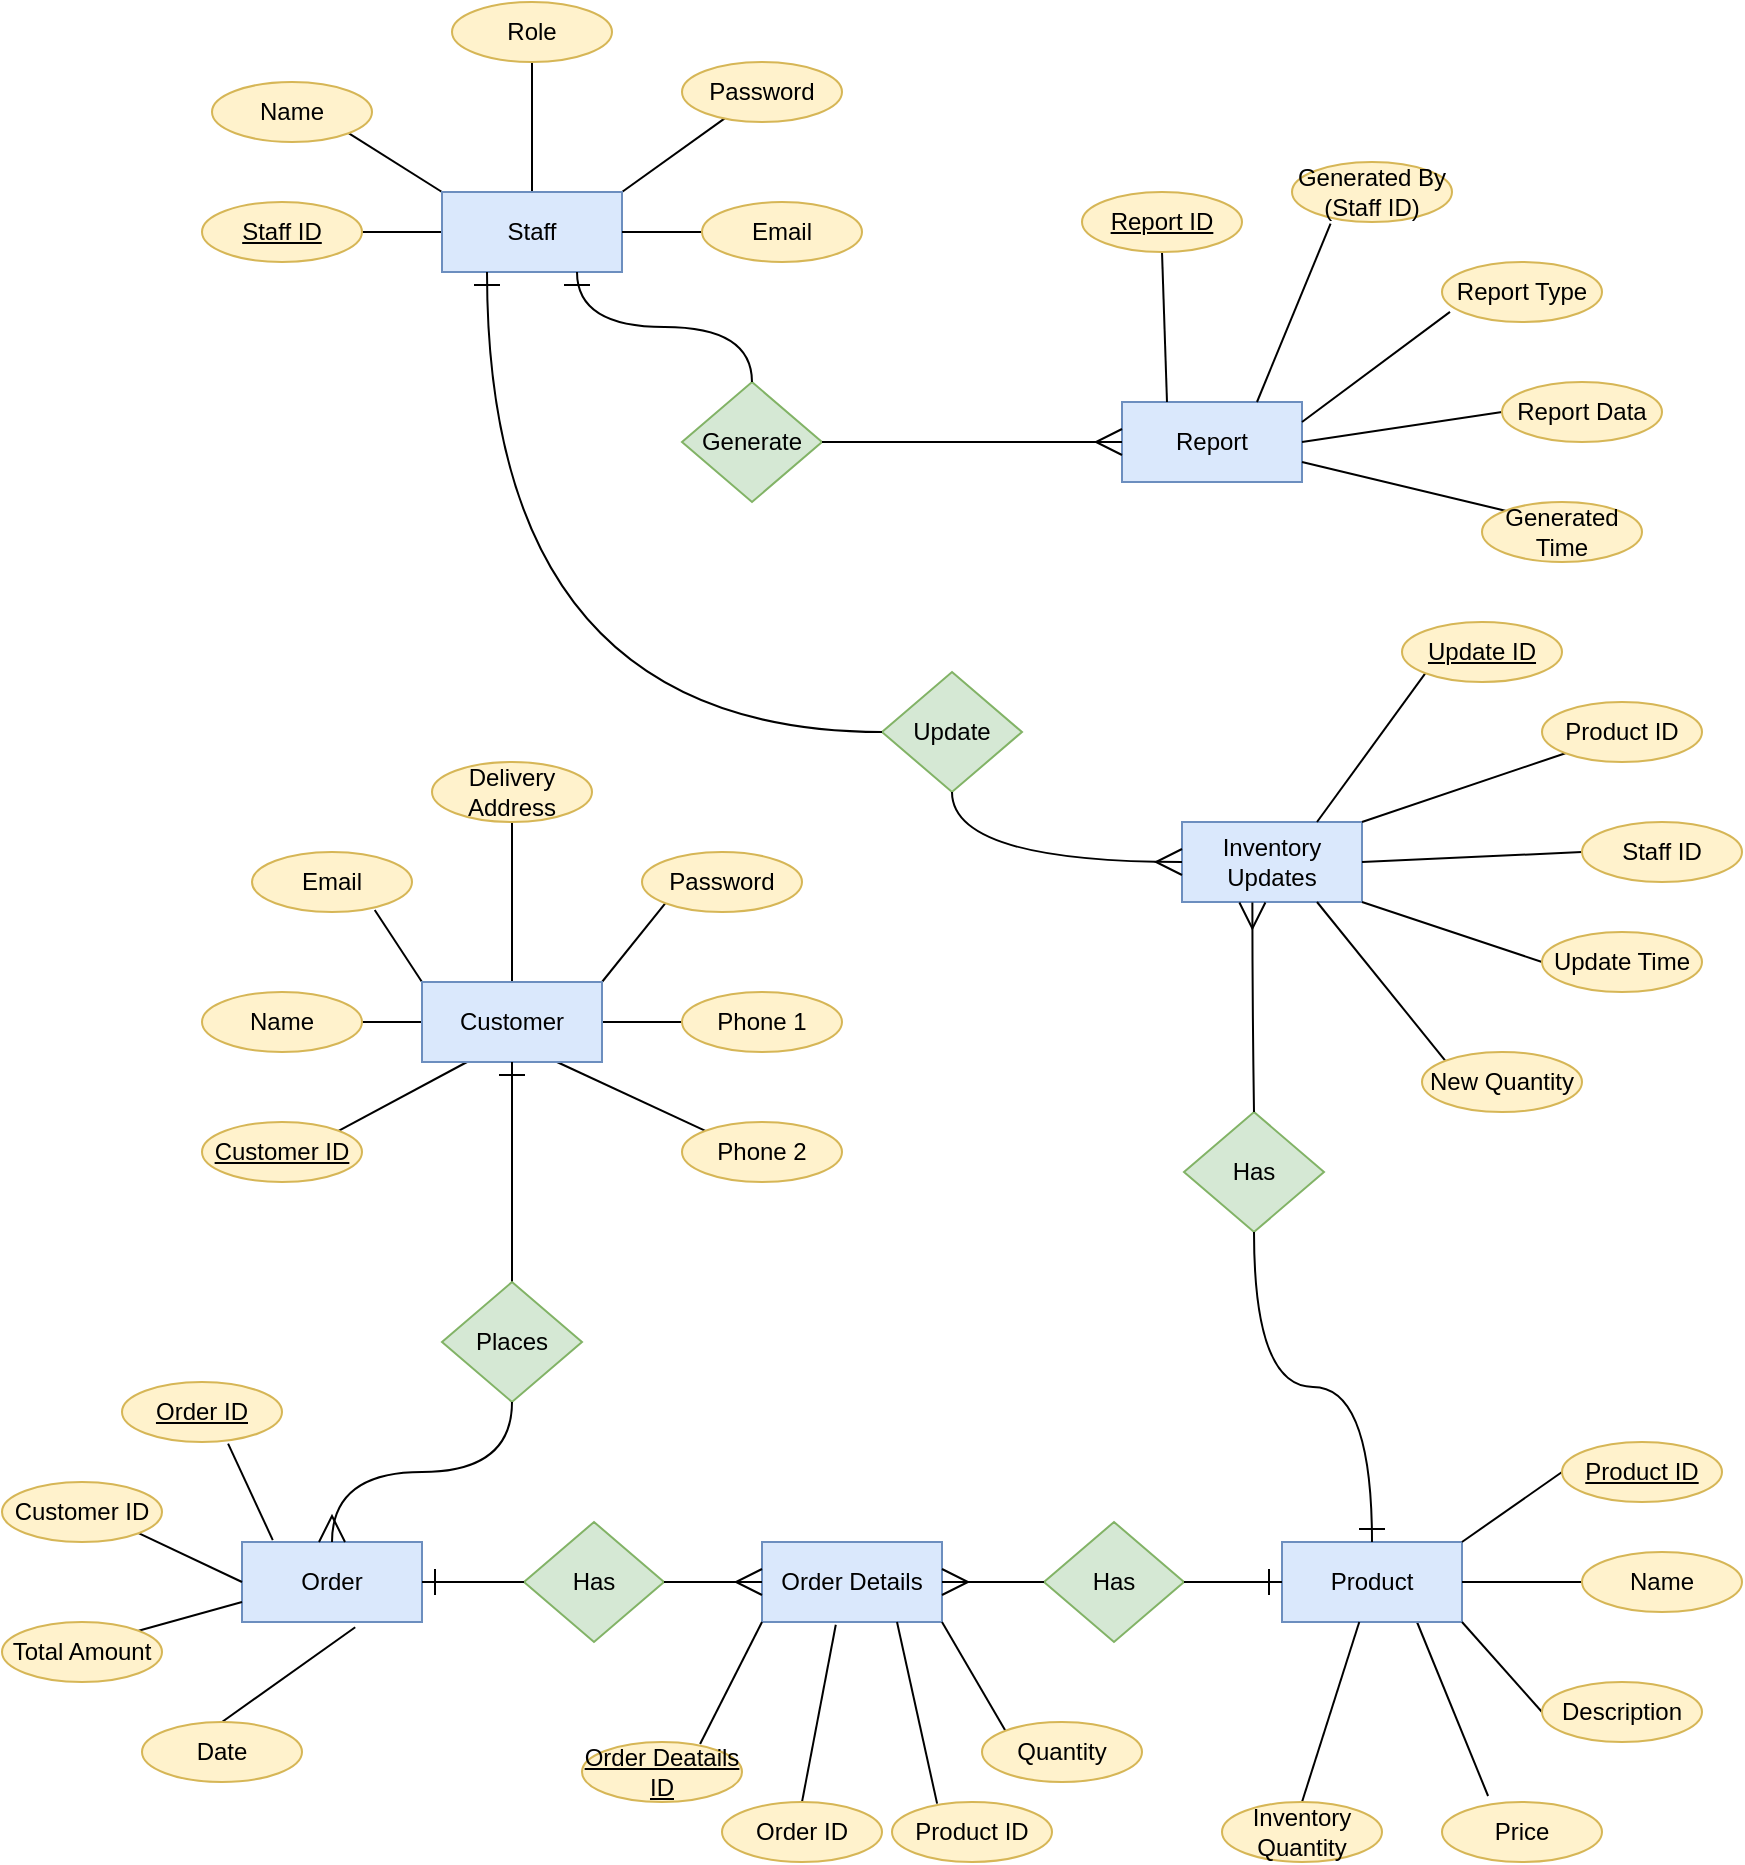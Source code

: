 <mxfile version="15.8.7" type="device" pages="12"><diagram id="fPRaXiQIiGm2juNvtGYz" name="ERD"><mxGraphModel dx="1952" dy="1965" grid="1" gridSize="10" guides="1" tooltips="1" connect="1" arrows="1" fold="1" page="1" pageScale="1" pageWidth="850" pageHeight="1100" math="0" shadow="0"><root><mxCell id="YQdCUDX8ESc_ataiTtiu-0"/><mxCell id="YQdCUDX8ESc_ataiTtiu-1" parent="YQdCUDX8ESc_ataiTtiu-0"/><mxCell id="9FxPI1H6fiaOQXgxcSgO-30" style="edgeStyle=none;rounded=0;orthogonalLoop=1;jettySize=auto;html=1;exitX=1;exitY=0.5;exitDx=0;exitDy=0;entryX=0;entryY=0.5;entryDx=0;entryDy=0;endArrow=none;endFill=0;" parent="YQdCUDX8ESc_ataiTtiu-1" source="9FxPI1H6fiaOQXgxcSgO-7" target="9FxPI1H6fiaOQXgxcSgO-8" edge="1"><mxGeometry relative="1" as="geometry"/></mxCell><mxCell id="9FxPI1H6fiaOQXgxcSgO-127" style="edgeStyle=none;rounded=0;orthogonalLoop=1;jettySize=auto;html=1;exitX=0;exitY=0;exitDx=0;exitDy=0;entryX=1;entryY=1;entryDx=0;entryDy=0;startArrow=none;startFill=0;endArrow=none;endFill=0;" parent="YQdCUDX8ESc_ataiTtiu-1" source="9FxPI1H6fiaOQXgxcSgO-7" target="9FxPI1H6fiaOQXgxcSgO-115" edge="1"><mxGeometry relative="1" as="geometry"/></mxCell><mxCell id="9FxPI1H6fiaOQXgxcSgO-128" style="edgeStyle=none;rounded=0;orthogonalLoop=1;jettySize=auto;html=1;exitX=1;exitY=0;exitDx=0;exitDy=0;entryX=0.267;entryY=0.939;entryDx=0;entryDy=0;entryPerimeter=0;startArrow=none;startFill=0;endArrow=none;endFill=0;" parent="YQdCUDX8ESc_ataiTtiu-1" source="9FxPI1H6fiaOQXgxcSgO-7" target="9FxPI1H6fiaOQXgxcSgO-118" edge="1"><mxGeometry relative="1" as="geometry"/></mxCell><mxCell id="9FxPI1H6fiaOQXgxcSgO-129" style="edgeStyle=none;rounded=0;orthogonalLoop=1;jettySize=auto;html=1;exitX=0.5;exitY=0;exitDx=0;exitDy=0;entryX=0.5;entryY=1;entryDx=0;entryDy=0;startArrow=none;startFill=0;endArrow=none;endFill=0;" parent="YQdCUDX8ESc_ataiTtiu-1" source="9FxPI1H6fiaOQXgxcSgO-7" target="9FxPI1H6fiaOQXgxcSgO-116" edge="1"><mxGeometry relative="1" as="geometry"/></mxCell><mxCell id="9FxPI1H6fiaOQXgxcSgO-7" value="Staff" style="rounded=0;whiteSpace=wrap;html=1;fillColor=#dae8fc;strokeColor=#6c8ebf;" parent="YQdCUDX8ESc_ataiTtiu-1" vertex="1"><mxGeometry x="200" y="-165" width="90" height="40" as="geometry"/></mxCell><mxCell id="9FxPI1H6fiaOQXgxcSgO-8" value="Staff ID" style="ellipse;whiteSpace=wrap;html=1;fontStyle=4;fillColor=#fff2cc;strokeColor=#d6b656;" parent="YQdCUDX8ESc_ataiTtiu-1" vertex="1"><mxGeometry x="80" y="-160" width="80" height="30" as="geometry"/></mxCell><mxCell id="9FxPI1H6fiaOQXgxcSgO-32" style="edgeStyle=none;rounded=0;orthogonalLoop=1;jettySize=auto;html=1;exitX=0.25;exitY=1;exitDx=0;exitDy=0;entryX=1;entryY=0;entryDx=0;entryDy=0;endArrow=none;endFill=0;" parent="YQdCUDX8ESc_ataiTtiu-1" source="9FxPI1H6fiaOQXgxcSgO-33" target="9FxPI1H6fiaOQXgxcSgO-34" edge="1"><mxGeometry relative="1" as="geometry"/></mxCell><mxCell id="9FxPI1H6fiaOQXgxcSgO-119" style="edgeStyle=none;rounded=0;orthogonalLoop=1;jettySize=auto;html=1;exitX=0.75;exitY=1;exitDx=0;exitDy=0;entryX=0;entryY=0;entryDx=0;entryDy=0;startArrow=none;startFill=0;endArrow=none;endFill=0;" parent="YQdCUDX8ESc_ataiTtiu-1" source="9FxPI1H6fiaOQXgxcSgO-33" target="9FxPI1H6fiaOQXgxcSgO-114" edge="1"><mxGeometry relative="1" as="geometry"/></mxCell><mxCell id="9FxPI1H6fiaOQXgxcSgO-120" style="edgeStyle=none;rounded=0;orthogonalLoop=1;jettySize=auto;html=1;exitX=0;exitY=0.5;exitDx=0;exitDy=0;entryX=1;entryY=0.5;entryDx=0;entryDy=0;startArrow=none;startFill=0;endArrow=none;endFill=0;" parent="YQdCUDX8ESc_ataiTtiu-1" source="9FxPI1H6fiaOQXgxcSgO-33" target="9FxPI1H6fiaOQXgxcSgO-109" edge="1"><mxGeometry relative="1" as="geometry"/></mxCell><mxCell id="9FxPI1H6fiaOQXgxcSgO-121" style="edgeStyle=none;rounded=0;orthogonalLoop=1;jettySize=auto;html=1;exitX=1;exitY=0.5;exitDx=0;exitDy=0;startArrow=none;startFill=0;endArrow=none;endFill=0;" parent="YQdCUDX8ESc_ataiTtiu-1" source="9FxPI1H6fiaOQXgxcSgO-33" target="9FxPI1H6fiaOQXgxcSgO-113" edge="1"><mxGeometry relative="1" as="geometry"/></mxCell><mxCell id="9FxPI1H6fiaOQXgxcSgO-122" style="edgeStyle=none;rounded=0;orthogonalLoop=1;jettySize=auto;html=1;exitX=1;exitY=0;exitDx=0;exitDy=0;entryX=0;entryY=1;entryDx=0;entryDy=0;startArrow=none;startFill=0;endArrow=none;endFill=0;" parent="YQdCUDX8ESc_ataiTtiu-1" source="9FxPI1H6fiaOQXgxcSgO-33" target="9FxPI1H6fiaOQXgxcSgO-111" edge="1"><mxGeometry relative="1" as="geometry"/></mxCell><mxCell id="9FxPI1H6fiaOQXgxcSgO-123" style="edgeStyle=none;rounded=0;orthogonalLoop=1;jettySize=auto;html=1;exitX=0;exitY=0;exitDx=0;exitDy=0;entryX=0.767;entryY=0.967;entryDx=0;entryDy=0;entryPerimeter=0;startArrow=none;startFill=0;endArrow=none;endFill=0;" parent="YQdCUDX8ESc_ataiTtiu-1" source="9FxPI1H6fiaOQXgxcSgO-33" target="9FxPI1H6fiaOQXgxcSgO-110" edge="1"><mxGeometry relative="1" as="geometry"/></mxCell><mxCell id="9FxPI1H6fiaOQXgxcSgO-124" style="edgeStyle=none;rounded=0;orthogonalLoop=1;jettySize=auto;html=1;exitX=0.5;exitY=0;exitDx=0;exitDy=0;startArrow=none;startFill=0;endArrow=none;endFill=0;entryX=0.5;entryY=1;entryDx=0;entryDy=0;" parent="YQdCUDX8ESc_ataiTtiu-1" source="9FxPI1H6fiaOQXgxcSgO-33" target="9FxPI1H6fiaOQXgxcSgO-112" edge="1"><mxGeometry relative="1" as="geometry"><mxPoint x="234.667" y="160.0" as="targetPoint"/></mxGeometry></mxCell><mxCell id="9FxPI1H6fiaOQXgxcSgO-33" value="Customer" style="rounded=0;whiteSpace=wrap;html=1;fillColor=#dae8fc;strokeColor=#6c8ebf;" parent="YQdCUDX8ESc_ataiTtiu-1" vertex="1"><mxGeometry x="190" y="230" width="90" height="40" as="geometry"/></mxCell><mxCell id="9FxPI1H6fiaOQXgxcSgO-34" value="Customer ID" style="ellipse;whiteSpace=wrap;html=1;fontStyle=4;fillColor=#fff2cc;strokeColor=#d6b656;" parent="YQdCUDX8ESc_ataiTtiu-1" vertex="1"><mxGeometry x="80" y="300" width="80" height="30" as="geometry"/></mxCell><mxCell id="9FxPI1H6fiaOQXgxcSgO-93" style="edgeStyle=none;rounded=0;orthogonalLoop=1;jettySize=auto;html=1;exitX=0.75;exitY=1;exitDx=0;exitDy=0;entryX=0.288;entryY=-0.1;entryDx=0;entryDy=0;entryPerimeter=0;startArrow=none;startFill=0;endArrow=none;endFill=0;" parent="YQdCUDX8ESc_ataiTtiu-1" source="9FxPI1H6fiaOQXgxcSgO-37" target="9FxPI1H6fiaOQXgxcSgO-40" edge="1"><mxGeometry relative="1" as="geometry"/></mxCell><mxCell id="9FxPI1H6fiaOQXgxcSgO-37" value="Product" style="rounded=0;whiteSpace=wrap;html=1;fillColor=#dae8fc;strokeColor=#6c8ebf;" parent="YQdCUDX8ESc_ataiTtiu-1" vertex="1"><mxGeometry x="620" y="510" width="90" height="40" as="geometry"/></mxCell><mxCell id="9FxPI1H6fiaOQXgxcSgO-91" style="edgeStyle=none;rounded=0;orthogonalLoop=1;jettySize=auto;html=1;exitX=0;exitY=0.5;exitDx=0;exitDy=0;entryX=1;entryY=0.5;entryDx=0;entryDy=0;startArrow=none;startFill=0;endArrow=none;endFill=0;" parent="YQdCUDX8ESc_ataiTtiu-1" source="9FxPI1H6fiaOQXgxcSgO-38" target="9FxPI1H6fiaOQXgxcSgO-37" edge="1"><mxGeometry relative="1" as="geometry"/></mxCell><mxCell id="9FxPI1H6fiaOQXgxcSgO-38" value="Name" style="ellipse;whiteSpace=wrap;html=1;fillColor=#fff2cc;strokeColor=#d6b656;" parent="YQdCUDX8ESc_ataiTtiu-1" vertex="1"><mxGeometry x="770" y="515" width="80" height="30" as="geometry"/></mxCell><mxCell id="9FxPI1H6fiaOQXgxcSgO-92" style="edgeStyle=none;rounded=0;orthogonalLoop=1;jettySize=auto;html=1;exitX=0;exitY=0.5;exitDx=0;exitDy=0;entryX=1;entryY=1;entryDx=0;entryDy=0;startArrow=none;startFill=0;endArrow=none;endFill=0;" parent="YQdCUDX8ESc_ataiTtiu-1" source="9FxPI1H6fiaOQXgxcSgO-39" target="9FxPI1H6fiaOQXgxcSgO-37" edge="1"><mxGeometry relative="1" as="geometry"/></mxCell><mxCell id="9FxPI1H6fiaOQXgxcSgO-39" value="Description" style="ellipse;whiteSpace=wrap;html=1;fillColor=#fff2cc;strokeColor=#d6b656;" parent="YQdCUDX8ESc_ataiTtiu-1" vertex="1"><mxGeometry x="750" y="580" width="80" height="30" as="geometry"/></mxCell><mxCell id="9FxPI1H6fiaOQXgxcSgO-40" value="Price" style="ellipse;whiteSpace=wrap;html=1;fillColor=#fff2cc;strokeColor=#d6b656;" parent="YQdCUDX8ESc_ataiTtiu-1" vertex="1"><mxGeometry x="700" y="640" width="80" height="30" as="geometry"/></mxCell><mxCell id="9FxPI1H6fiaOQXgxcSgO-94" style="edgeStyle=none;rounded=0;orthogonalLoop=1;jettySize=auto;html=1;exitX=0.5;exitY=0;exitDx=0;exitDy=0;startArrow=none;startFill=0;endArrow=none;endFill=0;" parent="YQdCUDX8ESc_ataiTtiu-1" source="9FxPI1H6fiaOQXgxcSgO-41" target="9FxPI1H6fiaOQXgxcSgO-37" edge="1"><mxGeometry relative="1" as="geometry"/></mxCell><mxCell id="9FxPI1H6fiaOQXgxcSgO-41" value="Inventory Quantity" style="ellipse;whiteSpace=wrap;html=1;fillColor=#fff2cc;strokeColor=#d6b656;" parent="YQdCUDX8ESc_ataiTtiu-1" vertex="1"><mxGeometry x="590" y="640" width="80" height="30" as="geometry"/></mxCell><mxCell id="9FxPI1H6fiaOQXgxcSgO-90" style="edgeStyle=none;rounded=0;orthogonalLoop=1;jettySize=auto;html=1;exitX=0;exitY=0.5;exitDx=0;exitDy=0;entryX=1;entryY=0;entryDx=0;entryDy=0;startArrow=none;startFill=0;endArrow=none;endFill=0;" parent="YQdCUDX8ESc_ataiTtiu-1" source="9FxPI1H6fiaOQXgxcSgO-42" target="9FxPI1H6fiaOQXgxcSgO-37" edge="1"><mxGeometry relative="1" as="geometry"/></mxCell><mxCell id="9FxPI1H6fiaOQXgxcSgO-42" value="Product ID" style="ellipse;whiteSpace=wrap;html=1;fontStyle=4;fillColor=#fff2cc;strokeColor=#d6b656;" parent="YQdCUDX8ESc_ataiTtiu-1" vertex="1"><mxGeometry x="760" y="460" width="80" height="30" as="geometry"/></mxCell><mxCell id="9FxPI1H6fiaOQXgxcSgO-43" value="Order" style="rounded=0;whiteSpace=wrap;html=1;fillColor=#dae8fc;strokeColor=#6c8ebf;" parent="YQdCUDX8ESc_ataiTtiu-1" vertex="1"><mxGeometry x="100" y="510" width="90" height="40" as="geometry"/></mxCell><mxCell id="9FxPI1H6fiaOQXgxcSgO-82" style="edgeStyle=none;rounded=0;orthogonalLoop=1;jettySize=auto;html=1;exitX=1;exitY=1;exitDx=0;exitDy=0;entryX=0;entryY=0.5;entryDx=0;entryDy=0;startArrow=none;startFill=0;endArrow=none;endFill=0;" parent="YQdCUDX8ESc_ataiTtiu-1" source="9FxPI1H6fiaOQXgxcSgO-44" target="9FxPI1H6fiaOQXgxcSgO-43" edge="1"><mxGeometry relative="1" as="geometry"/></mxCell><mxCell id="9FxPI1H6fiaOQXgxcSgO-44" value="Customer ID" style="ellipse;whiteSpace=wrap;html=1;fillColor=#fff2cc;strokeColor=#d6b656;" parent="YQdCUDX8ESc_ataiTtiu-1" vertex="1"><mxGeometry x="-20" y="480" width="80" height="30" as="geometry"/></mxCell><mxCell id="9FxPI1H6fiaOQXgxcSgO-83" style="edgeStyle=none;rounded=0;orthogonalLoop=1;jettySize=auto;html=1;exitX=1;exitY=0;exitDx=0;exitDy=0;entryX=0;entryY=0.75;entryDx=0;entryDy=0;startArrow=none;startFill=0;endArrow=none;endFill=0;" parent="YQdCUDX8ESc_ataiTtiu-1" source="9FxPI1H6fiaOQXgxcSgO-45" target="9FxPI1H6fiaOQXgxcSgO-43" edge="1"><mxGeometry relative="1" as="geometry"/></mxCell><mxCell id="9FxPI1H6fiaOQXgxcSgO-45" value="Total Amount" style="ellipse;whiteSpace=wrap;html=1;fillColor=#fff2cc;strokeColor=#d6b656;" parent="YQdCUDX8ESc_ataiTtiu-1" vertex="1"><mxGeometry x="-20" y="550" width="80" height="30" as="geometry"/></mxCell><mxCell id="9FxPI1H6fiaOQXgxcSgO-85" style="edgeStyle=none;rounded=0;orthogonalLoop=1;jettySize=auto;html=1;exitX=0.5;exitY=0;exitDx=0;exitDy=0;entryX=0.629;entryY=1.065;entryDx=0;entryDy=0;entryPerimeter=0;startArrow=none;startFill=0;endArrow=none;endFill=0;" parent="YQdCUDX8ESc_ataiTtiu-1" source="9FxPI1H6fiaOQXgxcSgO-47" target="9FxPI1H6fiaOQXgxcSgO-43" edge="1"><mxGeometry relative="1" as="geometry"/></mxCell><mxCell id="9FxPI1H6fiaOQXgxcSgO-47" value="Date" style="ellipse;whiteSpace=wrap;html=1;fillColor=#fff2cc;strokeColor=#d6b656;" parent="YQdCUDX8ESc_ataiTtiu-1" vertex="1"><mxGeometry x="50" y="600" width="80" height="30" as="geometry"/></mxCell><mxCell id="9FxPI1H6fiaOQXgxcSgO-48" value="Order ID" style="ellipse;whiteSpace=wrap;html=1;fontStyle=4;fillColor=#fff2cc;strokeColor=#d6b656;" parent="YQdCUDX8ESc_ataiTtiu-1" vertex="1"><mxGeometry x="40" y="430" width="80" height="30" as="geometry"/></mxCell><mxCell id="9FxPI1H6fiaOQXgxcSgO-54" value="Order Details" style="rounded=0;whiteSpace=wrap;html=1;fillColor=#dae8fc;strokeColor=#6c8ebf;" parent="YQdCUDX8ESc_ataiTtiu-1" vertex="1"><mxGeometry x="360" y="510" width="90" height="40" as="geometry"/></mxCell><mxCell id="9FxPI1H6fiaOQXgxcSgO-87" style="edgeStyle=none;rounded=0;orthogonalLoop=1;jettySize=auto;html=1;exitX=0.282;exitY=0.027;exitDx=0;exitDy=0;startArrow=none;startFill=0;endArrow=none;endFill=0;entryX=0.75;entryY=1;entryDx=0;entryDy=0;exitPerimeter=0;" parent="YQdCUDX8ESc_ataiTtiu-1" source="9FxPI1H6fiaOQXgxcSgO-55" target="9FxPI1H6fiaOQXgxcSgO-54" edge="1"><mxGeometry relative="1" as="geometry"><mxPoint x="410" y="550" as="targetPoint"/></mxGeometry></mxCell><mxCell id="9FxPI1H6fiaOQXgxcSgO-55" value="&lt;span&gt;Product ID&lt;/span&gt;" style="ellipse;whiteSpace=wrap;html=1;fillColor=#fff2cc;strokeColor=#d6b656;" parent="YQdCUDX8ESc_ataiTtiu-1" vertex="1"><mxGeometry x="425" y="640" width="80" height="30" as="geometry"/></mxCell><mxCell id="9FxPI1H6fiaOQXgxcSgO-86" style="edgeStyle=none;rounded=0;orthogonalLoop=1;jettySize=auto;html=1;exitX=0.5;exitY=0;exitDx=0;exitDy=0;startArrow=none;startFill=0;endArrow=none;endFill=0;entryX=0.41;entryY=1.035;entryDx=0;entryDy=0;entryPerimeter=0;" parent="YQdCUDX8ESc_ataiTtiu-1" source="9FxPI1H6fiaOQXgxcSgO-107" target="9FxPI1H6fiaOQXgxcSgO-54" edge="1"><mxGeometry relative="1" as="geometry"><mxPoint x="379.32" y="637.87" as="sourcePoint"/><mxPoint x="390" y="550" as="targetPoint"/></mxGeometry></mxCell><mxCell id="9FxPI1H6fiaOQXgxcSgO-59" value="" style="edgeStyle=orthogonalEdgeStyle;fontSize=12;html=1;endArrow=none;rounded=0;exitX=0.5;exitY=1;exitDx=0;exitDy=0;endSize=11;startSize=11;curved=1;startArrow=ERone;startFill=0;endFill=0;entryX=0.5;entryY=0;entryDx=0;entryDy=0;" parent="YQdCUDX8ESc_ataiTtiu-1" source="9FxPI1H6fiaOQXgxcSgO-33" target="9FxPI1H6fiaOQXgxcSgO-60" edge="1"><mxGeometry width="100" height="100" relative="1" as="geometry"><mxPoint x="235" y="465" as="sourcePoint"/><mxPoint x="240" y="510" as="targetPoint"/></mxGeometry></mxCell><mxCell id="9FxPI1H6fiaOQXgxcSgO-60" value="Places" style="rhombus;whiteSpace=wrap;html=1;fillColor=#d5e8d4;strokeColor=#82b366;" parent="YQdCUDX8ESc_ataiTtiu-1" vertex="1"><mxGeometry x="200" y="380" width="70" height="60" as="geometry"/></mxCell><mxCell id="9FxPI1H6fiaOQXgxcSgO-62" value="" style="edgeStyle=orthogonalEdgeStyle;fontSize=12;html=1;endArrow=none;rounded=0;exitX=0.5;exitY=0;exitDx=0;exitDy=0;entryX=0.5;entryY=1;entryDx=0;entryDy=0;endSize=11;startSize=11;curved=1;startArrow=ERmany;startFill=0;endFill=0;" parent="YQdCUDX8ESc_ataiTtiu-1" source="9FxPI1H6fiaOQXgxcSgO-43" target="9FxPI1H6fiaOQXgxcSgO-60" edge="1"><mxGeometry width="100" height="100" relative="1" as="geometry"><mxPoint x="270" y="505" as="sourcePoint"/><mxPoint x="230" y="560" as="targetPoint"/></mxGeometry></mxCell><mxCell id="9FxPI1H6fiaOQXgxcSgO-63" value="Has" style="rhombus;whiteSpace=wrap;html=1;fillColor=#d5e8d4;strokeColor=#82b366;" parent="YQdCUDX8ESc_ataiTtiu-1" vertex="1"><mxGeometry x="241" y="500" width="70" height="60" as="geometry"/></mxCell><mxCell id="9FxPI1H6fiaOQXgxcSgO-64" value="" style="edgeStyle=orthogonalEdgeStyle;fontSize=12;html=1;endArrow=none;rounded=0;exitX=1;exitY=0.5;exitDx=0;exitDy=0;entryX=0;entryY=0.5;entryDx=0;entryDy=0;endSize=11;startSize=11;curved=1;startArrow=ERone;startFill=0;endFill=0;" parent="YQdCUDX8ESc_ataiTtiu-1" source="9FxPI1H6fiaOQXgxcSgO-43" target="9FxPI1H6fiaOQXgxcSgO-63" edge="1"><mxGeometry width="100" height="100" relative="1" as="geometry"><mxPoint x="155" y="520" as="sourcePoint"/><mxPoint x="245" y="450" as="targetPoint"/></mxGeometry></mxCell><mxCell id="9FxPI1H6fiaOQXgxcSgO-68" value="" style="edgeStyle=orthogonalEdgeStyle;fontSize=12;html=1;endArrow=none;rounded=0;exitX=0;exitY=0.5;exitDx=0;exitDy=0;entryX=1;entryY=0.5;entryDx=0;entryDy=0;endSize=11;startSize=11;curved=1;startArrow=ERmany;startFill=0;endFill=0;" parent="YQdCUDX8ESc_ataiTtiu-1" source="9FxPI1H6fiaOQXgxcSgO-54" target="9FxPI1H6fiaOQXgxcSgO-63" edge="1"><mxGeometry width="100" height="100" relative="1" as="geometry"><mxPoint x="200" y="540" as="sourcePoint"/><mxPoint x="251" y="540" as="targetPoint"/></mxGeometry></mxCell><mxCell id="9FxPI1H6fiaOQXgxcSgO-69" value="Has" style="rhombus;whiteSpace=wrap;html=1;fillColor=#d5e8d4;strokeColor=#82b366;" parent="YQdCUDX8ESc_ataiTtiu-1" vertex="1"><mxGeometry x="501" y="500" width="70" height="60" as="geometry"/></mxCell><mxCell id="9FxPI1H6fiaOQXgxcSgO-70" value="" style="edgeStyle=orthogonalEdgeStyle;fontSize=12;html=1;endArrow=none;rounded=0;entryX=0;entryY=0.5;entryDx=0;entryDy=0;endSize=11;startSize=11;curved=1;startArrow=ERmany;startFill=0;endFill=0;exitX=1;exitY=0.5;exitDx=0;exitDy=0;" parent="YQdCUDX8ESc_ataiTtiu-1" source="9FxPI1H6fiaOQXgxcSgO-54" target="9FxPI1H6fiaOQXgxcSgO-69" edge="1"><mxGeometry width="100" height="100" relative="1" as="geometry"><mxPoint x="450" y="530" as="sourcePoint"/><mxPoint x="505" y="450" as="targetPoint"/></mxGeometry></mxCell><mxCell id="9FxPI1H6fiaOQXgxcSgO-71" value="" style="edgeStyle=orthogonalEdgeStyle;fontSize=12;html=1;endArrow=none;rounded=0;entryX=1;entryY=0.5;entryDx=0;entryDy=0;endSize=11;startSize=11;curved=1;startArrow=ERone;startFill=0;endFill=0;" parent="YQdCUDX8ESc_ataiTtiu-1" source="9FxPI1H6fiaOQXgxcSgO-37" target="9FxPI1H6fiaOQXgxcSgO-69" edge="1"><mxGeometry width="100" height="100" relative="1" as="geometry"><mxPoint x="620" y="530" as="sourcePoint"/><mxPoint x="511" y="540" as="targetPoint"/></mxGeometry></mxCell><mxCell id="9FxPI1H6fiaOQXgxcSgO-88" style="edgeStyle=none;rounded=0;orthogonalLoop=1;jettySize=auto;html=1;exitX=0;exitY=0;exitDx=0;exitDy=0;startArrow=none;startFill=0;endArrow=none;endFill=0;entryX=1;entryY=1;entryDx=0;entryDy=0;" parent="YQdCUDX8ESc_ataiTtiu-1" source="9FxPI1H6fiaOQXgxcSgO-72" target="9FxPI1H6fiaOQXgxcSgO-54" edge="1"><mxGeometry relative="1" as="geometry"><mxPoint x="420" y="550" as="targetPoint"/></mxGeometry></mxCell><mxCell id="9FxPI1H6fiaOQXgxcSgO-72" value="&lt;span&gt;Quantity&lt;/span&gt;" style="ellipse;whiteSpace=wrap;html=1;fillColor=#fff2cc;strokeColor=#d6b656;" parent="YQdCUDX8ESc_ataiTtiu-1" vertex="1"><mxGeometry x="470" y="600" width="80" height="30" as="geometry"/></mxCell><mxCell id="9FxPI1H6fiaOQXgxcSgO-73" value="Report" style="rounded=0;whiteSpace=wrap;html=1;fillColor=#dae8fc;strokeColor=#6c8ebf;" parent="YQdCUDX8ESc_ataiTtiu-1" vertex="1"><mxGeometry x="540" y="-60" width="90" height="40" as="geometry"/></mxCell><mxCell id="9FxPI1H6fiaOQXgxcSgO-98" style="edgeStyle=none;rounded=0;orthogonalLoop=1;jettySize=auto;html=1;exitX=0.241;exitY=1.027;exitDx=0;exitDy=0;entryX=0.75;entryY=0;entryDx=0;entryDy=0;startArrow=none;startFill=0;endArrow=none;endFill=0;exitPerimeter=0;" parent="YQdCUDX8ESc_ataiTtiu-1" source="9FxPI1H6fiaOQXgxcSgO-74" target="9FxPI1H6fiaOQXgxcSgO-73" edge="1"><mxGeometry relative="1" as="geometry"/></mxCell><mxCell id="9FxPI1H6fiaOQXgxcSgO-74" value="Generated By (Staff ID)" style="ellipse;whiteSpace=wrap;html=1;fillColor=#fff2cc;strokeColor=#d6b656;" parent="YQdCUDX8ESc_ataiTtiu-1" vertex="1"><mxGeometry x="625" y="-180" width="80" height="30" as="geometry"/></mxCell><mxCell id="9FxPI1H6fiaOQXgxcSgO-97" style="edgeStyle=none;rounded=0;orthogonalLoop=1;jettySize=auto;html=1;exitX=0.05;exitY=0.831;exitDx=0;exitDy=0;entryX=1;entryY=0.25;entryDx=0;entryDy=0;startArrow=none;startFill=0;endArrow=none;endFill=0;exitPerimeter=0;" parent="YQdCUDX8ESc_ataiTtiu-1" source="9FxPI1H6fiaOQXgxcSgO-75" target="9FxPI1H6fiaOQXgxcSgO-73" edge="1"><mxGeometry relative="1" as="geometry"/></mxCell><mxCell id="9FxPI1H6fiaOQXgxcSgO-75" value="Report Type" style="ellipse;whiteSpace=wrap;html=1;fillColor=#fff2cc;strokeColor=#d6b656;" parent="YQdCUDX8ESc_ataiTtiu-1" vertex="1"><mxGeometry x="700" y="-130" width="80" height="30" as="geometry"/></mxCell><mxCell id="9FxPI1H6fiaOQXgxcSgO-96" style="edgeStyle=none;rounded=0;orthogonalLoop=1;jettySize=auto;html=1;exitX=0;exitY=0;exitDx=0;exitDy=0;startArrow=none;startFill=0;endArrow=none;endFill=0;" parent="YQdCUDX8ESc_ataiTtiu-1" source="9FxPI1H6fiaOQXgxcSgO-76" edge="1"><mxGeometry relative="1" as="geometry"><mxPoint x="630" y="-30" as="targetPoint"/></mxGeometry></mxCell><mxCell id="9FxPI1H6fiaOQXgxcSgO-76" value="Generated Time" style="ellipse;whiteSpace=wrap;html=1;fillColor=#fff2cc;strokeColor=#d6b656;" parent="YQdCUDX8ESc_ataiTtiu-1" vertex="1"><mxGeometry x="720" y="-10" width="80" height="30" as="geometry"/></mxCell><mxCell id="9FxPI1H6fiaOQXgxcSgO-99" style="edgeStyle=none;rounded=0;orthogonalLoop=1;jettySize=auto;html=1;exitX=0.5;exitY=1;exitDx=0;exitDy=0;entryX=0.25;entryY=0;entryDx=0;entryDy=0;startArrow=none;startFill=0;endArrow=none;endFill=0;" parent="YQdCUDX8ESc_ataiTtiu-1" source="9FxPI1H6fiaOQXgxcSgO-78" target="9FxPI1H6fiaOQXgxcSgO-73" edge="1"><mxGeometry relative="1" as="geometry"/></mxCell><mxCell id="9FxPI1H6fiaOQXgxcSgO-78" value="Report ID" style="ellipse;whiteSpace=wrap;html=1;fontStyle=4;fillColor=#fff2cc;strokeColor=#d6b656;" parent="YQdCUDX8ESc_ataiTtiu-1" vertex="1"><mxGeometry x="520" y="-165" width="80" height="30" as="geometry"/></mxCell><mxCell id="9FxPI1H6fiaOQXgxcSgO-80" style="edgeStyle=none;rounded=0;orthogonalLoop=1;jettySize=auto;html=1;endArrow=none;endFill=0;entryX=0.663;entryY=1.027;entryDx=0;entryDy=0;entryPerimeter=0;exitX=0.171;exitY=-0.024;exitDx=0;exitDy=0;exitPerimeter=0;startArrow=none;startFill=0;" parent="YQdCUDX8ESc_ataiTtiu-1" source="9FxPI1H6fiaOQXgxcSgO-43" target="9FxPI1H6fiaOQXgxcSgO-48" edge="1"><mxGeometry relative="1" as="geometry"><mxPoint x="182.61" y="660" as="sourcePoint"/><mxPoint x="89.996" y="670.782" as="targetPoint"/></mxGeometry></mxCell><mxCell id="9FxPI1H6fiaOQXgxcSgO-100" value="Generate" style="rhombus;whiteSpace=wrap;html=1;fillColor=#d5e8d4;strokeColor=#82b366;" parent="YQdCUDX8ESc_ataiTtiu-1" vertex="1"><mxGeometry x="320" y="-70" width="70" height="60" as="geometry"/></mxCell><mxCell id="9FxPI1H6fiaOQXgxcSgO-102" value="" style="edgeStyle=orthogonalEdgeStyle;fontSize=12;html=1;endArrow=none;rounded=0;exitX=0.75;exitY=1;exitDx=0;exitDy=0;entryX=0.5;entryY=0;entryDx=0;entryDy=0;endSize=11;startSize=11;curved=1;startArrow=ERone;startFill=0;endFill=0;" parent="YQdCUDX8ESc_ataiTtiu-1" source="9FxPI1H6fiaOQXgxcSgO-7" target="9FxPI1H6fiaOQXgxcSgO-100" edge="1"><mxGeometry width="100" height="100" relative="1" as="geometry"><mxPoint x="263.01" y="-153" as="sourcePoint"/><mxPoint x="215" y="-200" as="targetPoint"/></mxGeometry></mxCell><mxCell id="9FxPI1H6fiaOQXgxcSgO-103" value="" style="edgeStyle=orthogonalEdgeStyle;fontSize=12;html=1;endArrow=none;rounded=0;entryX=1;entryY=0.5;entryDx=0;entryDy=0;endSize=11;startSize=11;curved=1;startArrow=ERmany;startFill=0;endFill=0;exitX=0;exitY=0.5;exitDx=0;exitDy=0;" parent="YQdCUDX8ESc_ataiTtiu-1" source="9FxPI1H6fiaOQXgxcSgO-73" target="9FxPI1H6fiaOQXgxcSgO-100" edge="1"><mxGeometry width="100" height="100" relative="1" as="geometry"><mxPoint x="410" y="120.0" as="sourcePoint"/><mxPoint x="361" y="120.0" as="targetPoint"/></mxGeometry></mxCell><mxCell id="9FxPI1H6fiaOQXgxcSgO-106" style="edgeStyle=none;rounded=0;orthogonalLoop=1;jettySize=auto;html=1;exitX=0.738;exitY=0.033;exitDx=0;exitDy=0;entryX=0;entryY=1;entryDx=0;entryDy=0;startArrow=none;startFill=0;endArrow=none;endFill=0;exitPerimeter=0;" parent="YQdCUDX8ESc_ataiTtiu-1" source="9FxPI1H6fiaOQXgxcSgO-108" target="9FxPI1H6fiaOQXgxcSgO-54" edge="1"><mxGeometry relative="1" as="geometry"><mxPoint x="328" y="597" as="sourcePoint"/><mxPoint x="331.0" y="515.0" as="targetPoint"/></mxGeometry></mxCell><mxCell id="9FxPI1H6fiaOQXgxcSgO-107" value="Order ID" style="ellipse;whiteSpace=wrap;html=1;fillColor=#fff2cc;strokeColor=#d6b656;" parent="YQdCUDX8ESc_ataiTtiu-1" vertex="1"><mxGeometry x="340" y="640" width="80" height="30" as="geometry"/></mxCell><mxCell id="9FxPI1H6fiaOQXgxcSgO-108" value="&lt;u&gt;Order Deatails ID&lt;/u&gt;" style="ellipse;whiteSpace=wrap;html=1;fillColor=#fff2cc;strokeColor=#d6b656;" parent="YQdCUDX8ESc_ataiTtiu-1" vertex="1"><mxGeometry x="270" y="610" width="80" height="30" as="geometry"/></mxCell><mxCell id="9FxPI1H6fiaOQXgxcSgO-109" value="Name" style="ellipse;whiteSpace=wrap;html=1;fillColor=#fff2cc;strokeColor=#d6b656;" parent="YQdCUDX8ESc_ataiTtiu-1" vertex="1"><mxGeometry x="80" y="235" width="80" height="30" as="geometry"/></mxCell><mxCell id="9FxPI1H6fiaOQXgxcSgO-110" value="Email" style="ellipse;whiteSpace=wrap;html=1;fillColor=#fff2cc;strokeColor=#d6b656;" parent="YQdCUDX8ESc_ataiTtiu-1" vertex="1"><mxGeometry x="105" y="165" width="80" height="30" as="geometry"/></mxCell><mxCell id="9FxPI1H6fiaOQXgxcSgO-111" value="Password" style="ellipse;whiteSpace=wrap;html=1;fillColor=#fff2cc;strokeColor=#d6b656;" parent="YQdCUDX8ESc_ataiTtiu-1" vertex="1"><mxGeometry x="300" y="165" width="80" height="30" as="geometry"/></mxCell><mxCell id="9FxPI1H6fiaOQXgxcSgO-112" value="Delivery Address" style="ellipse;whiteSpace=wrap;html=1;fillColor=#fff2cc;strokeColor=#d6b656;" parent="YQdCUDX8ESc_ataiTtiu-1" vertex="1"><mxGeometry x="195" y="120" width="80" height="30" as="geometry"/></mxCell><mxCell id="9FxPI1H6fiaOQXgxcSgO-113" value="Phone 1" style="ellipse;whiteSpace=wrap;html=1;fillColor=#fff2cc;strokeColor=#d6b656;" parent="YQdCUDX8ESc_ataiTtiu-1" vertex="1"><mxGeometry x="320" y="235" width="80" height="30" as="geometry"/></mxCell><mxCell id="9FxPI1H6fiaOQXgxcSgO-114" value="Phone 2" style="ellipse;whiteSpace=wrap;html=1;fillColor=#fff2cc;strokeColor=#d6b656;" parent="YQdCUDX8ESc_ataiTtiu-1" vertex="1"><mxGeometry x="320" y="300" width="80" height="30" as="geometry"/></mxCell><mxCell id="9FxPI1H6fiaOQXgxcSgO-115" value="Name" style="ellipse;whiteSpace=wrap;html=1;fillColor=#fff2cc;strokeColor=#d6b656;" parent="YQdCUDX8ESc_ataiTtiu-1" vertex="1"><mxGeometry x="85" y="-220" width="80" height="30" as="geometry"/></mxCell><mxCell id="9FxPI1H6fiaOQXgxcSgO-116" value="Role" style="ellipse;whiteSpace=wrap;html=1;fillColor=#fff2cc;strokeColor=#d6b656;" parent="YQdCUDX8ESc_ataiTtiu-1" vertex="1"><mxGeometry x="205" y="-260" width="80" height="30" as="geometry"/></mxCell><mxCell id="9FxPI1H6fiaOQXgxcSgO-126" style="edgeStyle=none;rounded=0;orthogonalLoop=1;jettySize=auto;html=1;exitX=0;exitY=0.5;exitDx=0;exitDy=0;entryX=1;entryY=0.5;entryDx=0;entryDy=0;startArrow=none;startFill=0;endArrow=none;endFill=0;" parent="YQdCUDX8ESc_ataiTtiu-1" source="9FxPI1H6fiaOQXgxcSgO-117" target="9FxPI1H6fiaOQXgxcSgO-7" edge="1"><mxGeometry relative="1" as="geometry"/></mxCell><mxCell id="9FxPI1H6fiaOQXgxcSgO-117" value="Email" style="ellipse;whiteSpace=wrap;html=1;fillColor=#fff2cc;strokeColor=#d6b656;" parent="YQdCUDX8ESc_ataiTtiu-1" vertex="1"><mxGeometry x="330" y="-160" width="80" height="30" as="geometry"/></mxCell><mxCell id="9FxPI1H6fiaOQXgxcSgO-118" value="Password" style="ellipse;whiteSpace=wrap;html=1;fillColor=#fff2cc;strokeColor=#d6b656;" parent="YQdCUDX8ESc_ataiTtiu-1" vertex="1"><mxGeometry x="320" y="-230" width="80" height="30" as="geometry"/></mxCell><mxCell id="9FxPI1H6fiaOQXgxcSgO-131" style="edgeStyle=none;rounded=0;orthogonalLoop=1;jettySize=auto;html=1;exitX=0;exitY=0.5;exitDx=0;exitDy=0;entryX=1;entryY=0.5;entryDx=0;entryDy=0;startArrow=none;startFill=0;endArrow=none;endFill=0;" parent="YQdCUDX8ESc_ataiTtiu-1" source="9FxPI1H6fiaOQXgxcSgO-130" target="9FxPI1H6fiaOQXgxcSgO-73" edge="1"><mxGeometry relative="1" as="geometry"/></mxCell><mxCell id="9FxPI1H6fiaOQXgxcSgO-130" value="Report Data" style="ellipse;whiteSpace=wrap;html=1;fillColor=#fff2cc;strokeColor=#d6b656;" parent="YQdCUDX8ESc_ataiTtiu-1" vertex="1"><mxGeometry x="730" y="-70" width="80" height="30" as="geometry"/></mxCell><mxCell id="9FxPI1H6fiaOQXgxcSgO-132" value="Has" style="rhombus;whiteSpace=wrap;html=1;fillColor=#d5e8d4;strokeColor=#82b366;" parent="YQdCUDX8ESc_ataiTtiu-1" vertex="1"><mxGeometry x="571" y="295" width="70" height="60" as="geometry"/></mxCell><mxCell id="9FxPI1H6fiaOQXgxcSgO-133" value="Inventory Updates" style="rounded=0;whiteSpace=wrap;html=1;fillColor=#dae8fc;strokeColor=#6c8ebf;" parent="YQdCUDX8ESc_ataiTtiu-1" vertex="1"><mxGeometry x="570" y="150" width="90" height="40" as="geometry"/></mxCell><mxCell id="9FxPI1H6fiaOQXgxcSgO-144" style="edgeStyle=none;rounded=0;orthogonalLoop=1;jettySize=auto;html=1;exitX=0;exitY=0.5;exitDx=0;exitDy=0;entryX=1;entryY=1;entryDx=0;entryDy=0;startArrow=none;startFill=0;endArrow=none;endFill=0;" parent="YQdCUDX8ESc_ataiTtiu-1" source="9FxPI1H6fiaOQXgxcSgO-134" target="9FxPI1H6fiaOQXgxcSgO-133" edge="1"><mxGeometry relative="1" as="geometry"/></mxCell><mxCell id="9FxPI1H6fiaOQXgxcSgO-134" value="Update Time" style="ellipse;whiteSpace=wrap;html=1;fillColor=#fff2cc;strokeColor=#d6b656;" parent="YQdCUDX8ESc_ataiTtiu-1" vertex="1"><mxGeometry x="750" y="205" width="80" height="30" as="geometry"/></mxCell><mxCell id="9FxPI1H6fiaOQXgxcSgO-142" style="edgeStyle=none;rounded=0;orthogonalLoop=1;jettySize=auto;html=1;exitX=0;exitY=1;exitDx=0;exitDy=0;entryX=1;entryY=0;entryDx=0;entryDy=0;startArrow=none;startFill=0;endArrow=none;endFill=0;" parent="YQdCUDX8ESc_ataiTtiu-1" source="9FxPI1H6fiaOQXgxcSgO-135" target="9FxPI1H6fiaOQXgxcSgO-133" edge="1"><mxGeometry relative="1" as="geometry"/></mxCell><mxCell id="9FxPI1H6fiaOQXgxcSgO-135" value="Product ID" style="ellipse;whiteSpace=wrap;html=1;fillColor=#fff2cc;strokeColor=#d6b656;" parent="YQdCUDX8ESc_ataiTtiu-1" vertex="1"><mxGeometry x="750" y="90" width="80" height="30" as="geometry"/></mxCell><mxCell id="9FxPI1H6fiaOQXgxcSgO-143" style="edgeStyle=none;rounded=0;orthogonalLoop=1;jettySize=auto;html=1;exitX=0;exitY=0.5;exitDx=0;exitDy=0;entryX=1;entryY=0.5;entryDx=0;entryDy=0;startArrow=none;startFill=0;endArrow=none;endFill=0;" parent="YQdCUDX8ESc_ataiTtiu-1" source="9FxPI1H6fiaOQXgxcSgO-136" target="9FxPI1H6fiaOQXgxcSgO-133" edge="1"><mxGeometry relative="1" as="geometry"/></mxCell><mxCell id="9FxPI1H6fiaOQXgxcSgO-136" value="Staff ID" style="ellipse;whiteSpace=wrap;html=1;fillColor=#fff2cc;strokeColor=#d6b656;" parent="YQdCUDX8ESc_ataiTtiu-1" vertex="1"><mxGeometry x="770" y="150" width="80" height="30" as="geometry"/></mxCell><mxCell id="9FxPI1H6fiaOQXgxcSgO-141" style="edgeStyle=none;rounded=0;orthogonalLoop=1;jettySize=auto;html=1;exitX=0;exitY=1;exitDx=0;exitDy=0;entryX=0.75;entryY=0;entryDx=0;entryDy=0;startArrow=none;startFill=0;endArrow=none;endFill=0;" parent="YQdCUDX8ESc_ataiTtiu-1" source="9FxPI1H6fiaOQXgxcSgO-137" target="9FxPI1H6fiaOQXgxcSgO-133" edge="1"><mxGeometry relative="1" as="geometry"/></mxCell><mxCell id="9FxPI1H6fiaOQXgxcSgO-137" value="Update ID" style="ellipse;whiteSpace=wrap;html=1;fontStyle=4;fillColor=#fff2cc;strokeColor=#d6b656;" parent="YQdCUDX8ESc_ataiTtiu-1" vertex="1"><mxGeometry x="680" y="50" width="80" height="30" as="geometry"/></mxCell><mxCell id="9FxPI1H6fiaOQXgxcSgO-145" style="edgeStyle=none;rounded=0;orthogonalLoop=1;jettySize=auto;html=1;exitX=0;exitY=0;exitDx=0;exitDy=0;entryX=0.75;entryY=1;entryDx=0;entryDy=0;startArrow=none;startFill=0;endArrow=none;endFill=0;" parent="YQdCUDX8ESc_ataiTtiu-1" source="9FxPI1H6fiaOQXgxcSgO-139" target="9FxPI1H6fiaOQXgxcSgO-133" edge="1"><mxGeometry relative="1" as="geometry"/></mxCell><mxCell id="9FxPI1H6fiaOQXgxcSgO-139" value="New Quantity" style="ellipse;whiteSpace=wrap;html=1;fillColor=#fff2cc;strokeColor=#d6b656;" parent="YQdCUDX8ESc_ataiTtiu-1" vertex="1"><mxGeometry x="690" y="265" width="80" height="30" as="geometry"/></mxCell><mxCell id="9FxPI1H6fiaOQXgxcSgO-146" value="" style="edgeStyle=orthogonalEdgeStyle;fontSize=12;html=1;endArrow=none;rounded=0;endSize=11;startSize=11;curved=1;startArrow=ERone;startFill=0;endFill=0;entryX=0.5;entryY=1;entryDx=0;entryDy=0;" parent="YQdCUDX8ESc_ataiTtiu-1" source="9FxPI1H6fiaOQXgxcSgO-37" target="9FxPI1H6fiaOQXgxcSgO-132" edge="1"><mxGeometry width="100" height="100" relative="1" as="geometry"><mxPoint x="628.82" y="405" as="sourcePoint"/><mxPoint x="628.82" y="515.0" as="targetPoint"/></mxGeometry></mxCell><mxCell id="9FxPI1H6fiaOQXgxcSgO-147" value="" style="edgeStyle=orthogonalEdgeStyle;fontSize=12;html=1;endArrow=none;rounded=0;exitX=0.391;exitY=1.006;exitDx=0;exitDy=0;entryX=0.5;entryY=0;entryDx=0;entryDy=0;endSize=11;startSize=11;curved=1;startArrow=ERmany;startFill=0;endFill=0;exitPerimeter=0;" parent="YQdCUDX8ESc_ataiTtiu-1" source="9FxPI1H6fiaOQXgxcSgO-133" target="9FxPI1H6fiaOQXgxcSgO-132" edge="1"><mxGeometry width="100" height="100" relative="1" as="geometry"><mxPoint x="490.97" y="350.0" as="sourcePoint"/><mxPoint x="580.97" y="280.0" as="targetPoint"/></mxGeometry></mxCell><mxCell id="9FxPI1H6fiaOQXgxcSgO-148" value="Update" style="rhombus;whiteSpace=wrap;html=1;fillColor=#d5e8d4;strokeColor=#82b366;" parent="YQdCUDX8ESc_ataiTtiu-1" vertex="1"><mxGeometry x="420" y="75" width="70" height="60" as="geometry"/></mxCell><mxCell id="9FxPI1H6fiaOQXgxcSgO-149" value="" style="edgeStyle=orthogonalEdgeStyle;fontSize=12;html=1;endArrow=none;rounded=0;exitX=0;exitY=0.5;exitDx=0;exitDy=0;entryX=0.5;entryY=1;entryDx=0;entryDy=0;endSize=11;startSize=11;curved=1;startArrow=ERmany;startFill=0;endFill=0;" parent="YQdCUDX8ESc_ataiTtiu-1" source="9FxPI1H6fiaOQXgxcSgO-133" target="9FxPI1H6fiaOQXgxcSgO-148" edge="1"><mxGeometry width="100" height="100" relative="1" as="geometry"><mxPoint x="615.19" y="200.24" as="sourcePoint"/><mxPoint x="616" y="305.0" as="targetPoint"/></mxGeometry></mxCell><mxCell id="9FxPI1H6fiaOQXgxcSgO-150" value="" style="edgeStyle=orthogonalEdgeStyle;fontSize=12;html=1;endArrow=none;rounded=0;exitX=0.25;exitY=1;exitDx=0;exitDy=0;entryX=0;entryY=0.5;entryDx=0;entryDy=0;endSize=11;startSize=11;curved=1;startArrow=ERone;startFill=0;endFill=0;" parent="YQdCUDX8ESc_ataiTtiu-1" source="9FxPI1H6fiaOQXgxcSgO-7" target="9FxPI1H6fiaOQXgxcSgO-148" edge="1"><mxGeometry width="100" height="100" relative="1" as="geometry"><mxPoint x="277.5" y="-115" as="sourcePoint"/><mxPoint x="365" y="-60" as="targetPoint"/></mxGeometry></mxCell></root></mxGraphModel></diagram><diagram id="VpRyK_ztq35veDvw5nZD" name="Class Diagram"><mxGraphModel dx="1738" dy="1965" grid="1" gridSize="10" guides="1" tooltips="1" connect="1" arrows="1" fold="1" page="1" pageScale="1" pageWidth="850" pageHeight="1100" math="0" shadow="0"><root><mxCell id="-vkdBN_rBgA3Lr4XDZ00-0"/><mxCell id="-vkdBN_rBgA3Lr4XDZ00-1" parent="-vkdBN_rBgA3Lr4XDZ00-0"/><mxCell id="IXUjqfrAhnKRZYOoOM9o-0" value="Customer" style="swimlane;fontStyle=1;align=center;verticalAlign=top;childLayout=stackLayout;horizontal=1;startSize=26;horizontalStack=0;resizeParent=1;resizeParentMax=0;resizeLast=0;collapsible=1;marginBottom=0;fillColor=#dae8fc;strokeColor=#6c8ebf;" parent="-vkdBN_rBgA3Lr4XDZ00-1" vertex="1"><mxGeometry x="60" y="10" width="170" height="280" as="geometry"><mxRectangle x="60" y="70" width="100" height="26" as="alternateBounds"/></mxGeometry></mxCell><mxCell id="IXUjqfrAhnKRZYOoOM9o-1" value="(+) CustomerID: int&#10;(+) CustomerName: string&#10;(+) Email: string&#10;(-) Password: string&#10;(+) DeliveryAddress: string&#10;(+) PhoneNumber1: string&#10;(+) PhoneNumber2: string" style="text;strokeColor=#d6b656;fillColor=#fff2cc;align=left;verticalAlign=top;spacingLeft=4;spacingRight=4;overflow=hidden;rotatable=0;points=[[0,0.5],[1,0.5]];portConstraint=eastwest;" parent="IXUjqfrAhnKRZYOoOM9o-0" vertex="1"><mxGeometry y="26" width="170" height="124" as="geometry"/></mxCell><mxCell id="IXUjqfrAhnKRZYOoOM9o-2" value="" style="line;strokeWidth=1;fillColor=none;align=left;verticalAlign=middle;spacingTop=-1;spacingLeft=3;spacingRight=3;rotatable=0;labelPosition=right;points=[];portConstraint=eastwest;" parent="IXUjqfrAhnKRZYOoOM9o-0" vertex="1"><mxGeometry y="150" width="170" height="8" as="geometry"/></mxCell><mxCell id="IXUjqfrAhnKRZYOoOM9o-3" value="(+) Register(): void&#10;(+) Login(): void&#10;(+) UpdateProfile(): void&#10;(+) BrowseProducts(): void&#10;(+) AddToCart(): void&#10;(+) Checkout(): void&#10;(+) TrackOrder(): void" style="text;strokeColor=#d6b656;fillColor=#fff2cc;align=left;verticalAlign=top;spacingLeft=4;spacingRight=4;overflow=hidden;rotatable=0;points=[[0,0.5],[1,0.5]];portConstraint=eastwest;" parent="IXUjqfrAhnKRZYOoOM9o-0" vertex="1"><mxGeometry y="158" width="170" height="122" as="geometry"/></mxCell><mxCell id="IXUjqfrAhnKRZYOoOM9o-61" value="Staff" style="swimlane;fontStyle=1;align=center;verticalAlign=top;childLayout=stackLayout;horizontal=1;startSize=26;horizontalStack=0;resizeParent=1;resizeParentMax=0;resizeLast=0;collapsible=1;marginBottom=0;fillColor=#dae8fc;strokeColor=#6c8ebf;" parent="-vkdBN_rBgA3Lr4XDZ00-1" vertex="1"><mxGeometry x="60" y="-350" width="300" height="270" as="geometry"><mxRectangle x="60" y="70" width="100" height="26" as="alternateBounds"/></mxGeometry></mxCell><mxCell id="IXUjqfrAhnKRZYOoOM9o-62" value="(+) StaffID: int&#10;(+) StaffName: string&#10;(+) Role: string&#10;(+) Email: string&#10;(-) Password: string&#10;" style="text;strokeColor=#d6b656;fillColor=#fff2cc;align=left;verticalAlign=top;spacingLeft=4;spacingRight=4;overflow=hidden;rotatable=0;points=[[0,0.5],[1,0.5]];portConstraint=eastwest;" parent="IXUjqfrAhnKRZYOoOM9o-61" vertex="1"><mxGeometry y="26" width="300" height="94" as="geometry"/></mxCell><mxCell id="IXUjqfrAhnKRZYOoOM9o-63" value="" style="line;strokeWidth=1;fillColor=none;align=left;verticalAlign=middle;spacingTop=-1;spacingLeft=3;spacingRight=3;rotatable=0;labelPosition=right;points=[];portConstraint=eastwest;" parent="IXUjqfrAhnKRZYOoOM9o-61" vertex="1"><mxGeometry y="120" width="300" height="8" as="geometry"/></mxCell><mxCell id="IXUjqfrAhnKRZYOoOM9o-64" value="(+) Register(): void&#10;(+) Login(): void&#10;(+) RoleBasedAccess(): void&#10;(+) AddNewItems(): void&#10;(+) UpdateItemDetails(): void&#10;(+) GenerateDailyOrdersReport(): void&#10;(+) GenerateDailyProductAvailabilityReport(): void&#10;(+) GenerateMonthlyIncomeReport(): void" style="text;strokeColor=#d6b656;fillColor=#fff2cc;align=left;verticalAlign=top;spacingLeft=4;spacingRight=4;overflow=hidden;rotatable=0;points=[[0,0.5],[1,0.5]];portConstraint=eastwest;" parent="IXUjqfrAhnKRZYOoOM9o-61" vertex="1"><mxGeometry y="128" width="300" height="142" as="geometry"/></mxCell><mxCell id="IXUjqfrAhnKRZYOoOM9o-65" value="Order" style="swimlane;fontStyle=1;align=center;verticalAlign=top;childLayout=stackLayout;horizontal=1;startSize=26;horizontalStack=0;resizeParent=1;resizeParentMax=0;resizeLast=0;collapsible=1;marginBottom=0;fillColor=#dae8fc;strokeColor=#6c8ebf;" parent="-vkdBN_rBgA3Lr4XDZ00-1" vertex="1"><mxGeometry x="60" y="340" width="170" height="170" as="geometry"><mxRectangle x="60" y="70" width="100" height="26" as="alternateBounds"/></mxGeometry></mxCell><mxCell id="IXUjqfrAhnKRZYOoOM9o-66" value="(+) OrderID: int&#10;(+) CustomerID: int&#10;(+) OrderDate: Date&#10;(+) TotalAmount: double" style="text;strokeColor=#d6b656;fillColor=#fff2cc;align=left;verticalAlign=top;spacingLeft=4;spacingRight=4;overflow=hidden;rotatable=0;points=[[0,0.5],[1,0.5]];portConstraint=eastwest;" parent="IXUjqfrAhnKRZYOoOM9o-65" vertex="1"><mxGeometry y="26" width="170" height="84" as="geometry"/></mxCell><mxCell id="IXUjqfrAhnKRZYOoOM9o-67" value="" style="line;strokeWidth=1;fillColor=none;align=left;verticalAlign=middle;spacingTop=-1;spacingLeft=3;spacingRight=3;rotatable=0;labelPosition=right;points=[];portConstraint=eastwest;" parent="IXUjqfrAhnKRZYOoOM9o-65" vertex="1"><mxGeometry y="110" width="170" height="8" as="geometry"/></mxCell><mxCell id="IXUjqfrAhnKRZYOoOM9o-68" value="(+) CreateOrder(): void&#10;(+) TrackOrder(): void" style="text;strokeColor=#d6b656;fillColor=#fff2cc;align=left;verticalAlign=top;spacingLeft=4;spacingRight=4;overflow=hidden;rotatable=0;points=[[0,0.5],[1,0.5]];portConstraint=eastwest;" parent="IXUjqfrAhnKRZYOoOM9o-65" vertex="1"><mxGeometry y="118" width="170" height="52" as="geometry"/></mxCell><mxCell id="IXUjqfrAhnKRZYOoOM9o-69" value="OrderDetails" style="swimlane;fontStyle=1;align=center;verticalAlign=top;childLayout=stackLayout;horizontal=1;startSize=26;horizontalStack=0;resizeParent=1;resizeParentMax=0;resizeLast=0;collapsible=1;marginBottom=0;fillColor=#dae8fc;strokeColor=#6c8ebf;" parent="-vkdBN_rBgA3Lr4XDZ00-1" vertex="1"><mxGeometry x="340" y="340" width="170" height="170" as="geometry"><mxRectangle x="60" y="70" width="100" height="26" as="alternateBounds"/></mxGeometry></mxCell><mxCell id="IXUjqfrAhnKRZYOoOM9o-70" value="(+) OrderDetailsID: int&#10;(+) Quantity: int&#10;(+) ProductID: int&#10;(+) OrderID: int" style="text;strokeColor=#d6b656;fillColor=#fff2cc;align=left;verticalAlign=top;spacingLeft=4;spacingRight=4;overflow=hidden;rotatable=0;points=[[0,0.5],[1,0.5]];portConstraint=eastwest;" parent="IXUjqfrAhnKRZYOoOM9o-69" vertex="1"><mxGeometry y="26" width="170" height="84" as="geometry"/></mxCell><mxCell id="IXUjqfrAhnKRZYOoOM9o-71" value="" style="line;strokeWidth=1;fillColor=none;align=left;verticalAlign=middle;spacingTop=-1;spacingLeft=3;spacingRight=3;rotatable=0;labelPosition=right;points=[];portConstraint=eastwest;" parent="IXUjqfrAhnKRZYOoOM9o-69" vertex="1"><mxGeometry y="110" width="170" height="8" as="geometry"/></mxCell><mxCell id="IXUjqfrAhnKRZYOoOM9o-72" value="(+) AddOrderDetail(): void&#10;(+) ModifyOrderDetail(): void" style="text;strokeColor=#d6b656;fillColor=#fff2cc;align=left;verticalAlign=top;spacingLeft=4;spacingRight=4;overflow=hidden;rotatable=0;points=[[0,0.5],[1,0.5]];portConstraint=eastwest;" parent="IXUjqfrAhnKRZYOoOM9o-69" vertex="1"><mxGeometry y="118" width="170" height="52" as="geometry"/></mxCell><mxCell id="IXUjqfrAhnKRZYOoOM9o-73" value="Product" style="swimlane;fontStyle=1;align=center;verticalAlign=top;childLayout=stackLayout;horizontal=1;startSize=26;horizontalStack=0;resizeParent=1;resizeParentMax=0;resizeLast=0;collapsible=1;marginBottom=0;fillColor=#dae8fc;strokeColor=#6c8ebf;" parent="-vkdBN_rBgA3Lr4XDZ00-1" vertex="1"><mxGeometry x="620" y="340" width="170" height="180" as="geometry"><mxRectangle x="60" y="70" width="100" height="26" as="alternateBounds"/></mxGeometry></mxCell><mxCell id="IXUjqfrAhnKRZYOoOM9o-74" value="(+) ProductID: int&#10;(+) Name: String&#10;(+) Description: String&#10;(+) Price: double&#10;(+) InventoryQty: int" style="text;strokeColor=#d6b656;fillColor=#fff2cc;align=left;verticalAlign=top;spacingLeft=4;spacingRight=4;overflow=hidden;rotatable=0;points=[[0,0.5],[1,0.5]];portConstraint=eastwest;" parent="IXUjqfrAhnKRZYOoOM9o-73" vertex="1"><mxGeometry y="26" width="170" height="94" as="geometry"/></mxCell><mxCell id="IXUjqfrAhnKRZYOoOM9o-75" value="" style="line;strokeWidth=1;fillColor=none;align=left;verticalAlign=middle;spacingTop=-1;spacingLeft=3;spacingRight=3;rotatable=0;labelPosition=right;points=[];portConstraint=eastwest;" parent="IXUjqfrAhnKRZYOoOM9o-73" vertex="1"><mxGeometry y="120" width="170" height="8" as="geometry"/></mxCell><mxCell id="IXUjqfrAhnKRZYOoOM9o-76" value="(+) AddProduct(): void&#10;(+) UpdateProduct(): void" style="text;strokeColor=#d6b656;fillColor=#fff2cc;align=left;verticalAlign=top;spacingLeft=4;spacingRight=4;overflow=hidden;rotatable=0;points=[[0,0.5],[1,0.5]];portConstraint=eastwest;" parent="IXUjqfrAhnKRZYOoOM9o-73" vertex="1"><mxGeometry y="128" width="170" height="52" as="geometry"/></mxCell><mxCell id="IXUjqfrAhnKRZYOoOM9o-77" value="InventoryUpdates" style="swimlane;fontStyle=1;align=center;verticalAlign=top;childLayout=stackLayout;horizontal=1;startSize=26;horizontalStack=0;resizeParent=1;resizeParentMax=0;resizeLast=0;collapsible=1;marginBottom=0;fillColor=#dae8fc;strokeColor=#6c8ebf;" parent="-vkdBN_rBgA3Lr4XDZ00-1" vertex="1"><mxGeometry x="520" y="40" width="170" height="180" as="geometry"><mxRectangle x="60" y="70" width="100" height="26" as="alternateBounds"/></mxGeometry></mxCell><mxCell id="IXUjqfrAhnKRZYOoOM9o-78" value="(+) InventoryUpdateID: int&#10;(+) Date: Date&#10;(+) QuantityAdded: int&#10;(+) ProductID: int&#10;(+) StaffID: int" style="text;strokeColor=#d6b656;fillColor=#fff2cc;align=left;verticalAlign=top;spacingLeft=4;spacingRight=4;overflow=hidden;rotatable=0;points=[[0,0.5],[1,0.5]];portConstraint=eastwest;" parent="IXUjqfrAhnKRZYOoOM9o-77" vertex="1"><mxGeometry y="26" width="170" height="94" as="geometry"/></mxCell><mxCell id="IXUjqfrAhnKRZYOoOM9o-79" value="" style="line;strokeWidth=1;fillColor=none;align=left;verticalAlign=middle;spacingTop=-1;spacingLeft=3;spacingRight=3;rotatable=0;labelPosition=right;points=[];portConstraint=eastwest;" parent="IXUjqfrAhnKRZYOoOM9o-77" vertex="1"><mxGeometry y="120" width="170" height="8" as="geometry"/></mxCell><mxCell id="IXUjqfrAhnKRZYOoOM9o-80" value="(+) AddNewItems(): void&#10;(+) UpdateItemDetails(): void" style="text;strokeColor=#d6b656;fillColor=#fff2cc;align=left;verticalAlign=top;spacingLeft=4;spacingRight=4;overflow=hidden;rotatable=0;points=[[0,0.5],[1,0.5]];portConstraint=eastwest;" parent="IXUjqfrAhnKRZYOoOM9o-77" vertex="1"><mxGeometry y="128" width="170" height="52" as="geometry"/></mxCell><mxCell id="IXUjqfrAhnKRZYOoOM9o-81" value="Reports" style="swimlane;fontStyle=1;align=center;verticalAlign=top;childLayout=stackLayout;horizontal=1;startSize=26;horizontalStack=0;resizeParent=1;resizeParentMax=0;resizeLast=0;collapsible=1;marginBottom=0;fillColor=#dae8fc;strokeColor=#6c8ebf;" parent="-vkdBN_rBgA3Lr4XDZ00-1" vertex="1"><mxGeometry x="490" y="-300" width="290" height="190" as="geometry"><mxRectangle x="60" y="70" width="100" height="26" as="alternateBounds"/></mxGeometry></mxCell><mxCell id="IXUjqfrAhnKRZYOoOM9o-82" value="(+) ReportID: int&#10;(+) GeneratedBy: int &#10;(+) GeneratedTime: DateTime&#10;(+) ReportType: string&#10;(+) ReportData: string" style="text;strokeColor=#d6b656;fillColor=#fff2cc;align=left;verticalAlign=top;spacingLeft=4;spacingRight=4;overflow=hidden;rotatable=0;points=[[0,0.5],[1,0.5]];portConstraint=eastwest;" parent="IXUjqfrAhnKRZYOoOM9o-81" vertex="1"><mxGeometry y="26" width="290" height="94" as="geometry"/></mxCell><mxCell id="IXUjqfrAhnKRZYOoOM9o-83" value="" style="line;strokeWidth=1;fillColor=none;align=left;verticalAlign=middle;spacingTop=-1;spacingLeft=3;spacingRight=3;rotatable=0;labelPosition=right;points=[];portConstraint=eastwest;" parent="IXUjqfrAhnKRZYOoOM9o-81" vertex="1"><mxGeometry y="120" width="290" height="8" as="geometry"/></mxCell><mxCell id="IXUjqfrAhnKRZYOoOM9o-84" value="(+) GenerateDailyOrdersReport(): void&#10;(+) GenerateDailyProductAvailabilityReport(): void&#10;(+) GenerateMonthlyIncomeReport(): void" style="text;strokeColor=#d6b656;fillColor=#fff2cc;align=left;verticalAlign=top;spacingLeft=4;spacingRight=4;overflow=hidden;rotatable=0;points=[[0,0.5],[1,0.5]];portConstraint=eastwest;" parent="IXUjqfrAhnKRZYOoOM9o-81" vertex="1"><mxGeometry y="128" width="290" height="62" as="geometry"/></mxCell><mxCell id="6tUduQ4X4x8ShNTLQt3N-9" value="" style="endArrow=none;html=1;rounded=0;exitX=1.004;exitY=0.04;exitDx=0;exitDy=0;exitPerimeter=0;entryX=-0.001;entryY=0.065;entryDx=0;entryDy=0;entryPerimeter=0;edgeStyle=orthogonalEdgeStyle;endFill=0;" parent="-vkdBN_rBgA3Lr4XDZ00-1" source="IXUjqfrAhnKRZYOoOM9o-61" target="IXUjqfrAhnKRZYOoOM9o-81" edge="1"><mxGeometry relative="1" as="geometry"><mxPoint x="420" y="-70" as="sourcePoint"/><mxPoint x="580" y="-70" as="targetPoint"/></mxGeometry></mxCell><mxCell id="6tUduQ4X4x8ShNTLQt3N-10" value="Generate" style="edgeLabel;resizable=0;html=1;align=center;verticalAlign=middle;" parent="6tUduQ4X4x8ShNTLQt3N-9" connectable="0" vertex="1"><mxGeometry relative="1" as="geometry"/></mxCell><mxCell id="6tUduQ4X4x8ShNTLQt3N-11" value="1..1" style="edgeLabel;resizable=0;html=1;align=left;verticalAlign=bottom;" parent="6tUduQ4X4x8ShNTLQt3N-9" connectable="0" vertex="1"><mxGeometry x="-1" relative="1" as="geometry"><mxPoint x="9" as="offset"/></mxGeometry></mxCell><mxCell id="6tUduQ4X4x8ShNTLQt3N-12" value="0..N" style="edgeLabel;resizable=0;html=1;align=right;verticalAlign=bottom;" parent="6tUduQ4X4x8ShNTLQt3N-9" connectable="0" vertex="1"><mxGeometry x="1" relative="1" as="geometry"><mxPoint x="-10" as="offset"/></mxGeometry></mxCell><mxCell id="3UiK2Y8KtGlRO7_rgo41-4" value="" style="endArrow=none;html=1;rounded=0;entryX=-0.012;entryY=0.043;entryDx=0;entryDy=0;entryPerimeter=0;edgeStyle=orthogonalEdgeStyle;endFill=0;exitX=0.001;exitY=0.029;exitDx=0;exitDy=0;exitPerimeter=0;" parent="-vkdBN_rBgA3Lr4XDZ00-1" source="IXUjqfrAhnKRZYOoOM9o-0" target="IXUjqfrAhnKRZYOoOM9o-65" edge="1"><mxGeometry relative="1" as="geometry"><mxPoint x="10" as="sourcePoint"/><mxPoint x="-0.49" y="31.55" as="targetPoint"/><Array as="points"><mxPoint x="-20" y="18"/><mxPoint x="-20" y="347"/></Array></mxGeometry></mxCell><mxCell id="3UiK2Y8KtGlRO7_rgo41-5" value="Places" style="edgeLabel;resizable=0;html=1;align=center;verticalAlign=middle;" parent="3UiK2Y8KtGlRO7_rgo41-4" connectable="0" vertex="1"><mxGeometry relative="1" as="geometry"/></mxCell><mxCell id="3UiK2Y8KtGlRO7_rgo41-6" value="1..1" style="edgeLabel;resizable=0;html=1;align=left;verticalAlign=bottom;" parent="3UiK2Y8KtGlRO7_rgo41-4" connectable="0" vertex="1"><mxGeometry x="-1" relative="1" as="geometry"><mxPoint x="-30" as="offset"/></mxGeometry></mxCell><mxCell id="3UiK2Y8KtGlRO7_rgo41-7" value="0..N" style="edgeLabel;resizable=0;html=1;align=right;verticalAlign=bottom;" parent="3UiK2Y8KtGlRO7_rgo41-4" connectable="0" vertex="1"><mxGeometry x="1" relative="1" as="geometry"><mxPoint x="-8" as="offset"/></mxGeometry></mxCell><mxCell id="3UiK2Y8KtGlRO7_rgo41-9" value="" style="endArrow=none;html=1;rounded=0;entryX=1.014;entryY=0.103;entryDx=0;entryDy=0;entryPerimeter=0;edgeStyle=orthogonalEdgeStyle;endFill=0;" parent="-vkdBN_rBgA3Lr4XDZ00-1" target="IXUjqfrAhnKRZYOoOM9o-65" edge="1"><mxGeometry relative="1" as="geometry"><mxPoint x="338" y="358" as="sourcePoint"/><mxPoint x="67.96" y="357.31" as="targetPoint"/><Array as="points"><mxPoint x="338" y="358"/><mxPoint x="320" y="358"/><mxPoint x="320" y="320"/><mxPoint x="250" y="320"/><mxPoint x="250" y="358"/></Array></mxGeometry></mxCell><mxCell id="3UiK2Y8KtGlRO7_rgo41-10" value="Has" style="edgeLabel;resizable=0;html=1;align=center;verticalAlign=middle;" parent="3UiK2Y8KtGlRO7_rgo41-9" connectable="0" vertex="1"><mxGeometry relative="1" as="geometry"/></mxCell><mxCell id="3UiK2Y8KtGlRO7_rgo41-11" value="1..N" style="edgeLabel;resizable=0;html=1;align=left;verticalAlign=bottom;" parent="3UiK2Y8KtGlRO7_rgo41-9" connectable="0" vertex="1"><mxGeometry x="-1" relative="1" as="geometry"><mxPoint x="-30" as="offset"/></mxGeometry></mxCell><mxCell id="3UiK2Y8KtGlRO7_rgo41-12" value="1..1" style="edgeLabel;resizable=0;html=1;align=right;verticalAlign=bottom;" parent="3UiK2Y8KtGlRO7_rgo41-9" connectable="0" vertex="1"><mxGeometry x="1" relative="1" as="geometry"><mxPoint x="28" as="offset"/></mxGeometry></mxCell><mxCell id="UhpCeAYoAJ9v9CdqXFE7-0" value="" style="endArrow=none;html=1;rounded=0;edgeStyle=orthogonalEdgeStyle;endFill=0;exitX=0;exitY=0.097;exitDx=0;exitDy=0;exitPerimeter=0;entryX=1.006;entryY=0.104;entryDx=0;entryDy=0;entryPerimeter=0;" parent="-vkdBN_rBgA3Lr4XDZ00-1" source="IXUjqfrAhnKRZYOoOM9o-73" target="IXUjqfrAhnKRZYOoOM9o-69" edge="1"><mxGeometry relative="1" as="geometry"><mxPoint x="615.62" y="357.97" as="sourcePoint"/><mxPoint x="520" y="357" as="targetPoint"/><Array as="points"><mxPoint x="616" y="357"/><mxPoint x="598" y="358"/><mxPoint x="598" y="320"/><mxPoint x="540" y="320"/><mxPoint x="540" y="358"/></Array></mxGeometry></mxCell><mxCell id="UhpCeAYoAJ9v9CdqXFE7-1" value="Has" style="edgeLabel;resizable=0;html=1;align=center;verticalAlign=middle;" parent="UhpCeAYoAJ9v9CdqXFE7-0" connectable="0" vertex="1"><mxGeometry relative="1" as="geometry"><mxPoint x="4" as="offset"/></mxGeometry></mxCell><mxCell id="UhpCeAYoAJ9v9CdqXFE7-2" value="1..1" style="edgeLabel;resizable=0;html=1;align=left;verticalAlign=bottom;" parent="UhpCeAYoAJ9v9CdqXFE7-0" connectable="0" vertex="1"><mxGeometry x="-1" relative="1" as="geometry"><mxPoint x="-30" as="offset"/></mxGeometry></mxCell><mxCell id="UhpCeAYoAJ9v9CdqXFE7-3" value="0..N" style="edgeLabel;resizable=0;html=1;align=right;verticalAlign=bottom;" parent="UhpCeAYoAJ9v9CdqXFE7-0" connectable="0" vertex="1"><mxGeometry x="1" relative="1" as="geometry"><mxPoint x="28" as="offset"/></mxGeometry></mxCell><mxCell id="UhpCeAYoAJ9v9CdqXFE7-4" value="" style="endArrow=none;html=1;rounded=0;exitX=0.998;exitY=0.089;exitDx=0;exitDy=0;exitPerimeter=0;entryX=1.002;entryY=0.063;entryDx=0;entryDy=0;entryPerimeter=0;edgeStyle=orthogonalEdgeStyle;endFill=0;" parent="-vkdBN_rBgA3Lr4XDZ00-1" source="IXUjqfrAhnKRZYOoOM9o-77" target="IXUjqfrAhnKRZYOoOM9o-73" edge="1"><mxGeometry relative="1" as="geometry"><mxPoint x="690.0" y="260.0" as="sourcePoint"/><mxPoint x="818.51" y="311.55" as="targetPoint"/><Array as="points"><mxPoint x="820" y="56"/><mxPoint x="820" y="351"/></Array></mxGeometry></mxCell><mxCell id="UhpCeAYoAJ9v9CdqXFE7-5" value="Has" style="edgeLabel;resizable=0;html=1;align=center;verticalAlign=middle;" parent="UhpCeAYoAJ9v9CdqXFE7-4" connectable="0" vertex="1"><mxGeometry relative="1" as="geometry"/></mxCell><mxCell id="UhpCeAYoAJ9v9CdqXFE7-6" value="0..N" style="edgeLabel;resizable=0;html=1;align=left;verticalAlign=bottom;" parent="UhpCeAYoAJ9v9CdqXFE7-4" connectable="0" vertex="1"><mxGeometry x="-1" relative="1" as="geometry"><mxPoint x="9" as="offset"/></mxGeometry></mxCell><mxCell id="UhpCeAYoAJ9v9CdqXFE7-7" value="1..1" style="edgeLabel;resizable=0;html=1;align=right;verticalAlign=bottom;" parent="UhpCeAYoAJ9v9CdqXFE7-4" connectable="0" vertex="1"><mxGeometry x="1" relative="1" as="geometry"><mxPoint x="30" as="offset"/></mxGeometry></mxCell><mxCell id="UhpCeAYoAJ9v9CdqXFE7-8" value="" style="endArrow=none;html=1;rounded=0;exitX=-0.007;exitY=0.048;exitDx=0;exitDy=0;exitPerimeter=0;entryX=-0.012;entryY=0.097;entryDx=0;entryDy=0;entryPerimeter=0;edgeStyle=orthogonalEdgeStyle;endFill=0;" parent="-vkdBN_rBgA3Lr4XDZ00-1" source="IXUjqfrAhnKRZYOoOM9o-61" target="IXUjqfrAhnKRZYOoOM9o-77" edge="1"><mxGeometry relative="1" as="geometry"><mxPoint x="296.0" y="0.01" as="sourcePoint"/><mxPoint x="424.51" y="51.56" as="targetPoint"/><Array as="points"><mxPoint x="10" y="-337"/><mxPoint x="10" y="-30"/><mxPoint x="480" y="-30"/><mxPoint x="480" y="57"/></Array></mxGeometry></mxCell><mxCell id="UhpCeAYoAJ9v9CdqXFE7-9" value="Update" style="edgeLabel;resizable=0;html=1;align=center;verticalAlign=middle;" parent="UhpCeAYoAJ9v9CdqXFE7-8" connectable="0" vertex="1"><mxGeometry relative="1" as="geometry"/></mxCell><mxCell id="UhpCeAYoAJ9v9CdqXFE7-10" value="1..1" style="edgeLabel;resizable=0;html=1;align=left;verticalAlign=bottom;" parent="UhpCeAYoAJ9v9CdqXFE7-8" connectable="0" vertex="1"><mxGeometry x="-1" relative="1" as="geometry"><mxPoint x="-28" as="offset"/></mxGeometry></mxCell><mxCell id="UhpCeAYoAJ9v9CdqXFE7-11" value="0..N" style="edgeLabel;resizable=0;html=1;align=right;verticalAlign=bottom;" parent="UhpCeAYoAJ9v9CdqXFE7-8" connectable="0" vertex="1"><mxGeometry x="1" relative="1" as="geometry"><mxPoint x="-10" as="offset"/></mxGeometry></mxCell></root></mxGraphModel></diagram><diagram name="Use Case Diagram" id="QNUbYKqWlFiGnR49J-ih"><mxGraphModel dx="1952" dy="865" grid="1" gridSize="10" guides="1" tooltips="1" connect="1" arrows="1" fold="1" page="1" pageScale="1" pageWidth="850" pageHeight="1100" math="0" shadow="0"><root><mxCell id="VWCSQ3Fgyh8e500UkQuo-0"/><mxCell id="VWCSQ3Fgyh8e500UkQuo-1" parent="VWCSQ3Fgyh8e500UkQuo-0"/><mxCell id="VWCSQ3Fgyh8e500UkQuo-54" value="&lt;font style=&quot;font-size: 15px&quot;&gt;Customer&lt;/font&gt;" style="shape=umlActor;html=1;verticalLabelPosition=bottom;verticalAlign=top;align=center;fillColor=#FF1808;" parent="VWCSQ3Fgyh8e500UkQuo-1" vertex="1"><mxGeometry x="-30" y="120" width="30" height="60" as="geometry"/></mxCell><mxCell id="VWCSQ3Fgyh8e500UkQuo-55" value="Use Case Diagram for&amp;nbsp;BAUHINIA&amp;nbsp;&amp;nbsp;" style="shape=rect;html=1;verticalAlign=top;fontStyle=1;whiteSpace=wrap;align=center;fillColor=#f5f5f5;fontColor=#333333;strokeColor=#666666;" parent="VWCSQ3Fgyh8e500UkQuo-1" vertex="1"><mxGeometry x="70" y="90" width="550" height="780" as="geometry"/></mxCell><mxCell id="VWCSQ3Fgyh8e500UkQuo-56" value="&lt;font style=&quot;font-size: 15px&quot;&gt;Register&lt;/font&gt;" style="shape=ellipse;html=1;strokeWidth=3;fontStyle=1;whiteSpace=wrap;align=center;perimeter=ellipsePerimeter;" parent="VWCSQ3Fgyh8e500UkQuo-1" vertex="1"><mxGeometry x="390" y="130" width="110" height="40" as="geometry"/></mxCell><mxCell id="VWCSQ3Fgyh8e500UkQuo-57" value="&lt;font style=&quot;font-size: 15px&quot;&gt;Login&lt;/font&gt;" style="shape=ellipse;html=1;strokeWidth=3;fontStyle=1;whiteSpace=wrap;align=center;perimeter=ellipsePerimeter;" parent="VWCSQ3Fgyh8e500UkQuo-1" vertex="1"><mxGeometry x="390" y="190" width="110" height="40" as="geometry"/></mxCell><mxCell id="VWCSQ3Fgyh8e500UkQuo-58" value="&lt;font style=&quot;font-size: 15px&quot;&gt;Update Profile&lt;/font&gt;" style="shape=ellipse;html=1;strokeWidth=3;fontStyle=1;whiteSpace=wrap;align=center;perimeter=ellipsePerimeter;" parent="VWCSQ3Fgyh8e500UkQuo-1" vertex="1"><mxGeometry x="380" y="250" width="130" height="40" as="geometry"/></mxCell><mxCell id="VWCSQ3Fgyh8e500UkQuo-59" value="&lt;font style=&quot;font-size: 15px&quot;&gt;Browse Products&lt;/font&gt;" style="shape=ellipse;html=1;strokeWidth=3;fontStyle=1;whiteSpace=wrap;align=center;perimeter=ellipsePerimeter;" parent="VWCSQ3Fgyh8e500UkQuo-1" vertex="1"><mxGeometry x="390" y="310" width="110" height="40" as="geometry"/></mxCell><mxCell id="VWCSQ3Fgyh8e500UkQuo-60" value="&lt;font style=&quot;font-size: 15px&quot;&gt;Add to Cart&lt;/font&gt;" style="shape=ellipse;html=1;strokeWidth=3;fontStyle=1;whiteSpace=wrap;align=center;perimeter=ellipsePerimeter;" parent="VWCSQ3Fgyh8e500UkQuo-1" vertex="1"><mxGeometry x="390" y="370" width="110" height="40" as="geometry"/></mxCell><mxCell id="VWCSQ3Fgyh8e500UkQuo-61" value="&lt;font style=&quot;font-size: 15px&quot;&gt;Checkout&lt;/font&gt;" style="shape=ellipse;html=1;strokeWidth=3;fontStyle=1;whiteSpace=wrap;align=center;perimeter=ellipsePerimeter;" parent="VWCSQ3Fgyh8e500UkQuo-1" vertex="1"><mxGeometry x="390" y="430" width="110" height="40" as="geometry"/></mxCell><mxCell id="VWCSQ3Fgyh8e500UkQuo-62" value="&lt;font style=&quot;font-size: 15px&quot;&gt;Track Order&lt;/font&gt;" style="shape=ellipse;html=1;strokeWidth=3;fontStyle=1;whiteSpace=wrap;align=center;perimeter=ellipsePerimeter;" parent="VWCSQ3Fgyh8e500UkQuo-1" vertex="1"><mxGeometry x="390" y="490" width="110" height="40" as="geometry"/></mxCell><mxCell id="VWCSQ3Fgyh8e500UkQuo-63" value="&lt;font style=&quot;font-size: 15px&quot;&gt;Add New Items&lt;/font&gt;" style="shape=ellipse;html=1;strokeWidth=3;fontStyle=1;whiteSpace=wrap;align=center;perimeter=ellipsePerimeter;" parent="VWCSQ3Fgyh8e500UkQuo-1" vertex="1"><mxGeometry x="380" y="550" width="130" height="40" as="geometry"/></mxCell><mxCell id="VWCSQ3Fgyh8e500UkQuo-64" value="&lt;font style=&quot;font-size: 15px&quot;&gt;Update Item Details&lt;/font&gt;" style="shape=ellipse;html=1;strokeWidth=3;fontStyle=1;whiteSpace=wrap;align=center;perimeter=ellipsePerimeter;" parent="VWCSQ3Fgyh8e500UkQuo-1" vertex="1"><mxGeometry x="370" y="610" width="150" height="40" as="geometry"/></mxCell><mxCell id="VWCSQ3Fgyh8e500UkQuo-65" value="&lt;font style=&quot;font-size: 15px&quot;&gt;Generate Daily Orders Report&lt;/font&gt;" style="shape=ellipse;html=1;strokeWidth=3;fontStyle=1;whiteSpace=wrap;align=center;perimeter=ellipsePerimeter;" parent="VWCSQ3Fgyh8e500UkQuo-1" vertex="1"><mxGeometry x="320" y="670" width="250" height="40" as="geometry"/></mxCell><mxCell id="VWCSQ3Fgyh8e500UkQuo-66" value="&lt;font style=&quot;font-size: 15px&quot;&gt;Generate Daily Product Availability Report&lt;/font&gt;" style="shape=ellipse;html=1;strokeWidth=3;fontStyle=1;whiteSpace=wrap;align=center;perimeter=ellipsePerimeter;" parent="VWCSQ3Fgyh8e500UkQuo-1" vertex="1"><mxGeometry x="320" y="730" width="250" height="40" as="geometry"/></mxCell><mxCell id="VWCSQ3Fgyh8e500UkQuo-67" value="&lt;font style=&quot;font-size: 15px&quot;&gt;Generate Monthly Income Report&lt;/font&gt;" style="shape=ellipse;html=1;strokeWidth=3;fontStyle=1;whiteSpace=wrap;align=center;perimeter=ellipsePerimeter;" parent="VWCSQ3Fgyh8e500UkQuo-1" vertex="1"><mxGeometry x="305" y="790" width="280" height="40" as="geometry"/></mxCell><mxCell id="VWCSQ3Fgyh8e500UkQuo-68" value="&lt;font style=&quot;font-size: 15px&quot;&gt;Inventory Handling Clerk&lt;/font&gt;" style="shape=umlActor;html=1;verticalLabelPosition=bottom;verticalAlign=top;align=center;fillColor=#33FF33;" parent="VWCSQ3Fgyh8e500UkQuo-1" vertex="1"><mxGeometry x="-30" y="340" width="30" height="60" as="geometry"/></mxCell><mxCell id="VWCSQ3Fgyh8e500UkQuo-70" value="&lt;font style=&quot;font-size: 15px&quot;&gt;Cheif Accountant&lt;/font&gt;" style="shape=umlActor;html=1;verticalLabelPosition=bottom;verticalAlign=top;align=center;fillColor=#007FFF;" parent="VWCSQ3Fgyh8e500UkQuo-1" vertex="1"><mxGeometry x="-30" y="780" width="30" height="60" as="geometry"/></mxCell><mxCell id="VWCSQ3Fgyh8e500UkQuo-71" value="&lt;div&gt;&lt;span style=&quot;font-size: 15px&quot;&gt;Production Manager&lt;/span&gt;&lt;/div&gt;&lt;div&gt;&lt;br&gt;&lt;/div&gt;" style="shape=umlActor;html=1;verticalLabelPosition=bottom;verticalAlign=top;align=center;fillColor=#FF00FF;" parent="VWCSQ3Fgyh8e500UkQuo-1" vertex="1"><mxGeometry x="-30" y="560" width="30" height="60" as="geometry"/></mxCell><mxCell id="VWCSQ3Fgyh8e500UkQuo-77" value="" style="edgeStyle=orthogonalEdgeStyle;html=1;endArrow=none;verticalAlign=bottom;rounded=0;fontSize=15;exitX=1;exitY=0.333;exitDx=0;exitDy=0;exitPerimeter=0;entryX=0;entryY=0.5;entryDx=0;entryDy=0;fillColor=#f8cecc;strokeColor=#FF1808;" parent="VWCSQ3Fgyh8e500UkQuo-1" source="VWCSQ3Fgyh8e500UkQuo-54" target="VWCSQ3Fgyh8e500UkQuo-56" edge="1"><mxGeometry width="160" relative="1" as="geometry"><mxPoint x="200" y="160" as="sourcePoint"/><mxPoint x="360" y="160" as="targetPoint"/><Array as="points"><mxPoint x="370" y="140"/><mxPoint x="370" y="150"/></Array></mxGeometry></mxCell><mxCell id="VWCSQ3Fgyh8e500UkQuo-78" value="" style="edgeStyle=orthogonalEdgeStyle;html=1;endArrow=none;verticalAlign=bottom;rounded=0;fontSize=15;exitX=1;exitY=0.333;exitDx=0;exitDy=0;exitPerimeter=0;entryX=0.464;entryY=-0.072;entryDx=0;entryDy=0;entryPerimeter=0;fillColor=#f8cecc;strokeColor=#FF1808;" parent="VWCSQ3Fgyh8e500UkQuo-1" source="VWCSQ3Fgyh8e500UkQuo-54" target="VWCSQ3Fgyh8e500UkQuo-57" edge="1"><mxGeometry width="160" relative="1" as="geometry"><mxPoint x="120.0" y="150.0" as="sourcePoint"/><mxPoint x="400.0" y="160.0" as="targetPoint"/><Array as="points"><mxPoint x="350" y="140"/><mxPoint x="350" y="187"/></Array></mxGeometry></mxCell><mxCell id="VWCSQ3Fgyh8e500UkQuo-79" value="" style="edgeStyle=orthogonalEdgeStyle;html=1;endArrow=none;verticalAlign=bottom;rounded=0;fontSize=15;exitX=1;exitY=0.333;exitDx=0;exitDy=0;exitPerimeter=0;entryX=0;entryY=0.5;entryDx=0;entryDy=0;fillColor=#f8cecc;strokeColor=#FF1808;" parent="VWCSQ3Fgyh8e500UkQuo-1" source="VWCSQ3Fgyh8e500UkQuo-54" target="VWCSQ3Fgyh8e500UkQuo-58" edge="1"><mxGeometry width="160" relative="1" as="geometry"><mxPoint x="120.0" y="150.0" as="sourcePoint"/><mxPoint x="400.0" y="220.0" as="targetPoint"/><Array as="points"><mxPoint x="330" y="140"/><mxPoint x="330" y="270"/></Array></mxGeometry></mxCell><mxCell id="VWCSQ3Fgyh8e500UkQuo-80" value="" style="edgeStyle=orthogonalEdgeStyle;html=1;endArrow=none;verticalAlign=bottom;rounded=0;fontSize=15;exitX=1;exitY=0.333;exitDx=0;exitDy=0;exitPerimeter=0;entryX=0;entryY=0.5;entryDx=0;entryDy=0;fillColor=#f8cecc;strokeColor=#FF1808;" parent="VWCSQ3Fgyh8e500UkQuo-1" source="VWCSQ3Fgyh8e500UkQuo-54" target="VWCSQ3Fgyh8e500UkQuo-59" edge="1"><mxGeometry width="160" relative="1" as="geometry"><mxPoint x="120.0" y="150.0" as="sourcePoint"/><mxPoint x="390.0" y="280.0" as="targetPoint"/><Array as="points"><mxPoint x="310" y="140"/><mxPoint x="310" y="330"/></Array></mxGeometry></mxCell><mxCell id="VWCSQ3Fgyh8e500UkQuo-81" value="" style="edgeStyle=orthogonalEdgeStyle;html=1;endArrow=none;verticalAlign=bottom;rounded=0;fontSize=15;exitX=1;exitY=0.333;exitDx=0;exitDy=0;exitPerimeter=0;entryX=0;entryY=0.5;entryDx=0;entryDy=0;fillColor=#f8cecc;strokeColor=#FF1808;" parent="VWCSQ3Fgyh8e500UkQuo-1" source="VWCSQ3Fgyh8e500UkQuo-54" target="VWCSQ3Fgyh8e500UkQuo-60" edge="1"><mxGeometry width="160" relative="1" as="geometry"><mxPoint x="120.0" y="150.0" as="sourcePoint"/><mxPoint x="400.0" y="340.0" as="targetPoint"/><Array as="points"><mxPoint x="290" y="140"/><mxPoint x="290" y="390"/></Array></mxGeometry></mxCell><mxCell id="VWCSQ3Fgyh8e500UkQuo-82" value="" style="edgeStyle=orthogonalEdgeStyle;html=1;endArrow=none;verticalAlign=bottom;rounded=0;fontSize=15;exitX=1;exitY=0.333;exitDx=0;exitDy=0;exitPerimeter=0;entryX=0.007;entryY=0.618;entryDx=0;entryDy=0;entryPerimeter=0;fillColor=#f8cecc;strokeColor=#FF1808;" parent="VWCSQ3Fgyh8e500UkQuo-1" source="VWCSQ3Fgyh8e500UkQuo-54" target="VWCSQ3Fgyh8e500UkQuo-61" edge="1"><mxGeometry width="160" relative="1" as="geometry"><mxPoint x="120.0" y="150.0" as="sourcePoint"/><mxPoint x="400.0" y="400.0" as="targetPoint"/><Array as="points"><mxPoint x="270" y="140"/><mxPoint x="270" y="455"/></Array></mxGeometry></mxCell><mxCell id="VWCSQ3Fgyh8e500UkQuo-83" value="" style="edgeStyle=orthogonalEdgeStyle;html=1;endArrow=none;verticalAlign=bottom;rounded=0;fontSize=15;exitX=1;exitY=0.333;exitDx=0;exitDy=0;exitPerimeter=0;entryX=0;entryY=0.5;entryDx=0;entryDy=0;fillColor=#f8cecc;strokeColor=#FF1808;" parent="VWCSQ3Fgyh8e500UkQuo-1" source="VWCSQ3Fgyh8e500UkQuo-54" target="VWCSQ3Fgyh8e500UkQuo-62" edge="1"><mxGeometry width="160" relative="1" as="geometry"><mxPoint x="120.0" y="150.0" as="sourcePoint"/><mxPoint x="400.77" y="464.72" as="targetPoint"/><Array as="points"><mxPoint x="250" y="140"/><mxPoint x="250" y="510"/></Array></mxGeometry></mxCell><mxCell id="VWCSQ3Fgyh8e500UkQuo-84" value="" style="edgeStyle=orthogonalEdgeStyle;html=1;endArrow=none;verticalAlign=bottom;rounded=0;fontSize=15;exitX=1;exitY=0.333;exitDx=0;exitDy=0;exitPerimeter=0;entryX=0.091;entryY=0.25;entryDx=0;entryDy=0;entryPerimeter=0;fillColor=#d5e8d4;strokeColor=#00CC00;" parent="VWCSQ3Fgyh8e500UkQuo-1" source="VWCSQ3Fgyh8e500UkQuo-68" target="VWCSQ3Fgyh8e500UkQuo-57" edge="1"><mxGeometry width="160" relative="1" as="geometry"><mxPoint x="120.0" y="150.0" as="sourcePoint"/><mxPoint x="400.0" y="520" as="targetPoint"/><Array as="points"><mxPoint x="240" y="360"/><mxPoint x="240" y="200"/></Array></mxGeometry></mxCell><mxCell id="VWCSQ3Fgyh8e500UkQuo-85" value="" style="edgeStyle=orthogonalEdgeStyle;html=1;endArrow=none;verticalAlign=bottom;rounded=0;fontSize=15;exitX=1;exitY=0.333;exitDx=0;exitDy=0;exitPerimeter=0;entryX=0;entryY=0.5;entryDx=0;entryDy=0;fillColor=#d5e8d4;strokeColor=#00CC00;" parent="VWCSQ3Fgyh8e500UkQuo-1" source="VWCSQ3Fgyh8e500UkQuo-68" target="VWCSQ3Fgyh8e500UkQuo-63" edge="1"><mxGeometry width="160" relative="1" as="geometry"><mxPoint x="120.0" y="370.0" as="sourcePoint"/><mxPoint x="411.77" y="233.0" as="targetPoint"/><Array as="points"><mxPoint x="230" y="360"/><mxPoint x="230" y="570"/></Array></mxGeometry></mxCell><mxCell id="VWCSQ3Fgyh8e500UkQuo-86" value="" style="edgeStyle=orthogonalEdgeStyle;html=1;endArrow=none;verticalAlign=bottom;rounded=0;fontSize=15;exitX=1;exitY=0.333;exitDx=0;exitDy=0;exitPerimeter=0;entryX=0;entryY=0.5;entryDx=0;entryDy=0;fillColor=#d5e8d4;strokeColor=#00CC00;" parent="VWCSQ3Fgyh8e500UkQuo-1" source="VWCSQ3Fgyh8e500UkQuo-68" target="VWCSQ3Fgyh8e500UkQuo-64" edge="1"><mxGeometry width="160" relative="1" as="geometry"><mxPoint x="120.0" y="370.0" as="sourcePoint"/><mxPoint x="390.0" y="580" as="targetPoint"/><Array as="points"><mxPoint x="210" y="360"/><mxPoint x="210" y="630"/></Array></mxGeometry></mxCell><mxCell id="VWCSQ3Fgyh8e500UkQuo-88" value="" style="edgeStyle=orthogonalEdgeStyle;html=1;endArrow=none;verticalAlign=bottom;rounded=0;fontSize=15;exitX=1;exitY=0.333;exitDx=0;exitDy=0;exitPerimeter=0;entryX=0.05;entryY=0.739;entryDx=0;entryDy=0;entryPerimeter=0;" parent="VWCSQ3Fgyh8e500UkQuo-1" source="VWCSQ3Fgyh8e500UkQuo-71" target="VWCSQ3Fgyh8e500UkQuo-57" edge="1"><mxGeometry width="160" relative="1" as="geometry"><mxPoint x="110.0" y="590.0" as="sourcePoint"/><mxPoint x="401.77" y="453.0" as="targetPoint"/><Array as="points"><mxPoint x="190" y="580"/><mxPoint x="190" y="220"/></Array></mxGeometry></mxCell><mxCell id="VWCSQ3Fgyh8e500UkQuo-89" value="" style="edgeStyle=orthogonalEdgeStyle;html=1;endArrow=none;verticalAlign=bottom;rounded=0;fontSize=15;exitX=1;exitY=0.333;exitDx=0;exitDy=0;exitPerimeter=0;entryX=0;entryY=0.5;entryDx=0;entryDy=0;fillColor=#e1d5e7;strokeColor=#FF33FF;" parent="VWCSQ3Fgyh8e500UkQuo-1" source="VWCSQ3Fgyh8e500UkQuo-71" target="VWCSQ3Fgyh8e500UkQuo-65" edge="1"><mxGeometry width="160" relative="1" as="geometry"><mxPoint x="30" y="590" as="sourcePoint"/><mxPoint x="405.5" y="229.56" as="targetPoint"/><Array as="points"><mxPoint x="170" y="580"/><mxPoint x="170" y="690"/></Array></mxGeometry></mxCell><mxCell id="VWCSQ3Fgyh8e500UkQuo-90" value="" style="edgeStyle=orthogonalEdgeStyle;html=1;endArrow=none;verticalAlign=bottom;rounded=0;fontSize=15;exitX=1;exitY=0.333;exitDx=0;exitDy=0;exitPerimeter=0;entryX=0;entryY=0.5;entryDx=0;entryDy=0;fillColor=#e1d5e7;strokeColor=#FF33FF;" parent="VWCSQ3Fgyh8e500UkQuo-1" source="VWCSQ3Fgyh8e500UkQuo-71" target="VWCSQ3Fgyh8e500UkQuo-66" edge="1"><mxGeometry width="160" relative="1" as="geometry"><mxPoint x="30" y="590" as="sourcePoint"/><mxPoint x="330.0" y="700" as="targetPoint"/><Array as="points"><mxPoint x="150" y="580"/><mxPoint x="150" y="750"/></Array></mxGeometry></mxCell><mxCell id="VWCSQ3Fgyh8e500UkQuo-91" value="" style="edgeStyle=orthogonalEdgeStyle;html=1;endArrow=none;verticalAlign=bottom;rounded=0;fontSize=15;exitX=1;exitY=0.333;exitDx=0;exitDy=0;exitPerimeter=0;entryX=0.5;entryY=1;entryDx=0;entryDy=0;strokeColor=#007FFF;" parent="VWCSQ3Fgyh8e500UkQuo-1" source="VWCSQ3Fgyh8e500UkQuo-70" target="VWCSQ3Fgyh8e500UkQuo-57" edge="1"><mxGeometry width="160" relative="1" as="geometry"><mxPoint x="40" y="800.44" as="sourcePoint"/><mxPoint x="415.5" y="440.0" as="targetPoint"/><Array as="points"><mxPoint x="120" y="800"/><mxPoint x="120" y="230"/></Array></mxGeometry></mxCell><mxCell id="VWCSQ3Fgyh8e500UkQuo-92" value="" style="edgeStyle=orthogonalEdgeStyle;html=1;endArrow=none;verticalAlign=bottom;rounded=0;fontSize=15;exitX=1;exitY=0.333;exitDx=0;exitDy=0;exitPerimeter=0;entryX=0;entryY=0.5;entryDx=0;entryDy=0;strokeColor=#007FFF;" parent="VWCSQ3Fgyh8e500UkQuo-1" source="VWCSQ3Fgyh8e500UkQuo-70" target="VWCSQ3Fgyh8e500UkQuo-67" edge="1"><mxGeometry width="160" relative="1" as="geometry"><mxPoint y="680" as="sourcePoint"/><mxPoint x="320.0" y="850" as="targetPoint"/><Array as="points"><mxPoint x="100" y="800"/><mxPoint x="100" y="810"/></Array></mxGeometry></mxCell><mxCell id="VWCSQ3Fgyh8e500UkQuo-93" value="" style="edgeStyle=orthogonalEdgeStyle;html=1;endArrow=none;verticalAlign=bottom;rounded=0;fontSize=15;exitX=1;exitY=0.333;exitDx=0;exitDy=0;exitPerimeter=0;entryX=0.05;entryY=0.739;entryDx=0;entryDy=0;entryPerimeter=0;fillColor=#e1d5e7;strokeColor=#FF33FF;" parent="VWCSQ3Fgyh8e500UkQuo-1" edge="1"><mxGeometry width="160" relative="1" as="geometry"><mxPoint y="580" as="sourcePoint"/><mxPoint x="395.5" y="219.56" as="targetPoint"/><Array as="points"><mxPoint x="190" y="580"/><mxPoint x="190" y="220"/></Array></mxGeometry></mxCell></root></mxGraphModel></diagram><diagram id="R2lEEEUBdFMjLlhIrx00" name="Sequence 1"><mxGraphModel dx="3387" dy="2471" grid="1" gridSize="10" guides="1" tooltips="1" connect="1" arrows="1" fold="1" page="1" pageScale="1" pageWidth="850" pageHeight="1100" math="0" shadow="0" extFonts="Permanent Marker^https://fonts.googleapis.com/css?family=Permanent+Marker"><root><mxCell id="0"/><mxCell id="1" parent="0"/><mxCell id="SVDW6U8MRCnYLSyF-zYx-6" value="&lt;b&gt;&lt;font style=&quot;font-size: 18px&quot;&gt;Customer&lt;/font&gt;&lt;/b&gt;" style="shape=umlActor;verticalLabelPosition=bottom;verticalAlign=top;html=1;" parent="1" vertex="1"><mxGeometry x="-330" y="90" width="30" height="60" as="geometry"/></mxCell><mxCell id="SVDW6U8MRCnYLSyF-zYx-7" value="&lt;span style=&quot;font-size: 18px&quot;&gt;&lt;b&gt;Authentication System&lt;/b&gt;&lt;/span&gt;" style="sketch=0;pointerEvents=1;shadow=0;dashed=0;html=1;strokeColor=none;fillColor=#505050;labelPosition=center;verticalLabelPosition=bottom;verticalAlign=top;outlineConnect=0;align=center;shape=mxgraph.office.security.lock_with_key_security_green;fontFamily=Helvetica;fontSize=12;fontColor=rgb(0, 0, 0);" parent="1" vertex="1"><mxGeometry x="-20" y="95" width="60" height="60" as="geometry"/></mxCell><mxCell id="SVDW6U8MRCnYLSyF-zYx-8" value="&lt;span style=&quot;font-size: 18px&quot;&gt;&lt;b&gt;Product Catalog&lt;/b&gt;&lt;/span&gt;" style="sketch=0;pointerEvents=1;shadow=0;dashed=0;html=1;strokeColor=#007FFF;fillColor=#E6E6E6;labelPosition=center;verticalLabelPosition=bottom;verticalAlign=top;outlineConnect=0;align=center;shape=mxgraph.office.concepts.address_book;fontFamily=Helvetica;fontSize=12;fontColor=rgb(0, 0, 0);strokeWidth=2;" parent="1" vertex="1"><mxGeometry x="290" y="105" width="60" height="50" as="geometry"/></mxCell><mxCell id="SVDW6U8MRCnYLSyF-zYx-13" value="" style="endArrow=none;dashed=1;html=1;rounded=0;strokeWidth=1;startArrow=none;" parent="1" edge="1"><mxGeometry width="50" height="50" relative="1" as="geometry"><mxPoint x="-320" y="1360" as="sourcePoint"/><mxPoint x="-319" y="240" as="targetPoint"/></mxGeometry></mxCell><mxCell id="O3zxV0q0StDVoEbYuyhx-1" value="&lt;span style=&quot;font-size: 18px&quot;&gt;&lt;b&gt;Shopping Cart&lt;/b&gt;&lt;/span&gt;" style="verticalLabelPosition=bottom;shadow=0;dashed=0;align=center;html=1;verticalAlign=top;strokeWidth=1;shape=mxgraph.mockup.misc.shoppingCart;strokeColor=#00994D;fontFamily=Helvetica;fontSize=12;fontColor=rgb(0, 0, 0);fillColor=#000000;sketch=0;" vertex="1" parent="1"><mxGeometry x="610" y="95" width="59" height="60" as="geometry"/></mxCell><mxCell id="O3zxV0q0StDVoEbYuyhx-2" value="&lt;span style=&quot;font-size: 18px&quot;&gt;&lt;b&gt;Order System&lt;/b&gt;&lt;/span&gt;" style="sketch=0;pointerEvents=1;shadow=0;dashed=0;html=1;strokeColor=rgb(0, 0, 0);labelPosition=center;verticalLabelPosition=bottom;verticalAlign=top;align=center;fillColor=rgb(255, 255, 255);shape=mxgraph.mscae.system_center.primary_site;fontFamily=Helvetica;fontSize=12;fontColor=rgb(0, 0, 0);" vertex="1" parent="1"><mxGeometry x="940" y="85" width="60" height="70" as="geometry"/></mxCell><mxCell id="Qet2-ddtZv0DleegIaIx-1" value="" style="endArrow=none;dashed=1;html=1;rounded=0;strokeWidth=1;startArrow=none;" edge="1" parent="1"><mxGeometry width="50" height="50" relative="1" as="geometry"><mxPoint y="1360" as="sourcePoint"/><mxPoint x="1" y="240" as="targetPoint"/></mxGeometry></mxCell><mxCell id="Qet2-ddtZv0DleegIaIx-2" value="" style="endArrow=none;dashed=1;html=1;rounded=0;strokeWidth=1;startArrow=none;" edge="1" parent="1"><mxGeometry width="50" height="50" relative="1" as="geometry"><mxPoint x="320" y="1360" as="sourcePoint"/><mxPoint x="321" y="240" as="targetPoint"/></mxGeometry></mxCell><mxCell id="Qet2-ddtZv0DleegIaIx-3" value="" style="endArrow=none;dashed=1;html=1;rounded=0;strokeWidth=1;startArrow=none;" edge="1" parent="1"><mxGeometry width="50" height="50" relative="1" as="geometry"><mxPoint x="640" y="1360" as="sourcePoint"/><mxPoint x="641" y="240" as="targetPoint"/></mxGeometry></mxCell><mxCell id="Qet2-ddtZv0DleegIaIx-4" value="" style="endArrow=none;dashed=1;html=1;rounded=0;strokeWidth=1;startArrow=none;" edge="1" parent="1"><mxGeometry width="50" height="50" relative="1" as="geometry"><mxPoint x="960" y="1360" as="sourcePoint"/><mxPoint x="961" y="240" as="targetPoint"/></mxGeometry></mxCell><mxCell id="BPtHZaJ9y5CbhKxd0MH0-3" value="" style="endArrow=classic;html=1;rounded=0;strokeWidth=2;" edge="1" parent="1"><mxGeometry width="50" height="50" relative="1" as="geometry"><mxPoint x="-320" y="280.0" as="sourcePoint"/><mxPoint y="280" as="targetPoint"/></mxGeometry></mxCell><mxCell id="BPtHZaJ9y5CbhKxd0MH0-4" value="&lt;span style=&quot;font-size: 13px&quot;&gt;&lt;b&gt;login(email, password)&lt;/b&gt;&lt;/span&gt;" style="edgeLabel;html=1;align=center;verticalAlign=middle;resizable=0;points=[];" vertex="1" connectable="0" parent="BPtHZaJ9y5CbhKxd0MH0-3"><mxGeometry x="0.266" relative="1" as="geometry"><mxPoint x="-33" y="-10" as="offset"/></mxGeometry></mxCell><mxCell id="9vRJSTZ_ei9KctC3AbxY-1" value="" style="group" vertex="1" connectable="0" parent="1"><mxGeometry x="-480" y="300" width="520" height="190" as="geometry"/></mxCell><mxCell id="9vRJSTZ_ei9KctC3AbxY-2" value="Alternative" style="shape=umlFrame;tabWidth=110;tabHeight=30;tabPosition=left;html=1;boundedLbl=1;labelInHeader=1;width=90;height=20;fontSize=13;fillColor=#f8cecc;strokeColor=#b85450;container=0;" vertex="1" parent="9vRJSTZ_ei9KctC3AbxY-1"><mxGeometry width="520" height="190" as="geometry"/></mxCell><mxCell id="9vRJSTZ_ei9KctC3AbxY-3" value="" style="group" vertex="1" connectable="0" parent="9vRJSTZ_ei9KctC3AbxY-1"><mxGeometry y="34.545" width="520" height="64.255" as="geometry"/></mxCell><mxCell id="9vRJSTZ_ei9KctC3AbxY-4" value="[If Login Details &#10;Correct]" style="text;fontSize=13;fontStyle=1" vertex="1" parent="9vRJSTZ_ei9KctC3AbxY-3"><mxGeometry x="5.2" y="-17.273" width="52" height="17.273" as="geometry"><mxPoint x="10" y="20" as="offset"/></mxGeometry></mxCell><mxCell id="9vRJSTZ_ei9KctC3AbxY-5" value="[If Login Details&#10;Wrong]" style="line;strokeWidth=1;dashed=1;labelPosition=center;verticalLabelPosition=bottom;align=left;verticalAlign=top;spacingLeft=20;spacingTop=15;fontSize=13;fontStyle=1" vertex="1" parent="9vRJSTZ_ei9KctC3AbxY-3"><mxGeometry y="56.655" width="520" height="7.6" as="geometry"/></mxCell><mxCell id="LVW6l-igKTOSr0k-Z-WA-1" value="" style="endArrow=classic;html=1;rounded=0;strokeWidth=2;" edge="1" parent="1"><mxGeometry width="50" height="50" relative="1" as="geometry"><mxPoint y="360" as="sourcePoint"/><mxPoint x="-320" y="360" as="targetPoint"/></mxGeometry></mxCell><mxCell id="LVW6l-igKTOSr0k-Z-WA-2" value="&lt;span style=&quot;font-size: 13px&quot;&gt;&lt;b&gt;authenticationResult(isAuthenticated)&lt;/b&gt;&lt;/span&gt;" style="edgeLabel;html=1;align=center;verticalAlign=middle;resizable=0;points=[];" vertex="1" connectable="0" parent="LVW6l-igKTOSr0k-Z-WA-1"><mxGeometry x="0.266" relative="1" as="geometry"><mxPoint x="53" y="-10" as="offset"/></mxGeometry></mxCell><mxCell id="LVW6l-igKTOSr0k-Z-WA-3" value="" style="endArrow=classic;html=1;rounded=0;strokeWidth=2;" edge="1" parent="1"><mxGeometry width="50" height="50" relative="1" as="geometry"><mxPoint y="440" as="sourcePoint"/><mxPoint x="-320" y="440" as="targetPoint"/></mxGeometry></mxCell><mxCell id="LVW6l-igKTOSr0k-Z-WA-4" value="&lt;b style=&quot;font-size: 13px&quot;&gt;authenticationResult(isNotAuthenticated)&lt;/b&gt;" style="edgeLabel;html=1;align=center;verticalAlign=middle;resizable=0;points=[];" vertex="1" connectable="0" parent="LVW6l-igKTOSr0k-Z-WA-3"><mxGeometry x="0.266" relative="1" as="geometry"><mxPoint x="53" y="-10" as="offset"/></mxGeometry></mxCell><mxCell id="FYCxNrOkKu6iQMC569oM-1" value="" style="endArrow=classic;html=1;rounded=0;strokeWidth=2;" edge="1" parent="1"><mxGeometry width="50" height="50" relative="1" as="geometry"><mxPoint x="-320" y="560.0" as="sourcePoint"/><mxPoint x="320" y="560" as="targetPoint"/></mxGeometry></mxCell><mxCell id="FYCxNrOkKu6iQMC569oM-2" value="&lt;span style=&quot;font-size: 13px&quot;&gt;&lt;b&gt;browseProducts()&lt;/b&gt;&lt;/span&gt;" style="edgeLabel;html=1;align=center;verticalAlign=middle;resizable=0;points=[];" vertex="1" connectable="0" parent="FYCxNrOkKu6iQMC569oM-1"><mxGeometry x="0.266" relative="1" as="geometry"><mxPoint x="-85" y="-10" as="offset"/></mxGeometry></mxCell><mxCell id="q2S_8xluUPsh_YIZPhpo-1" value="" style="endArrow=classic;html=1;rounded=0;strokeWidth=2;" edge="1" parent="1"><mxGeometry width="50" height="50" relative="1" as="geometry"><mxPoint x="320" y="640.0" as="sourcePoint"/><mxPoint x="-320" y="640" as="targetPoint"/></mxGeometry></mxCell><mxCell id="q2S_8xluUPsh_YIZPhpo-2" value="&lt;span style=&quot;font-size: 13px&quot;&gt;&lt;b&gt;displayProducts(productList)&lt;/b&gt;&lt;/span&gt;" style="edgeLabel;html=1;align=center;verticalAlign=middle;resizable=0;points=[];" vertex="1" connectable="0" parent="q2S_8xluUPsh_YIZPhpo-1"><mxGeometry x="0.266" relative="1" as="geometry"><mxPoint x="85" y="-10" as="offset"/></mxGeometry></mxCell><mxCell id="q2S_8xluUPsh_YIZPhpo-4" value="" style="endArrow=classic;html=1;rounded=0;strokeWidth=2;" edge="1" parent="1"><mxGeometry width="50" height="50" relative="1" as="geometry"><mxPoint x="-320" y="720" as="sourcePoint"/><mxPoint x="640" y="720" as="targetPoint"/></mxGeometry></mxCell><mxCell id="q2S_8xluUPsh_YIZPhpo-5" value="&lt;span style=&quot;font-size: 13px&quot;&gt;&lt;b&gt;addToCart(productID, quantity)&lt;/b&gt;&lt;/span&gt;" style="edgeLabel;html=1;align=center;verticalAlign=middle;resizable=0;points=[];" vertex="1" connectable="0" parent="q2S_8xluUPsh_YIZPhpo-4"><mxGeometry x="0.266" relative="1" as="geometry"><mxPoint x="-127" y="-10" as="offset"/></mxGeometry></mxCell><mxCell id="q2S_8xluUPsh_YIZPhpo-6" value="" style="endArrow=classic;html=1;rounded=0;strokeWidth=2;" edge="1" parent="1"><mxGeometry width="50" height="50" relative="1" as="geometry"><mxPoint x="640" y="800" as="sourcePoint"/><mxPoint x="-320" y="800" as="targetPoint"/></mxGeometry></mxCell><mxCell id="q2S_8xluUPsh_YIZPhpo-7" value="&lt;span style=&quot;font-size: 13px&quot;&gt;&lt;b&gt;updateCart(cartItems)&lt;/b&gt;&lt;/span&gt;" style="edgeLabel;html=1;align=center;verticalAlign=middle;resizable=0;points=[];" vertex="1" connectable="0" parent="q2S_8xluUPsh_YIZPhpo-6"><mxGeometry x="0.266" relative="1" as="geometry"><mxPoint x="127" y="-10" as="offset"/></mxGeometry></mxCell><mxCell id="RDAV2yWx4Vakf4ALjUVT-1" value="" style="endArrow=classic;html=1;rounded=0;strokeWidth=2;" edge="1" parent="1"><mxGeometry width="50" height="50" relative="1" as="geometry"><mxPoint x="-320" y="880" as="sourcePoint"/><mxPoint x="640" y="880" as="targetPoint"/></mxGeometry></mxCell><mxCell id="RDAV2yWx4Vakf4ALjUVT-2" value="&lt;span style=&quot;font-size: 13px&quot;&gt;&lt;b&gt;checkout()&lt;/b&gt;&lt;/span&gt;" style="edgeLabel;html=1;align=center;verticalAlign=middle;resizable=0;points=[];" vertex="1" connectable="0" parent="RDAV2yWx4Vakf4ALjUVT-1"><mxGeometry x="0.266" relative="1" as="geometry"><mxPoint x="-127" y="-10" as="offset"/></mxGeometry></mxCell><mxCell id="RDAV2yWx4Vakf4ALjUVT-7" value="" style="endArrow=classic;html=1;rounded=0;strokeWidth=2;" edge="1" parent="1"><mxGeometry width="50" height="50" relative="1" as="geometry"><mxPoint x="640" y="960.0" as="sourcePoint"/><mxPoint x="960" y="960.0" as="targetPoint"/></mxGeometry></mxCell><mxCell id="RDAV2yWx4Vakf4ALjUVT-8" value="&lt;span style=&quot;font-size: 13px&quot;&gt;&lt;b&gt;createOrder(customerID, cartItems)&lt;/b&gt;&lt;/span&gt;" style="edgeLabel;html=1;align=center;verticalAlign=middle;resizable=0;points=[];" vertex="1" connectable="0" parent="RDAV2yWx4Vakf4ALjUVT-7"><mxGeometry x="0.266" relative="1" as="geometry"><mxPoint x="-42" y="-10" as="offset"/></mxGeometry></mxCell><mxCell id="RDAV2yWx4Vakf4ALjUVT-9" value="" style="endArrow=classic;html=1;rounded=0;strokeWidth=2;" edge="1" parent="1"><mxGeometry width="50" height="50" relative="1" as="geometry"><mxPoint x="960" y="1040.0" as="sourcePoint"/><mxPoint x="640" y="1040.0" as="targetPoint"/></mxGeometry></mxCell><mxCell id="RDAV2yWx4Vakf4ALjUVT-10" value="&lt;span style=&quot;font-size: 13px&quot;&gt;&lt;b&gt;orderConfirmation(orderID)&lt;/b&gt;&lt;/span&gt;" style="edgeLabel;html=1;align=center;verticalAlign=middle;resizable=0;points=[];" vertex="1" connectable="0" parent="RDAV2yWx4Vakf4ALjUVT-9"><mxGeometry x="0.266" relative="1" as="geometry"><mxPoint x="42" y="-10" as="offset"/></mxGeometry></mxCell><mxCell id="RDAV2yWx4Vakf4ALjUVT-11" value="" style="endArrow=classic;html=1;rounded=0;strokeWidth=2;" edge="1" parent="1"><mxGeometry width="50" height="50" relative="1" as="geometry"><mxPoint x="640" y="1120" as="sourcePoint"/><mxPoint x="-320" y="1120" as="targetPoint"/></mxGeometry></mxCell><mxCell id="RDAV2yWx4Vakf4ALjUVT-12" value="&lt;span style=&quot;font-size: 13px&quot;&gt;&lt;b&gt;checkoutConfirmation(orderID)&lt;/b&gt;&lt;/span&gt;" style="edgeLabel;html=1;align=center;verticalAlign=middle;resizable=0;points=[];" vertex="1" connectable="0" parent="RDAV2yWx4Vakf4ALjUVT-11"><mxGeometry x="0.266" relative="1" as="geometry"><mxPoint x="127" y="-10" as="offset"/></mxGeometry></mxCell><mxCell id="RDAV2yWx4Vakf4ALjUVT-13" value="" style="endArrow=classic;html=1;rounded=0;strokeWidth=2;" edge="1" parent="1"><mxGeometry width="50" height="50" relative="1" as="geometry"><mxPoint x="-320" y="1200.0" as="sourcePoint"/><mxPoint y="1200" as="targetPoint"/></mxGeometry></mxCell><mxCell id="RDAV2yWx4Vakf4ALjUVT-14" value="&lt;span style=&quot;font-size: 13px&quot;&gt;&lt;b&gt;logout()&lt;/b&gt;&lt;/span&gt;" style="edgeLabel;html=1;align=center;verticalAlign=middle;resizable=0;points=[];" vertex="1" connectable="0" parent="RDAV2yWx4Vakf4ALjUVT-13"><mxGeometry x="0.266" relative="1" as="geometry"><mxPoint x="-42" y="-10" as="offset"/></mxGeometry></mxCell><mxCell id="RDAV2yWx4Vakf4ALjUVT-15" value="" style="endArrow=classic;html=1;rounded=0;strokeWidth=2;" edge="1" parent="1"><mxGeometry width="50" height="50" relative="1" as="geometry"><mxPoint y="1280" as="sourcePoint"/><mxPoint x="-320" y="1280" as="targetPoint"/></mxGeometry></mxCell><mxCell id="RDAV2yWx4Vakf4ALjUVT-16" value="&lt;span style=&quot;font-size: 13px&quot;&gt;&lt;b&gt;logoutConfirmation()&lt;/b&gt;&lt;/span&gt;" style="edgeLabel;html=1;align=center;verticalAlign=middle;resizable=0;points=[];" vertex="1" connectable="0" parent="RDAV2yWx4Vakf4ALjUVT-15"><mxGeometry x="0.266" relative="1" as="geometry"><mxPoint x="42" y="-10" as="offset"/></mxGeometry></mxCell></root></mxGraphModel></diagram><diagram name="Sequence 1 - b" id="Ga5fohZ-EKb9HkzHM_EZ"><mxGraphModel dx="3070" dy="2163" grid="1" gridSize="10" guides="1" tooltips="1" connect="1" arrows="1" fold="1" page="1" pageScale="1" pageWidth="850" pageHeight="1100" math="0" shadow="0" extFonts="Permanent Marker^https://fonts.googleapis.com/css?family=Permanent+Marker"><root><mxCell id="NRVaYQCuVJopDaN1n5sN-0"/><mxCell id="NRVaYQCuVJopDaN1n5sN-1" parent="NRVaYQCuVJopDaN1n5sN-0"/><mxCell id="NRVaYQCuVJopDaN1n5sN-2" value="&lt;b&gt;&lt;font style=&quot;font-size: 18px&quot;&gt;Customer&lt;/font&gt;&lt;/b&gt;" style="shape=umlActor;verticalLabelPosition=bottom;verticalAlign=top;html=1;" vertex="1" parent="NRVaYQCuVJopDaN1n5sN-1"><mxGeometry x="-330" y="90" width="30" height="60" as="geometry"/></mxCell><mxCell id="NRVaYQCuVJopDaN1n5sN-3" value="&lt;span style=&quot;font-size: 18px&quot;&gt;&lt;b&gt;Authentication System&lt;/b&gt;&lt;/span&gt;" style="sketch=0;pointerEvents=1;shadow=0;dashed=0;html=1;strokeColor=none;fillColor=#505050;labelPosition=center;verticalLabelPosition=bottom;verticalAlign=top;outlineConnect=0;align=center;shape=mxgraph.office.security.lock_with_key_security_green;fontFamily=Helvetica;fontSize=12;fontColor=rgb(0, 0, 0);" vertex="1" parent="NRVaYQCuVJopDaN1n5sN-1"><mxGeometry x="-20" y="95" width="60" height="60" as="geometry"/></mxCell><mxCell id="NRVaYQCuVJopDaN1n5sN-4" value="&lt;span style=&quot;font-size: 18px&quot;&gt;&lt;b&gt;Product Catalog&lt;/b&gt;&lt;/span&gt;" style="sketch=0;pointerEvents=1;shadow=0;dashed=0;html=1;strokeColor=#007FFF;fillColor=#E6E6E6;labelPosition=center;verticalLabelPosition=bottom;verticalAlign=top;outlineConnect=0;align=center;shape=mxgraph.office.concepts.address_book;fontFamily=Helvetica;fontSize=12;fontColor=rgb(0, 0, 0);strokeWidth=2;" vertex="1" parent="NRVaYQCuVJopDaN1n5sN-1"><mxGeometry x="290" y="105" width="60" height="50" as="geometry"/></mxCell><mxCell id="NRVaYQCuVJopDaN1n5sN-5" value="" style="endArrow=none;dashed=1;html=1;rounded=0;strokeWidth=1;startArrow=none;" edge="1" parent="NRVaYQCuVJopDaN1n5sN-1"><mxGeometry width="50" height="50" relative="1" as="geometry"><mxPoint x="-320" y="1360" as="sourcePoint"/><mxPoint x="-319" y="240" as="targetPoint"/></mxGeometry></mxCell><mxCell id="NRVaYQCuVJopDaN1n5sN-6" value="&lt;span style=&quot;font-size: 18px&quot;&gt;&lt;b&gt;Shopping Cart&lt;/b&gt;&lt;/span&gt;" style="verticalLabelPosition=bottom;shadow=0;dashed=0;align=center;html=1;verticalAlign=top;strokeWidth=1;shape=mxgraph.mockup.misc.shoppingCart;strokeColor=#00994D;fontFamily=Helvetica;fontSize=12;fontColor=rgb(0, 0, 0);fillColor=#000000;sketch=0;" vertex="1" parent="NRVaYQCuVJopDaN1n5sN-1"><mxGeometry x="610" y="95" width="59" height="60" as="geometry"/></mxCell><mxCell id="NRVaYQCuVJopDaN1n5sN-7" value="&lt;span style=&quot;font-size: 18px&quot;&gt;&lt;b&gt;Order System&lt;/b&gt;&lt;/span&gt;" style="sketch=0;pointerEvents=1;shadow=0;dashed=0;html=1;strokeColor=rgb(0, 0, 0);labelPosition=center;verticalLabelPosition=bottom;verticalAlign=top;align=center;fillColor=rgb(255, 255, 255);shape=mxgraph.mscae.system_center.primary_site;fontFamily=Helvetica;fontSize=12;fontColor=rgb(0, 0, 0);" vertex="1" parent="NRVaYQCuVJopDaN1n5sN-1"><mxGeometry x="940" y="85" width="60" height="70" as="geometry"/></mxCell><mxCell id="NRVaYQCuVJopDaN1n5sN-8" value="" style="endArrow=none;dashed=1;html=1;rounded=0;strokeWidth=1;startArrow=none;" edge="1" parent="NRVaYQCuVJopDaN1n5sN-1"><mxGeometry width="50" height="50" relative="1" as="geometry"><mxPoint y="1360" as="sourcePoint"/><mxPoint x="1" y="240" as="targetPoint"/></mxGeometry></mxCell><mxCell id="NRVaYQCuVJopDaN1n5sN-9" value="" style="endArrow=none;dashed=1;html=1;rounded=0;strokeWidth=1;startArrow=none;" edge="1" parent="NRVaYQCuVJopDaN1n5sN-1"><mxGeometry width="50" height="50" relative="1" as="geometry"><mxPoint x="320" y="1360" as="sourcePoint"/><mxPoint x="321" y="240" as="targetPoint"/></mxGeometry></mxCell><mxCell id="NRVaYQCuVJopDaN1n5sN-10" value="" style="endArrow=none;dashed=1;html=1;rounded=0;strokeWidth=1;startArrow=none;" edge="1" parent="NRVaYQCuVJopDaN1n5sN-1"><mxGeometry width="50" height="50" relative="1" as="geometry"><mxPoint x="640" y="1360" as="sourcePoint"/><mxPoint x="641" y="240" as="targetPoint"/></mxGeometry></mxCell><mxCell id="NRVaYQCuVJopDaN1n5sN-11" value="" style="endArrow=none;dashed=1;html=1;rounded=0;strokeWidth=1;startArrow=none;" edge="1" parent="NRVaYQCuVJopDaN1n5sN-1"><mxGeometry width="50" height="50" relative="1" as="geometry"><mxPoint x="960" y="1360" as="sourcePoint"/><mxPoint x="961" y="240" as="targetPoint"/></mxGeometry></mxCell><mxCell id="NRVaYQCuVJopDaN1n5sN-12" value="" style="endArrow=classic;html=1;rounded=0;strokeWidth=2;" edge="1" parent="NRVaYQCuVJopDaN1n5sN-1"><mxGeometry width="50" height="50" relative="1" as="geometry"><mxPoint x="-320" y="280.0" as="sourcePoint"/><mxPoint y="280" as="targetPoint"/></mxGeometry></mxCell><mxCell id="NRVaYQCuVJopDaN1n5sN-13" value="&lt;span style=&quot;font-size: 13px&quot;&gt;&lt;b&gt;login(email, password)&lt;/b&gt;&lt;/span&gt;" style="edgeLabel;html=1;align=center;verticalAlign=middle;resizable=0;points=[];" vertex="1" connectable="0" parent="NRVaYQCuVJopDaN1n5sN-12"><mxGeometry x="0.266" relative="1" as="geometry"><mxPoint x="-33" y="-10" as="offset"/></mxGeometry></mxCell><mxCell id="NRVaYQCuVJopDaN1n5sN-14" value="" style="group" vertex="1" connectable="0" parent="NRVaYQCuVJopDaN1n5sN-1"><mxGeometry x="-480" y="300" width="520" height="1020" as="geometry"/></mxCell><mxCell id="NRVaYQCuVJopDaN1n5sN-15" value="Alternative" style="shape=umlFrame;tabWidth=110;tabHeight=30;tabPosition=left;html=1;boundedLbl=1;labelInHeader=1;width=90;height=20;fontSize=13;fillColor=#f8cecc;strokeColor=#b85450;container=0;" vertex="1" parent="NRVaYQCuVJopDaN1n5sN-14"><mxGeometry width="520" height="190" as="geometry"/></mxCell><mxCell id="NRVaYQCuVJopDaN1n5sN-16" value="" style="group" vertex="1" connectable="0" parent="NRVaYQCuVJopDaN1n5sN-14"><mxGeometry y="34.545" width="520" height="64.255" as="geometry"/></mxCell><mxCell id="NRVaYQCuVJopDaN1n5sN-17" value="[If Login Details &#10;Correct]" style="text;fontSize=13;fontStyle=1" vertex="1" parent="NRVaYQCuVJopDaN1n5sN-16"><mxGeometry x="5.2" y="-17.273" width="52" height="17.273" as="geometry"><mxPoint x="10" y="20" as="offset"/></mxGeometry></mxCell><mxCell id="NRVaYQCuVJopDaN1n5sN-18" value="[If Login Details&#10;Wrong]" style="line;strokeWidth=1;dashed=1;labelPosition=center;verticalLabelPosition=bottom;align=left;verticalAlign=top;spacingLeft=20;spacingTop=15;fontSize=13;fontStyle=1" vertex="1" parent="NRVaYQCuVJopDaN1n5sN-16"><mxGeometry y="56.655" width="520" height="7.6" as="geometry"/></mxCell><mxCell id="1ybML-DqkjPyf86RfldZ-15" value="" style="endArrow=classic;html=1;rounded=0;strokeWidth=2;" edge="1" parent="NRVaYQCuVJopDaN1n5sN-14"><mxGeometry width="50" height="50" relative="1" as="geometry"><mxPoint x="480" y="60.0" as="sourcePoint"/><mxPoint x="160" y="60.0" as="targetPoint"/></mxGeometry></mxCell><mxCell id="1ybML-DqkjPyf86RfldZ-16" value="&lt;span style=&quot;font-size: 13px&quot;&gt;&lt;b&gt;authenticationResult(isAuthenticated)&lt;/b&gt;&lt;/span&gt;" style="edgeLabel;html=1;align=center;verticalAlign=middle;resizable=0;points=[];" vertex="1" connectable="0" parent="1ybML-DqkjPyf86RfldZ-15"><mxGeometry x="0.266" relative="1" as="geometry"><mxPoint x="53" y="-10" as="offset"/></mxGeometry></mxCell><mxCell id="1ybML-DqkjPyf86RfldZ-17" value="" style="endArrow=classic;html=1;rounded=0;strokeWidth=2;" edge="1" parent="NRVaYQCuVJopDaN1n5sN-14"><mxGeometry width="50" height="50" relative="1" as="geometry"><mxPoint x="480" y="140" as="sourcePoint"/><mxPoint x="160" y="140" as="targetPoint"/></mxGeometry></mxCell><mxCell id="1ybML-DqkjPyf86RfldZ-18" value="&lt;b style=&quot;font-size: 13px&quot;&gt;authenticationResult(isNotAuthenticated)&lt;/b&gt;" style="edgeLabel;html=1;align=center;verticalAlign=middle;resizable=0;points=[];" vertex="1" connectable="0" parent="1ybML-DqkjPyf86RfldZ-17"><mxGeometry x="0.266" relative="1" as="geometry"><mxPoint x="53" y="-10" as="offset"/></mxGeometry></mxCell><mxCell id="NRVaYQCuVJopDaN1n5sN-33" value="" style="endArrow=classic;html=1;rounded=0;strokeWidth=2;" edge="1" parent="NRVaYQCuVJopDaN1n5sN-1"><mxGeometry width="50" height="50" relative="1" as="geometry"><mxPoint x="640" y="960.0" as="sourcePoint"/><mxPoint x="960" y="960.0" as="targetPoint"/></mxGeometry></mxCell><mxCell id="NRVaYQCuVJopDaN1n5sN-34" value="&lt;span style=&quot;font-size: 13px&quot;&gt;&lt;b&gt;createOrder(customerID, cartItems)&lt;/b&gt;&lt;/span&gt;" style="edgeLabel;html=1;align=center;verticalAlign=middle;resizable=0;points=[];" vertex="1" connectable="0" parent="NRVaYQCuVJopDaN1n5sN-33"><mxGeometry x="0.266" relative="1" as="geometry"><mxPoint x="-42" y="-10" as="offset"/></mxGeometry></mxCell><mxCell id="NRVaYQCuVJopDaN1n5sN-39" value="" style="endArrow=classic;html=1;rounded=0;strokeWidth=2;" edge="1" parent="NRVaYQCuVJopDaN1n5sN-1"><mxGeometry width="50" height="50" relative="1" as="geometry"><mxPoint x="-320" y="1200.0" as="sourcePoint"/><mxPoint y="1200" as="targetPoint"/></mxGeometry></mxCell><mxCell id="NRVaYQCuVJopDaN1n5sN-40" value="&lt;span style=&quot;font-size: 13px&quot;&gt;&lt;b&gt;logout()&lt;/b&gt;&lt;/span&gt;" style="edgeLabel;html=1;align=center;verticalAlign=middle;resizable=0;points=[];" vertex="1" connectable="0" parent="NRVaYQCuVJopDaN1n5sN-39"><mxGeometry x="0.266" relative="1" as="geometry"><mxPoint x="-42" y="-10" as="offset"/></mxGeometry></mxCell><mxCell id="NRVaYQCuVJopDaN1n5sN-41" value="" style="endArrow=classic;html=1;rounded=0;strokeWidth=2;" edge="1" parent="NRVaYQCuVJopDaN1n5sN-1"><mxGeometry width="50" height="50" relative="1" as="geometry"><mxPoint y="1280" as="sourcePoint"/><mxPoint x="-320" y="1280" as="targetPoint"/></mxGeometry></mxCell><mxCell id="NRVaYQCuVJopDaN1n5sN-42" value="&lt;span style=&quot;font-size: 13px&quot;&gt;&lt;b&gt;logoutConfirmation()&lt;/b&gt;&lt;/span&gt;" style="edgeLabel;html=1;align=center;verticalAlign=middle;resizable=0;points=[];" vertex="1" connectable="0" parent="NRVaYQCuVJopDaN1n5sN-41"><mxGeometry x="0.266" relative="1" as="geometry"><mxPoint x="42" y="-10" as="offset"/></mxGeometry></mxCell><mxCell id="NRVaYQCuVJopDaN1n5sN-43" value="" style="html=1;points=[];perimeter=orthogonalPerimeter;fontSize=13;fillColor=#ffcd28;strokeColor=#d79b00;gradientColor=#ffa500;" vertex="1" parent="NRVaYQCuVJopDaN1n5sN-1"><mxGeometry x="-323" y="250" width="4" height="1070" as="geometry"/></mxCell><mxCell id="7raDHM_eVl8GPKPQBmzs-1" value="" style="html=1;points=[];perimeter=orthogonalPerimeter;fontSize=13;fillColor=#d5e8d4;strokeColor=#82b366;gradientColor=#97d077;" vertex="1" parent="NRVaYQCuVJopDaN1n5sN-1"><mxGeometry y="250" width="4" height="1070" as="geometry"/></mxCell><mxCell id="1ybML-DqkjPyf86RfldZ-3" value="" style="endArrow=classic;html=1;rounded=0;strokeWidth=2;" edge="1" parent="NRVaYQCuVJopDaN1n5sN-1"><mxGeometry width="50" height="50" relative="1" as="geometry"><mxPoint x="321" y="640.0" as="sourcePoint"/><mxPoint x="-319" y="640" as="targetPoint"/></mxGeometry></mxCell><mxCell id="1ybML-DqkjPyf86RfldZ-4" value="&lt;span style=&quot;font-size: 13px&quot;&gt;&lt;b&gt;displayProducts(productList)&lt;/b&gt;&lt;/span&gt;" style="edgeLabel;html=1;align=center;verticalAlign=middle;resizable=0;points=[];" vertex="1" connectable="0" parent="1ybML-DqkjPyf86RfldZ-3"><mxGeometry x="0.266" relative="1" as="geometry"><mxPoint x="85" y="-10" as="offset"/></mxGeometry></mxCell><mxCell id="1ybML-DqkjPyf86RfldZ-5" value="" style="endArrow=classic;html=1;rounded=0;strokeWidth=2;" edge="1" parent="NRVaYQCuVJopDaN1n5sN-1"><mxGeometry width="50" height="50" relative="1" as="geometry"><mxPoint x="-318" y="560.0" as="sourcePoint"/><mxPoint x="322" y="560" as="targetPoint"/></mxGeometry></mxCell><mxCell id="1ybML-DqkjPyf86RfldZ-6" value="&lt;span style=&quot;font-size: 13px&quot;&gt;&lt;b&gt;browseProducts()&lt;/b&gt;&lt;/span&gt;" style="edgeLabel;html=1;align=center;verticalAlign=middle;resizable=0;points=[];" vertex="1" connectable="0" parent="1ybML-DqkjPyf86RfldZ-5"><mxGeometry x="0.266" relative="1" as="geometry"><mxPoint x="-85" y="-10" as="offset"/></mxGeometry></mxCell><mxCell id="1ybML-DqkjPyf86RfldZ-7" value="" style="html=1;points=[];perimeter=orthogonalPerimeter;fontSize=13;fillColor=#dae8fc;strokeColor=#6c8ebf;gradientColor=#7ea6e0;" vertex="1" parent="NRVaYQCuVJopDaN1n5sN-1"><mxGeometry x="320" y="530" width="4" height="140" as="geometry"/></mxCell><mxCell id="1ybML-DqkjPyf86RfldZ-8" value="" style="endArrow=classic;html=1;rounded=0;strokeWidth=2;" edge="1" parent="NRVaYQCuVJopDaN1n5sN-1"><mxGeometry width="50" height="50" relative="1" as="geometry"><mxPoint x="-319" y="720" as="sourcePoint"/><mxPoint x="641" y="720" as="targetPoint"/></mxGeometry></mxCell><mxCell id="1ybML-DqkjPyf86RfldZ-9" value="&lt;span style=&quot;font-size: 13px&quot;&gt;&lt;b&gt;addToCart(productID, quantity)&lt;/b&gt;&lt;/span&gt;" style="edgeLabel;html=1;align=center;verticalAlign=middle;resizable=0;points=[];" vertex="1" connectable="0" parent="1ybML-DqkjPyf86RfldZ-8"><mxGeometry x="0.266" relative="1" as="geometry"><mxPoint x="-127" y="-10" as="offset"/></mxGeometry></mxCell><mxCell id="1ybML-DqkjPyf86RfldZ-10" value="" style="endArrow=classic;html=1;rounded=0;strokeWidth=2;" edge="1" parent="NRVaYQCuVJopDaN1n5sN-1"><mxGeometry width="50" height="50" relative="1" as="geometry"><mxPoint x="641" y="800" as="sourcePoint"/><mxPoint x="-319" y="800" as="targetPoint"/></mxGeometry></mxCell><mxCell id="1ybML-DqkjPyf86RfldZ-11" value="&lt;span style=&quot;font-size: 13px&quot;&gt;&lt;b&gt;updateCart(cartItems)&lt;/b&gt;&lt;/span&gt;" style="edgeLabel;html=1;align=center;verticalAlign=middle;resizable=0;points=[];" vertex="1" connectable="0" parent="1ybML-DqkjPyf86RfldZ-10"><mxGeometry x="0.266" relative="1" as="geometry"><mxPoint x="127" y="-10" as="offset"/></mxGeometry></mxCell><mxCell id="1ybML-DqkjPyf86RfldZ-12" value="" style="endArrow=classic;html=1;rounded=0;strokeWidth=2;" edge="1" parent="NRVaYQCuVJopDaN1n5sN-1"><mxGeometry width="50" height="50" relative="1" as="geometry"><mxPoint x="-319" y="880" as="sourcePoint"/><mxPoint x="641" y="880" as="targetPoint"/></mxGeometry></mxCell><mxCell id="1ybML-DqkjPyf86RfldZ-13" value="&lt;span style=&quot;font-size: 13px&quot;&gt;&lt;b&gt;checkout()&lt;/b&gt;&lt;/span&gt;" style="edgeLabel;html=1;align=center;verticalAlign=middle;resizable=0;points=[];" vertex="1" connectable="0" parent="1ybML-DqkjPyf86RfldZ-12"><mxGeometry x="0.266" relative="1" as="geometry"><mxPoint x="-127" y="-10" as="offset"/></mxGeometry></mxCell><mxCell id="1ybML-DqkjPyf86RfldZ-14" value="" style="html=1;points=[];perimeter=orthogonalPerimeter;fontSize=13;fillColor=#e6d0de;strokeColor=#996185;gradientColor=#d5739d;" vertex="1" parent="NRVaYQCuVJopDaN1n5sN-1"><mxGeometry x="640" y="690" width="4" height="470" as="geometry"/></mxCell><mxCell id="1ybML-DqkjPyf86RfldZ-19" value="" style="html=1;points=[];perimeter=orthogonalPerimeter;fontSize=13;fillColor=#f5f5f5;strokeColor=#666666;gradientColor=#b3b3b3;" vertex="1" parent="NRVaYQCuVJopDaN1n5sN-1"><mxGeometry x="960" y="920" width="4" height="160" as="geometry"/></mxCell><mxCell id="1ybML-DqkjPyf86RfldZ-20" value="" style="endArrow=classic;html=1;rounded=0;strokeWidth=2;" edge="1" parent="NRVaYQCuVJopDaN1n5sN-1"><mxGeometry width="50" height="50" relative="1" as="geometry"><mxPoint x="960" y="1040" as="sourcePoint"/><mxPoint x="640" y="1040" as="targetPoint"/></mxGeometry></mxCell><mxCell id="1ybML-DqkjPyf86RfldZ-21" value="&lt;span style=&quot;font-size: 13px&quot;&gt;&lt;b&gt;orderConfirmation(orderID)&lt;/b&gt;&lt;/span&gt;" style="edgeLabel;html=1;align=center;verticalAlign=middle;resizable=0;points=[];" vertex="1" connectable="0" parent="1ybML-DqkjPyf86RfldZ-20"><mxGeometry x="0.266" relative="1" as="geometry"><mxPoint x="42" y="-10" as="offset"/></mxGeometry></mxCell><mxCell id="1ybML-DqkjPyf86RfldZ-22" value="" style="endArrow=classic;html=1;rounded=0;strokeWidth=2;" edge="1" parent="NRVaYQCuVJopDaN1n5sN-1"><mxGeometry width="50" height="50" relative="1" as="geometry"><mxPoint x="644" y="1120" as="sourcePoint"/><mxPoint x="-316" y="1120" as="targetPoint"/></mxGeometry></mxCell><mxCell id="1ybML-DqkjPyf86RfldZ-23" value="&lt;span style=&quot;font-size: 13px&quot;&gt;&lt;b&gt;checkoutConfirmation(orderID)&lt;/b&gt;&lt;/span&gt;" style="edgeLabel;html=1;align=center;verticalAlign=middle;resizable=0;points=[];" vertex="1" connectable="0" parent="1ybML-DqkjPyf86RfldZ-22"><mxGeometry x="0.266" relative="1" as="geometry"><mxPoint x="127" y="-10" as="offset"/></mxGeometry></mxCell></root></mxGraphModel></diagram><diagram name="Sequence 2" id="w-k6imbu2sP_ug62Sb_D"><mxGraphModel dx="2119" dy="1236" grid="1" gridSize="10" guides="1" tooltips="1" connect="1" arrows="1" fold="1" page="1" pageScale="1" pageWidth="850" pageHeight="1100" math="0" shadow="0" extFonts="Permanent Marker^https://fonts.googleapis.com/css?family=Permanent+Marker"><root><mxCell id="EQxL4TZtiU6xGfsmmeFo-0"/><mxCell id="EQxL4TZtiU6xGfsmmeFo-1" parent="EQxL4TZtiU6xGfsmmeFo-0"/><mxCell id="EQxL4TZtiU6xGfsmmeFo-2" value="&lt;b&gt;&lt;font style=&quot;font-size: 18px&quot;&gt;Staff&lt;/font&gt;&lt;/b&gt;" style="shape=umlActor;verticalLabelPosition=bottom;verticalAlign=top;html=1;" vertex="1" parent="EQxL4TZtiU6xGfsmmeFo-1"><mxGeometry x="-330" y="90" width="30" height="60" as="geometry"/></mxCell><mxCell id="EQxL4TZtiU6xGfsmmeFo-3" value="&lt;span style=&quot;font-size: 18px&quot;&gt;&lt;b&gt;Authentication System&lt;/b&gt;&lt;/span&gt;" style="sketch=0;pointerEvents=1;shadow=0;dashed=0;html=1;strokeColor=none;fillColor=#505050;labelPosition=center;verticalLabelPosition=bottom;verticalAlign=top;outlineConnect=0;align=center;shape=mxgraph.office.security.lock_with_key_security_green;fontFamily=Helvetica;fontSize=12;fontColor=rgb(0, 0, 0);" vertex="1" parent="EQxL4TZtiU6xGfsmmeFo-1"><mxGeometry x="-20" y="95" width="60" height="60" as="geometry"/></mxCell><mxCell id="EQxL4TZtiU6xGfsmmeFo-4" value="&lt;span style=&quot;font-size: 18px&quot;&gt;&lt;b&gt;Product Catalog&lt;/b&gt;&lt;/span&gt;" style="sketch=0;pointerEvents=1;shadow=0;dashed=0;html=1;strokeColor=#007FFF;fillColor=#E6E6E6;labelPosition=center;verticalLabelPosition=bottom;verticalAlign=top;outlineConnect=0;align=center;shape=mxgraph.office.concepts.address_book;fontFamily=Helvetica;fontSize=12;fontColor=rgb(0, 0, 0);strokeWidth=2;" vertex="1" parent="EQxL4TZtiU6xGfsmmeFo-1"><mxGeometry x="290" y="105" width="60" height="50" as="geometry"/></mxCell><mxCell id="EQxL4TZtiU6xGfsmmeFo-5" value="" style="endArrow=none;dashed=1;html=1;rounded=0;strokeWidth=1;startArrow=none;" edge="1" parent="EQxL4TZtiU6xGfsmmeFo-1"><mxGeometry width="50" height="50" relative="1" as="geometry"><mxPoint x="-320" y="1200" as="sourcePoint"/><mxPoint x="-319" y="240" as="targetPoint"/></mxGeometry></mxCell><mxCell id="EQxL4TZtiU6xGfsmmeFo-7" value="&lt;span style=&quot;font-size: 18px&quot;&gt;&lt;b&gt;Inventory System&lt;/b&gt;&lt;/span&gt;" style="sketch=0;pointerEvents=1;shadow=0;dashed=0;html=1;strokeColor=rgb(0, 0, 0);labelPosition=center;verticalLabelPosition=bottom;verticalAlign=top;align=center;fillColor=rgb(255, 255, 255);shape=mxgraph.mscae.system_center.primary_site;fontFamily=Helvetica;fontSize=12;fontColor=rgb(0, 0, 0);" vertex="1" parent="EQxL4TZtiU6xGfsmmeFo-1"><mxGeometry x="610" y="85" width="60" height="70" as="geometry"/></mxCell><mxCell id="EQxL4TZtiU6xGfsmmeFo-8" value="" style="endArrow=none;dashed=1;html=1;rounded=0;strokeWidth=1;startArrow=none;" edge="1" parent="EQxL4TZtiU6xGfsmmeFo-1"><mxGeometry width="50" height="50" relative="1" as="geometry"><mxPoint y="1200" as="sourcePoint"/><mxPoint x="1" y="240" as="targetPoint"/></mxGeometry></mxCell><mxCell id="EQxL4TZtiU6xGfsmmeFo-9" value="" style="endArrow=none;dashed=1;html=1;rounded=0;strokeWidth=1;startArrow=none;" edge="1" parent="EQxL4TZtiU6xGfsmmeFo-1"><mxGeometry width="50" height="50" relative="1" as="geometry"><mxPoint x="320" y="1200" as="sourcePoint"/><mxPoint x="321" y="240" as="targetPoint"/></mxGeometry></mxCell><mxCell id="EQxL4TZtiU6xGfsmmeFo-10" value="" style="endArrow=none;dashed=1;html=1;rounded=0;strokeWidth=1;startArrow=none;" edge="1" parent="EQxL4TZtiU6xGfsmmeFo-1"><mxGeometry width="50" height="50" relative="1" as="geometry"><mxPoint x="640" y="1200" as="sourcePoint"/><mxPoint x="641" y="240" as="targetPoint"/></mxGeometry></mxCell><mxCell id="EQxL4TZtiU6xGfsmmeFo-12" value="" style="endArrow=classic;html=1;rounded=0;strokeWidth=2;" edge="1" parent="EQxL4TZtiU6xGfsmmeFo-1"><mxGeometry width="50" height="50" relative="1" as="geometry"><mxPoint x="-320" y="280.0" as="sourcePoint"/><mxPoint y="280" as="targetPoint"/></mxGeometry></mxCell><mxCell id="EQxL4TZtiU6xGfsmmeFo-13" value="&lt;span style=&quot;font-size: 13px&quot;&gt;&lt;b&gt;login(email, password)&lt;/b&gt;&lt;/span&gt;" style="edgeLabel;html=1;align=center;verticalAlign=middle;resizable=0;points=[];" vertex="1" connectable="0" parent="EQxL4TZtiU6xGfsmmeFo-12"><mxGeometry x="0.266" relative="1" as="geometry"><mxPoint x="-33" y="-10" as="offset"/></mxGeometry></mxCell><mxCell id="EQxL4TZtiU6xGfsmmeFo-14" value="" style="group" vertex="1" connectable="0" parent="EQxL4TZtiU6xGfsmmeFo-1"><mxGeometry x="-480" y="300" width="520" height="190" as="geometry"/></mxCell><mxCell id="EQxL4TZtiU6xGfsmmeFo-15" value="Alternative" style="shape=umlFrame;tabWidth=110;tabHeight=30;tabPosition=left;html=1;boundedLbl=1;labelInHeader=1;width=90;height=20;fontSize=13;fillColor=#f8cecc;strokeColor=#b85450;container=0;" vertex="1" parent="EQxL4TZtiU6xGfsmmeFo-14"><mxGeometry width="520" height="190" as="geometry"/></mxCell><mxCell id="EQxL4TZtiU6xGfsmmeFo-16" value="" style="group" vertex="1" connectable="0" parent="EQxL4TZtiU6xGfsmmeFo-14"><mxGeometry y="34.545" width="520" height="64.255" as="geometry"/></mxCell><mxCell id="EQxL4TZtiU6xGfsmmeFo-17" value="[If Login Details &#10;Correct]" style="text;fontSize=13;fontStyle=1" vertex="1" parent="EQxL4TZtiU6xGfsmmeFo-16"><mxGeometry x="5.2" y="-17.273" width="52" height="17.273" as="geometry"><mxPoint x="10" y="20" as="offset"/></mxGeometry></mxCell><mxCell id="EQxL4TZtiU6xGfsmmeFo-18" value="[If Login Details&#10;Wrong]" style="line;strokeWidth=1;dashed=1;labelPosition=center;verticalLabelPosition=bottom;align=left;verticalAlign=top;spacingLeft=20;spacingTop=15;fontSize=13;fontStyle=1" vertex="1" parent="EQxL4TZtiU6xGfsmmeFo-16"><mxGeometry y="56.655" width="520" height="7.6" as="geometry"/></mxCell><mxCell id="EQxL4TZtiU6xGfsmmeFo-19" value="" style="endArrow=classic;html=1;rounded=0;strokeWidth=2;" edge="1" parent="EQxL4TZtiU6xGfsmmeFo-1"><mxGeometry width="50" height="50" relative="1" as="geometry"><mxPoint y="360" as="sourcePoint"/><mxPoint x="-320" y="360" as="targetPoint"/></mxGeometry></mxCell><mxCell id="EQxL4TZtiU6xGfsmmeFo-20" value="&lt;span style=&quot;font-size: 13px&quot;&gt;&lt;b&gt;authenticationResult(isAuthenticated)&lt;/b&gt;&lt;/span&gt;" style="edgeLabel;html=1;align=center;verticalAlign=middle;resizable=0;points=[];" vertex="1" connectable="0" parent="EQxL4TZtiU6xGfsmmeFo-19"><mxGeometry x="0.266" relative="1" as="geometry"><mxPoint x="53" y="-10" as="offset"/></mxGeometry></mxCell><mxCell id="EQxL4TZtiU6xGfsmmeFo-21" value="" style="endArrow=classic;html=1;rounded=0;strokeWidth=2;" edge="1" parent="EQxL4TZtiU6xGfsmmeFo-1"><mxGeometry width="50" height="50" relative="1" as="geometry"><mxPoint y="440" as="sourcePoint"/><mxPoint x="-320" y="440" as="targetPoint"/></mxGeometry></mxCell><mxCell id="EQxL4TZtiU6xGfsmmeFo-22" value="&lt;b style=&quot;font-size: 13px&quot;&gt;authenticationResult(isNotAuthenticated)&lt;/b&gt;" style="edgeLabel;html=1;align=center;verticalAlign=middle;resizable=0;points=[];" vertex="1" connectable="0" parent="EQxL4TZtiU6xGfsmmeFo-21"><mxGeometry x="0.266" relative="1" as="geometry"><mxPoint x="53" y="-10" as="offset"/></mxGeometry></mxCell><mxCell id="EQxL4TZtiU6xGfsmmeFo-23" value="" style="endArrow=classic;html=1;rounded=0;strokeWidth=2;" edge="1" parent="EQxL4TZtiU6xGfsmmeFo-1"><mxGeometry width="50" height="50" relative="1" as="geometry"><mxPoint x="-320" y="560.0" as="sourcePoint"/><mxPoint x="320" y="560" as="targetPoint"/></mxGeometry></mxCell><mxCell id="EQxL4TZtiU6xGfsmmeFo-24" value="&lt;span style=&quot;font-size: 13px&quot;&gt;&lt;b&gt;browseProducts()&lt;/b&gt;&lt;/span&gt;" style="edgeLabel;html=1;align=center;verticalAlign=middle;resizable=0;points=[];" vertex="1" connectable="0" parent="EQxL4TZtiU6xGfsmmeFo-23"><mxGeometry x="0.266" relative="1" as="geometry"><mxPoint x="-80" y="-10" as="offset"/></mxGeometry></mxCell><mxCell id="EQxL4TZtiU6xGfsmmeFo-25" value="" style="endArrow=classic;html=1;rounded=0;strokeWidth=2;" edge="1" parent="EQxL4TZtiU6xGfsmmeFo-1"><mxGeometry width="50" height="50" relative="1" as="geometry"><mxPoint x="320" y="640.0" as="sourcePoint"/><mxPoint x="-320" y="640" as="targetPoint"/></mxGeometry></mxCell><mxCell id="EQxL4TZtiU6xGfsmmeFo-26" value="&lt;span style=&quot;font-size: 13px&quot;&gt;&lt;b&gt;displayProducts(productList)&lt;/b&gt;&lt;/span&gt;" style="edgeLabel;html=1;align=center;verticalAlign=middle;resizable=0;points=[];" vertex="1" connectable="0" parent="EQxL4TZtiU6xGfsmmeFo-25"><mxGeometry x="0.266" relative="1" as="geometry"><mxPoint x="85" y="-10" as="offset"/></mxGeometry></mxCell><mxCell id="EQxL4TZtiU6xGfsmmeFo-27" value="" style="endArrow=classic;html=1;rounded=0;strokeWidth=2;" edge="1" parent="EQxL4TZtiU6xGfsmmeFo-1"><mxGeometry width="50" height="50" relative="1" as="geometry"><mxPoint x="-320" y="720" as="sourcePoint"/><mxPoint x="640" y="720" as="targetPoint"/></mxGeometry></mxCell><mxCell id="EQxL4TZtiU6xGfsmmeFo-28" value="&lt;span style=&quot;font-size: 13px&quot;&gt;&lt;b&gt;selectProduct(productID)&lt;/b&gt;&lt;/span&gt;" style="edgeLabel;html=1;align=center;verticalAlign=middle;resizable=0;points=[];" vertex="1" connectable="0" parent="EQxL4TZtiU6xGfsmmeFo-27"><mxGeometry x="0.266" relative="1" as="geometry"><mxPoint x="-127" y="-10" as="offset"/></mxGeometry></mxCell><mxCell id="EQxL4TZtiU6xGfsmmeFo-29" value="" style="endArrow=classic;html=1;rounded=0;strokeWidth=2;" edge="1" parent="EQxL4TZtiU6xGfsmmeFo-1"><mxGeometry width="50" height="50" relative="1" as="geometry"><mxPoint x="640" y="800" as="sourcePoint"/><mxPoint x="-320" y="800" as="targetPoint"/></mxGeometry></mxCell><mxCell id="EQxL4TZtiU6xGfsmmeFo-30" value="&lt;span style=&quot;font-size: 13px&quot;&gt;&lt;b&gt;displayInventory(productID, currentQuantity)&lt;/b&gt;&lt;/span&gt;" style="edgeLabel;html=1;align=center;verticalAlign=middle;resizable=0;points=[];" vertex="1" connectable="0" parent="EQxL4TZtiU6xGfsmmeFo-29"><mxGeometry x="0.266" relative="1" as="geometry"><mxPoint x="127" y="-10" as="offset"/></mxGeometry></mxCell><mxCell id="EQxL4TZtiU6xGfsmmeFo-31" value="" style="endArrow=classic;html=1;rounded=0;strokeWidth=2;" edge="1" parent="EQxL4TZtiU6xGfsmmeFo-1"><mxGeometry width="50" height="50" relative="1" as="geometry"><mxPoint x="-320" y="880" as="sourcePoint"/><mxPoint x="640" y="880" as="targetPoint"/></mxGeometry></mxCell><mxCell id="EQxL4TZtiU6xGfsmmeFo-32" value="&lt;span style=&quot;font-size: 13px&quot;&gt;&lt;b&gt;updateInventory(productID, newQuantity)&lt;/b&gt;&lt;/span&gt;" style="edgeLabel;html=1;align=center;verticalAlign=middle;resizable=0;points=[];" vertex="1" connectable="0" parent="EQxL4TZtiU6xGfsmmeFo-31"><mxGeometry x="0.266" relative="1" as="geometry"><mxPoint x="-127" y="-10" as="offset"/></mxGeometry></mxCell><mxCell id="EQxL4TZtiU6xGfsmmeFo-39" value="" style="endArrow=classic;html=1;rounded=0;strokeWidth=2;" edge="1" parent="EQxL4TZtiU6xGfsmmeFo-1"><mxGeometry width="50" height="50" relative="1" as="geometry"><mxPoint x="-320" y="1050.0" as="sourcePoint"/><mxPoint y="1050" as="targetPoint"/></mxGeometry></mxCell><mxCell id="EQxL4TZtiU6xGfsmmeFo-40" value="&lt;span style=&quot;font-size: 13px&quot;&gt;&lt;b&gt;logout()&lt;/b&gt;&lt;/span&gt;" style="edgeLabel;html=1;align=center;verticalAlign=middle;resizable=0;points=[];" vertex="1" connectable="0" parent="EQxL4TZtiU6xGfsmmeFo-39"><mxGeometry x="0.266" relative="1" as="geometry"><mxPoint x="-33" y="-10" as="offset"/></mxGeometry></mxCell><mxCell id="EQxL4TZtiU6xGfsmmeFo-41" value="" style="endArrow=classic;html=1;rounded=0;strokeWidth=2;" edge="1" parent="EQxL4TZtiU6xGfsmmeFo-1"><mxGeometry width="50" height="50" relative="1" as="geometry"><mxPoint y="1120" as="sourcePoint"/><mxPoint x="-320" y="1120" as="targetPoint"/></mxGeometry></mxCell><mxCell id="EQxL4TZtiU6xGfsmmeFo-42" value="&lt;span style=&quot;font-size: 13px&quot;&gt;&lt;b&gt;logoutConfirmation()&lt;/b&gt;&lt;/span&gt;" style="edgeLabel;html=1;align=center;verticalAlign=middle;resizable=0;points=[];" vertex="1" connectable="0" parent="EQxL4TZtiU6xGfsmmeFo-41"><mxGeometry x="0.266" relative="1" as="geometry"><mxPoint x="53" y="-10" as="offset"/></mxGeometry></mxCell><mxCell id="tNB15kTYmuj0PjJTNnYb-4" value="" style="endArrow=classic;html=1;rounded=0;strokeWidth=2;" edge="1" parent="EQxL4TZtiU6xGfsmmeFo-1"><mxGeometry width="50" height="50" relative="1" as="geometry"><mxPoint x="640" y="960" as="sourcePoint"/><mxPoint x="-320" y="960" as="targetPoint"/></mxGeometry></mxCell><mxCell id="tNB15kTYmuj0PjJTNnYb-5" value="&lt;span style=&quot;font-size: 13px&quot;&gt;&lt;b&gt;inventoryUpdateConfirmation(productID, updatedQuantity)&lt;/b&gt;&lt;/span&gt;" style="edgeLabel;html=1;align=center;verticalAlign=middle;resizable=0;points=[];" vertex="1" connectable="0" parent="tNB15kTYmuj0PjJTNnYb-4"><mxGeometry x="0.266" relative="1" as="geometry"><mxPoint x="127" y="-10" as="offset"/></mxGeometry></mxCell></root></mxGraphModel></diagram><diagram name="Sequence 2 - b" id="36276Gk6mCW2rsfivtkf"><mxGraphModel dx="2626" dy="1730" grid="1" gridSize="10" guides="1" tooltips="1" connect="1" arrows="1" fold="1" page="1" pageScale="1" pageWidth="850" pageHeight="1100" math="0" shadow="0" extFonts="Permanent Marker^https://fonts.googleapis.com/css?family=Permanent+Marker"><root><mxCell id="YmEqCj7xR1nP03TqBEvg-0"/><mxCell id="YmEqCj7xR1nP03TqBEvg-1" parent="YmEqCj7xR1nP03TqBEvg-0"/><mxCell id="YmEqCj7xR1nP03TqBEvg-2" value="&lt;b&gt;&lt;font style=&quot;font-size: 18px&quot;&gt;Staff&lt;/font&gt;&lt;/b&gt;" style="shape=umlActor;verticalLabelPosition=bottom;verticalAlign=top;html=1;" vertex="1" parent="YmEqCj7xR1nP03TqBEvg-1"><mxGeometry x="-330" y="90" width="30" height="60" as="geometry"/></mxCell><mxCell id="YmEqCj7xR1nP03TqBEvg-3" value="&lt;span style=&quot;font-size: 18px&quot;&gt;&lt;b&gt;Authentication System&lt;/b&gt;&lt;/span&gt;" style="sketch=0;pointerEvents=1;shadow=0;dashed=0;html=1;strokeColor=none;fillColor=#505050;labelPosition=center;verticalLabelPosition=bottom;verticalAlign=top;outlineConnect=0;align=center;shape=mxgraph.office.security.lock_with_key_security_green;fontFamily=Helvetica;fontSize=12;fontColor=rgb(0, 0, 0);" vertex="1" parent="YmEqCj7xR1nP03TqBEvg-1"><mxGeometry x="-20" y="95" width="60" height="60" as="geometry"/></mxCell><mxCell id="YmEqCj7xR1nP03TqBEvg-4" value="&lt;span style=&quot;font-size: 18px&quot;&gt;&lt;b&gt;Product Catalog&lt;/b&gt;&lt;/span&gt;" style="sketch=0;pointerEvents=1;shadow=0;dashed=0;html=1;strokeColor=#007FFF;fillColor=#E6E6E6;labelPosition=center;verticalLabelPosition=bottom;verticalAlign=top;outlineConnect=0;align=center;shape=mxgraph.office.concepts.address_book;fontFamily=Helvetica;fontSize=12;fontColor=rgb(0, 0, 0);strokeWidth=2;" vertex="1" parent="YmEqCj7xR1nP03TqBEvg-1"><mxGeometry x="290" y="105" width="60" height="50" as="geometry"/></mxCell><mxCell id="YmEqCj7xR1nP03TqBEvg-5" value="" style="endArrow=none;dashed=1;html=1;rounded=0;strokeWidth=1;startArrow=none;" edge="1" parent="YmEqCj7xR1nP03TqBEvg-1"><mxGeometry width="50" height="50" relative="1" as="geometry"><mxPoint x="-320" y="1200" as="sourcePoint"/><mxPoint x="-319" y="240" as="targetPoint"/></mxGeometry></mxCell><mxCell id="YmEqCj7xR1nP03TqBEvg-6" value="&lt;span style=&quot;font-size: 18px&quot;&gt;&lt;b&gt;Inventory System&lt;/b&gt;&lt;/span&gt;" style="sketch=0;pointerEvents=1;shadow=0;dashed=0;html=1;strokeColor=rgb(0, 0, 0);labelPosition=center;verticalLabelPosition=bottom;verticalAlign=top;align=center;fillColor=rgb(255, 255, 255);shape=mxgraph.mscae.system_center.primary_site;fontFamily=Helvetica;fontSize=12;fontColor=rgb(0, 0, 0);" vertex="1" parent="YmEqCj7xR1nP03TqBEvg-1"><mxGeometry x="610" y="85" width="60" height="70" as="geometry"/></mxCell><mxCell id="YmEqCj7xR1nP03TqBEvg-7" value="" style="endArrow=none;dashed=1;html=1;rounded=0;strokeWidth=1;startArrow=none;" edge="1" parent="YmEqCj7xR1nP03TqBEvg-1"><mxGeometry width="50" height="50" relative="1" as="geometry"><mxPoint y="1200" as="sourcePoint"/><mxPoint x="1" y="240" as="targetPoint"/></mxGeometry></mxCell><mxCell id="YmEqCj7xR1nP03TqBEvg-8" value="" style="endArrow=none;dashed=1;html=1;rounded=0;strokeWidth=1;startArrow=none;" edge="1" parent="YmEqCj7xR1nP03TqBEvg-1"><mxGeometry width="50" height="50" relative="1" as="geometry"><mxPoint x="320" y="1200" as="sourcePoint"/><mxPoint x="321" y="240" as="targetPoint"/></mxGeometry></mxCell><mxCell id="YmEqCj7xR1nP03TqBEvg-9" value="" style="endArrow=none;dashed=1;html=1;rounded=0;strokeWidth=1;startArrow=none;" edge="1" parent="YmEqCj7xR1nP03TqBEvg-1"><mxGeometry width="50" height="50" relative="1" as="geometry"><mxPoint x="640" y="1200" as="sourcePoint"/><mxPoint x="641" y="240" as="targetPoint"/></mxGeometry></mxCell><mxCell id="YmEqCj7xR1nP03TqBEvg-10" value="" style="endArrow=classic;html=1;rounded=0;strokeWidth=2;" edge="1" parent="YmEqCj7xR1nP03TqBEvg-1"><mxGeometry width="50" height="50" relative="1" as="geometry"><mxPoint x="-320" y="280.0" as="sourcePoint"/><mxPoint y="280" as="targetPoint"/></mxGeometry></mxCell><mxCell id="YmEqCj7xR1nP03TqBEvg-11" value="&lt;span style=&quot;font-size: 13px&quot;&gt;&lt;b&gt;login(email, password)&lt;/b&gt;&lt;/span&gt;" style="edgeLabel;html=1;align=center;verticalAlign=middle;resizable=0;points=[];" vertex="1" connectable="0" parent="YmEqCj7xR1nP03TqBEvg-10"><mxGeometry x="0.266" relative="1" as="geometry"><mxPoint x="-33" y="-10" as="offset"/></mxGeometry></mxCell><mxCell id="YmEqCj7xR1nP03TqBEvg-12" value="" style="group" vertex="1" connectable="0" parent="YmEqCj7xR1nP03TqBEvg-1"><mxGeometry x="-480" y="300" width="520" height="190" as="geometry"/></mxCell><mxCell id="YmEqCj7xR1nP03TqBEvg-13" value="Alternative" style="shape=umlFrame;tabWidth=110;tabHeight=30;tabPosition=left;html=1;boundedLbl=1;labelInHeader=1;width=90;height=20;fontSize=13;fillColor=#f8cecc;strokeColor=#b85450;container=0;" vertex="1" parent="YmEqCj7xR1nP03TqBEvg-12"><mxGeometry width="520" height="190" as="geometry"/></mxCell><mxCell id="YmEqCj7xR1nP03TqBEvg-14" value="" style="group" vertex="1" connectable="0" parent="YmEqCj7xR1nP03TqBEvg-12"><mxGeometry y="34.545" width="520" height="64.255" as="geometry"/></mxCell><mxCell id="YmEqCj7xR1nP03TqBEvg-15" value="[If Login Details &#10;Correct]" style="text;fontSize=13;fontStyle=1" vertex="1" parent="YmEqCj7xR1nP03TqBEvg-14"><mxGeometry x="5.2" y="-17.273" width="52" height="17.273" as="geometry"><mxPoint x="10" y="20" as="offset"/></mxGeometry></mxCell><mxCell id="YmEqCj7xR1nP03TqBEvg-16" value="[If Login Details&#10;Wrong]" style="line;strokeWidth=1;dashed=1;labelPosition=center;verticalLabelPosition=bottom;align=left;verticalAlign=top;spacingLeft=20;spacingTop=15;fontSize=13;fontStyle=1" vertex="1" parent="YmEqCj7xR1nP03TqBEvg-14"><mxGeometry y="56.655" width="520" height="7.6" as="geometry"/></mxCell><mxCell id="YmEqCj7xR1nP03TqBEvg-17" value="" style="endArrow=classic;html=1;rounded=0;strokeWidth=2;" edge="1" parent="YmEqCj7xR1nP03TqBEvg-1"><mxGeometry width="50" height="50" relative="1" as="geometry"><mxPoint y="360" as="sourcePoint"/><mxPoint x="-320" y="360" as="targetPoint"/></mxGeometry></mxCell><mxCell id="YmEqCj7xR1nP03TqBEvg-18" value="&lt;span style=&quot;font-size: 13px&quot;&gt;&lt;b&gt;authenticationResult(isAuthenticated)&lt;/b&gt;&lt;/span&gt;" style="edgeLabel;html=1;align=center;verticalAlign=middle;resizable=0;points=[];" vertex="1" connectable="0" parent="YmEqCj7xR1nP03TqBEvg-17"><mxGeometry x="0.266" relative="1" as="geometry"><mxPoint x="53" y="-10" as="offset"/></mxGeometry></mxCell><mxCell id="YmEqCj7xR1nP03TqBEvg-19" value="" style="endArrow=classic;html=1;rounded=0;strokeWidth=2;" edge="1" parent="YmEqCj7xR1nP03TqBEvg-1"><mxGeometry width="50" height="50" relative="1" as="geometry"><mxPoint y="440" as="sourcePoint"/><mxPoint x="-320" y="440" as="targetPoint"/></mxGeometry></mxCell><mxCell id="YmEqCj7xR1nP03TqBEvg-20" value="&lt;b style=&quot;font-size: 13px&quot;&gt;authenticationResult(isNotAuthenticated)&lt;/b&gt;" style="edgeLabel;html=1;align=center;verticalAlign=middle;resizable=0;points=[];" vertex="1" connectable="0" parent="YmEqCj7xR1nP03TqBEvg-19"><mxGeometry x="0.266" relative="1" as="geometry"><mxPoint x="53" y="-10" as="offset"/></mxGeometry></mxCell><mxCell id="YmEqCj7xR1nP03TqBEvg-31" value="" style="endArrow=classic;html=1;rounded=0;strokeWidth=2;" edge="1" parent="YmEqCj7xR1nP03TqBEvg-1"><mxGeometry width="50" height="50" relative="1" as="geometry"><mxPoint x="-320" y="1050.0" as="sourcePoint"/><mxPoint y="1050" as="targetPoint"/></mxGeometry></mxCell><mxCell id="YmEqCj7xR1nP03TqBEvg-32" value="&lt;span style=&quot;font-size: 13px&quot;&gt;&lt;b&gt;logout()&lt;/b&gt;&lt;/span&gt;" style="edgeLabel;html=1;align=center;verticalAlign=middle;resizable=0;points=[];" vertex="1" connectable="0" parent="YmEqCj7xR1nP03TqBEvg-31"><mxGeometry x="0.266" relative="1" as="geometry"><mxPoint x="-33" y="-10" as="offset"/></mxGeometry></mxCell><mxCell id="YmEqCj7xR1nP03TqBEvg-33" value="" style="endArrow=classic;html=1;rounded=0;strokeWidth=2;" edge="1" parent="YmEqCj7xR1nP03TqBEvg-1"><mxGeometry width="50" height="50" relative="1" as="geometry"><mxPoint y="1120" as="sourcePoint"/><mxPoint x="-320" y="1120" as="targetPoint"/></mxGeometry></mxCell><mxCell id="YmEqCj7xR1nP03TqBEvg-34" value="&lt;span style=&quot;font-size: 13px&quot;&gt;&lt;b&gt;logoutConfirmation()&lt;/b&gt;&lt;/span&gt;" style="edgeLabel;html=1;align=center;verticalAlign=middle;resizable=0;points=[];" vertex="1" connectable="0" parent="YmEqCj7xR1nP03TqBEvg-33"><mxGeometry x="0.266" relative="1" as="geometry"><mxPoint x="53" y="-10" as="offset"/></mxGeometry></mxCell><mxCell id="YmEqCj7xR1nP03TqBEvg-37" value="" style="html=1;points=[];perimeter=orthogonalPerimeter;fontSize=13;fillColor=#ffcd28;strokeColor=#d79b00;gradientColor=#ffa500;" vertex="1" parent="YmEqCj7xR1nP03TqBEvg-1"><mxGeometry x="-322" y="260" width="4" height="900" as="geometry"/></mxCell><mxCell id="mOlTXcbpvXETtpCzOQIb-2" value="" style="html=1;points=[];perimeter=orthogonalPerimeter;fontSize=13;fillColor=#d5e8d4;strokeColor=#82b366;gradientColor=#97d077;" vertex="1" parent="YmEqCj7xR1nP03TqBEvg-1"><mxGeometry y="260" width="4" height="900" as="geometry"/></mxCell><mxCell id="mOlTXcbpvXETtpCzOQIb-3" value="" style="html=1;points=[];perimeter=orthogonalPerimeter;fontSize=13;fillColor=#e6d0de;strokeColor=#996185;gradientColor=#d5739d;" vertex="1" parent="YmEqCj7xR1nP03TqBEvg-1"><mxGeometry x="640" y="690" width="4" height="310" as="geometry"/></mxCell><mxCell id="mOlTXcbpvXETtpCzOQIb-4" value="" style="html=1;points=[];perimeter=orthogonalPerimeter;fontSize=13;fillColor=#dae8fc;strokeColor=#6c8ebf;gradientColor=#7ea6e0;" vertex="1" parent="YmEqCj7xR1nP03TqBEvg-1"><mxGeometry x="318" y="540" width="4" height="130" as="geometry"/></mxCell><mxCell id="u8ELQb_s8IqUI3FZiuIB-0" value="" style="endArrow=classic;html=1;rounded=0;strokeWidth=2;" edge="1" parent="YmEqCj7xR1nP03TqBEvg-1"><mxGeometry width="50" height="50" relative="1" as="geometry"><mxPoint x="-318" y="560.0" as="sourcePoint"/><mxPoint x="322" y="560" as="targetPoint"/></mxGeometry></mxCell><mxCell id="u8ELQb_s8IqUI3FZiuIB-1" value="&lt;span style=&quot;font-size: 13px&quot;&gt;&lt;b&gt;browseProducts()&lt;/b&gt;&lt;/span&gt;" style="edgeLabel;html=1;align=center;verticalAlign=middle;resizable=0;points=[];" vertex="1" connectable="0" parent="u8ELQb_s8IqUI3FZiuIB-0"><mxGeometry x="0.266" relative="1" as="geometry"><mxPoint x="-80" y="-10" as="offset"/></mxGeometry></mxCell><mxCell id="u8ELQb_s8IqUI3FZiuIB-2" value="" style="endArrow=classic;html=1;rounded=0;strokeWidth=2;" edge="1" parent="YmEqCj7xR1nP03TqBEvg-1"><mxGeometry width="50" height="50" relative="1" as="geometry"><mxPoint x="322" y="640.0" as="sourcePoint"/><mxPoint x="-318" y="640" as="targetPoint"/></mxGeometry></mxCell><mxCell id="u8ELQb_s8IqUI3FZiuIB-3" value="&lt;span style=&quot;font-size: 13px&quot;&gt;&lt;b&gt;displayProducts(productList)&lt;/b&gt;&lt;/span&gt;" style="edgeLabel;html=1;align=center;verticalAlign=middle;resizable=0;points=[];" vertex="1" connectable="0" parent="u8ELQb_s8IqUI3FZiuIB-2"><mxGeometry x="0.266" relative="1" as="geometry"><mxPoint x="85" y="-10" as="offset"/></mxGeometry></mxCell><mxCell id="u8ELQb_s8IqUI3FZiuIB-4" value="" style="endArrow=classic;html=1;rounded=0;strokeWidth=2;" edge="1" parent="YmEqCj7xR1nP03TqBEvg-1"><mxGeometry width="50" height="50" relative="1" as="geometry"><mxPoint x="-316" y="720" as="sourcePoint"/><mxPoint x="644" y="720" as="targetPoint"/></mxGeometry></mxCell><mxCell id="u8ELQb_s8IqUI3FZiuIB-5" value="&lt;span style=&quot;font-size: 13px&quot;&gt;&lt;b&gt;selectProduct(productID)&lt;/b&gt;&lt;/span&gt;" style="edgeLabel;html=1;align=center;verticalAlign=middle;resizable=0;points=[];" vertex="1" connectable="0" parent="u8ELQb_s8IqUI3FZiuIB-4"><mxGeometry x="0.266" relative="1" as="geometry"><mxPoint x="-127" y="-10" as="offset"/></mxGeometry></mxCell><mxCell id="u8ELQb_s8IqUI3FZiuIB-6" value="" style="endArrow=classic;html=1;rounded=0;strokeWidth=2;" edge="1" parent="YmEqCj7xR1nP03TqBEvg-1"><mxGeometry width="50" height="50" relative="1" as="geometry"><mxPoint x="644" y="800" as="sourcePoint"/><mxPoint x="-316" y="800" as="targetPoint"/></mxGeometry></mxCell><mxCell id="u8ELQb_s8IqUI3FZiuIB-7" value="&lt;span style=&quot;font-size: 13px&quot;&gt;&lt;b&gt;displayInventory(productID, currentQuantity)&lt;/b&gt;&lt;/span&gt;" style="edgeLabel;html=1;align=center;verticalAlign=middle;resizable=0;points=[];" vertex="1" connectable="0" parent="u8ELQb_s8IqUI3FZiuIB-6"><mxGeometry x="0.266" relative="1" as="geometry"><mxPoint x="127" y="-10" as="offset"/></mxGeometry></mxCell><mxCell id="u8ELQb_s8IqUI3FZiuIB-8" value="" style="endArrow=classic;html=1;rounded=0;strokeWidth=2;" edge="1" parent="YmEqCj7xR1nP03TqBEvg-1"><mxGeometry width="50" height="50" relative="1" as="geometry"><mxPoint x="-316" y="880" as="sourcePoint"/><mxPoint x="644" y="880" as="targetPoint"/></mxGeometry></mxCell><mxCell id="u8ELQb_s8IqUI3FZiuIB-9" value="&lt;span style=&quot;font-size: 13px&quot;&gt;&lt;b&gt;updateInventory(productID, newQuantity)&lt;/b&gt;&lt;/span&gt;" style="edgeLabel;html=1;align=center;verticalAlign=middle;resizable=0;points=[];" vertex="1" connectable="0" parent="u8ELQb_s8IqUI3FZiuIB-8"><mxGeometry x="0.266" relative="1" as="geometry"><mxPoint x="-127" y="-10" as="offset"/></mxGeometry></mxCell><mxCell id="u8ELQb_s8IqUI3FZiuIB-10" value="" style="endArrow=classic;html=1;rounded=0;strokeWidth=2;" edge="1" parent="YmEqCj7xR1nP03TqBEvg-1"><mxGeometry width="50" height="50" relative="1" as="geometry"><mxPoint x="644" y="960" as="sourcePoint"/><mxPoint x="-316" y="960" as="targetPoint"/></mxGeometry></mxCell><mxCell id="u8ELQb_s8IqUI3FZiuIB-11" value="&lt;span style=&quot;font-size: 13px&quot;&gt;&lt;b&gt;inventoryUpdateConfirmation(productID, updatedQuantity)&lt;/b&gt;&lt;/span&gt;" style="edgeLabel;html=1;align=center;verticalAlign=middle;resizable=0;points=[];" vertex="1" connectable="0" parent="u8ELQb_s8IqUI3FZiuIB-10"><mxGeometry x="0.266" relative="1" as="geometry"><mxPoint x="127" y="-10" as="offset"/></mxGeometry></mxCell></root></mxGraphModel></diagram><diagram name="Sequence 3" id="InWStCA7FYSly706dU5B"><mxGraphModel dx="2330" dy="1442" grid="1" gridSize="10" guides="1" tooltips="1" connect="1" arrows="1" fold="1" page="1" pageScale="1" pageWidth="850" pageHeight="1100" math="0" shadow="0" extFonts="Permanent Marker^https://fonts.googleapis.com/css?family=Permanent+Marker"><root><mxCell id="uUS6Dk1f6EW5Tukjz2xO-0"/><mxCell id="uUS6Dk1f6EW5Tukjz2xO-1" parent="uUS6Dk1f6EW5Tukjz2xO-0"/><mxCell id="uUS6Dk1f6EW5Tukjz2xO-2" value="&lt;b&gt;&lt;font style=&quot;font-size: 18px&quot;&gt;Staff&lt;/font&gt;&lt;/b&gt;" style="shape=umlActor;verticalLabelPosition=bottom;verticalAlign=top;html=1;" vertex="1" parent="uUS6Dk1f6EW5Tukjz2xO-1"><mxGeometry x="-330" y="90" width="30" height="60" as="geometry"/></mxCell><mxCell id="uUS6Dk1f6EW5Tukjz2xO-3" value="&lt;span style=&quot;font-size: 18px&quot;&gt;&lt;b&gt;Authentication System&lt;/b&gt;&lt;/span&gt;" style="sketch=0;pointerEvents=1;shadow=0;dashed=0;html=1;strokeColor=none;fillColor=#505050;labelPosition=center;verticalLabelPosition=bottom;verticalAlign=top;outlineConnect=0;align=center;shape=mxgraph.office.security.lock_with_key_security_green;fontFamily=Helvetica;fontSize=12;fontColor=rgb(0, 0, 0);" vertex="1" parent="uUS6Dk1f6EW5Tukjz2xO-1"><mxGeometry x="-20" y="95" width="60" height="60" as="geometry"/></mxCell><mxCell id="uUS6Dk1f6EW5Tukjz2xO-4" value="&lt;span style=&quot;font-size: 18px&quot;&gt;&lt;b&gt;Tracking System&lt;/b&gt;&lt;/span&gt;" style="sketch=0;outlineConnect=0;fontColor=rgb(0, 0, 0);gradientColor=none;fillColor=#FF3333;strokeColor=#FF3333;dashed=0;verticalLabelPosition=bottom;verticalAlign=top;align=center;html=1;fontSize=12;fontStyle=0;aspect=fixed;shape=mxgraph.aws4.location_service_track;shadow=0;fontFamily=Helvetica;strokeWidth=2;" vertex="1" parent="uUS6Dk1f6EW5Tukjz2xO-1"><mxGeometry x="610" y="105" width="60" height="50" as="geometry"/></mxCell><mxCell id="uUS6Dk1f6EW5Tukjz2xO-5" value="" style="endArrow=none;dashed=1;html=1;rounded=0;strokeWidth=1;startArrow=none;" edge="1" parent="uUS6Dk1f6EW5Tukjz2xO-1"><mxGeometry width="50" height="50" relative="1" as="geometry"><mxPoint x="-320" y="1200" as="sourcePoint"/><mxPoint x="-319" y="240" as="targetPoint"/></mxGeometry></mxCell><mxCell id="uUS6Dk1f6EW5Tukjz2xO-6" value="&lt;span style=&quot;font-size: 18px&quot;&gt;&lt;b&gt;Order System&lt;/b&gt;&lt;/span&gt;" style="sketch=0;pointerEvents=1;shadow=0;dashed=0;html=1;strokeColor=rgb(0, 0, 0);labelPosition=center;verticalLabelPosition=bottom;verticalAlign=top;align=center;fillColor=rgb(255, 255, 255);shape=mxgraph.mscae.system_center.primary_site;fontFamily=Helvetica;fontSize=12;fontColor=rgb(0, 0, 0);" vertex="1" parent="uUS6Dk1f6EW5Tukjz2xO-1"><mxGeometry x="290" y="85" width="60" height="70" as="geometry"/></mxCell><mxCell id="uUS6Dk1f6EW5Tukjz2xO-7" value="" style="endArrow=none;dashed=1;html=1;rounded=0;strokeWidth=1;startArrow=none;" edge="1" parent="uUS6Dk1f6EW5Tukjz2xO-1"><mxGeometry width="50" height="50" relative="1" as="geometry"><mxPoint y="1200" as="sourcePoint"/><mxPoint x="1" y="240" as="targetPoint"/></mxGeometry></mxCell><mxCell id="uUS6Dk1f6EW5Tukjz2xO-8" value="" style="endArrow=none;dashed=1;html=1;rounded=0;strokeWidth=1;startArrow=none;" edge="1" parent="uUS6Dk1f6EW5Tukjz2xO-1"><mxGeometry width="50" height="50" relative="1" as="geometry"><mxPoint x="320" y="1200" as="sourcePoint"/><mxPoint x="321" y="240" as="targetPoint"/></mxGeometry></mxCell><mxCell id="uUS6Dk1f6EW5Tukjz2xO-9" value="" style="endArrow=none;dashed=1;html=1;rounded=0;strokeWidth=1;startArrow=none;" edge="1" parent="uUS6Dk1f6EW5Tukjz2xO-1"><mxGeometry width="50" height="50" relative="1" as="geometry"><mxPoint x="640" y="1200" as="sourcePoint"/><mxPoint x="641" y="240" as="targetPoint"/></mxGeometry></mxCell><mxCell id="uUS6Dk1f6EW5Tukjz2xO-10" value="" style="endArrow=classic;html=1;rounded=0;strokeWidth=2;" edge="1" parent="uUS6Dk1f6EW5Tukjz2xO-1"><mxGeometry width="50" height="50" relative="1" as="geometry"><mxPoint x="-320" y="280.0" as="sourcePoint"/><mxPoint y="280" as="targetPoint"/></mxGeometry></mxCell><mxCell id="uUS6Dk1f6EW5Tukjz2xO-11" value="&lt;span style=&quot;font-size: 13px&quot;&gt;&lt;b&gt;login(email, password)&lt;/b&gt;&lt;/span&gt;" style="edgeLabel;html=1;align=center;verticalAlign=middle;resizable=0;points=[];" vertex="1" connectable="0" parent="uUS6Dk1f6EW5Tukjz2xO-10"><mxGeometry x="0.266" relative="1" as="geometry"><mxPoint x="-33" y="-10" as="offset"/></mxGeometry></mxCell><mxCell id="uUS6Dk1f6EW5Tukjz2xO-12" value="" style="group" vertex="1" connectable="0" parent="uUS6Dk1f6EW5Tukjz2xO-1"><mxGeometry x="-480" y="300" width="520" height="190" as="geometry"/></mxCell><mxCell id="uUS6Dk1f6EW5Tukjz2xO-13" value="Alternative" style="shape=umlFrame;tabWidth=110;tabHeight=30;tabPosition=left;html=1;boundedLbl=1;labelInHeader=1;width=90;height=20;fontSize=13;fillColor=#f8cecc;strokeColor=#b85450;container=0;" vertex="1" parent="uUS6Dk1f6EW5Tukjz2xO-12"><mxGeometry width="520" height="190" as="geometry"/></mxCell><mxCell id="uUS6Dk1f6EW5Tukjz2xO-14" value="" style="group" vertex="1" connectable="0" parent="uUS6Dk1f6EW5Tukjz2xO-12"><mxGeometry y="34.545" width="520" height="64.255" as="geometry"/></mxCell><mxCell id="uUS6Dk1f6EW5Tukjz2xO-15" value="[If Login Details &#10;Correct]" style="text;fontSize=13;fontStyle=1" vertex="1" parent="uUS6Dk1f6EW5Tukjz2xO-14"><mxGeometry x="5.2" y="-17.273" width="52" height="17.273" as="geometry"><mxPoint x="10" y="20" as="offset"/></mxGeometry></mxCell><mxCell id="uUS6Dk1f6EW5Tukjz2xO-16" value="[If Login Details&#10;Wrong]" style="line;strokeWidth=1;dashed=1;labelPosition=center;verticalLabelPosition=bottom;align=left;verticalAlign=top;spacingLeft=20;spacingTop=15;fontSize=13;fontStyle=1" vertex="1" parent="uUS6Dk1f6EW5Tukjz2xO-14"><mxGeometry y="56.655" width="520" height="7.6" as="geometry"/></mxCell><mxCell id="uUS6Dk1f6EW5Tukjz2xO-17" value="" style="endArrow=classic;html=1;rounded=0;strokeWidth=2;" edge="1" parent="uUS6Dk1f6EW5Tukjz2xO-1"><mxGeometry width="50" height="50" relative="1" as="geometry"><mxPoint y="360" as="sourcePoint"/><mxPoint x="-320" y="360" as="targetPoint"/></mxGeometry></mxCell><mxCell id="uUS6Dk1f6EW5Tukjz2xO-18" value="&lt;span style=&quot;font-size: 13px&quot;&gt;&lt;b&gt;authenticationResult(isAuthenticated)&lt;/b&gt;&lt;/span&gt;" style="edgeLabel;html=1;align=center;verticalAlign=middle;resizable=0;points=[];" vertex="1" connectable="0" parent="uUS6Dk1f6EW5Tukjz2xO-17"><mxGeometry x="0.266" relative="1" as="geometry"><mxPoint x="53" y="-10" as="offset"/></mxGeometry></mxCell><mxCell id="uUS6Dk1f6EW5Tukjz2xO-19" value="" style="endArrow=classic;html=1;rounded=0;strokeWidth=2;" edge="1" parent="uUS6Dk1f6EW5Tukjz2xO-1"><mxGeometry width="50" height="50" relative="1" as="geometry"><mxPoint y="440" as="sourcePoint"/><mxPoint x="-320" y="440" as="targetPoint"/></mxGeometry></mxCell><mxCell id="uUS6Dk1f6EW5Tukjz2xO-20" value="&lt;b style=&quot;font-size: 13px&quot;&gt;authenticationResult(isNotAuthenticated)&lt;/b&gt;" style="edgeLabel;html=1;align=center;verticalAlign=middle;resizable=0;points=[];" vertex="1" connectable="0" parent="uUS6Dk1f6EW5Tukjz2xO-19"><mxGeometry x="0.266" relative="1" as="geometry"><mxPoint x="53" y="-10" as="offset"/></mxGeometry></mxCell><mxCell id="uUS6Dk1f6EW5Tukjz2xO-21" value="" style="endArrow=classic;html=1;rounded=0;strokeWidth=2;" edge="1" parent="uUS6Dk1f6EW5Tukjz2xO-1"><mxGeometry width="50" height="50" relative="1" as="geometry"><mxPoint x="-320" y="560.0" as="sourcePoint"/><mxPoint x="320" y="560" as="targetPoint"/></mxGeometry></mxCell><mxCell id="uUS6Dk1f6EW5Tukjz2xO-22" value="&lt;span style=&quot;font-size: 13px&quot;&gt;&lt;b&gt;viewOrders()&lt;/b&gt;&lt;/span&gt;" style="edgeLabel;html=1;align=center;verticalAlign=middle;resizable=0;points=[];" vertex="1" connectable="0" parent="uUS6Dk1f6EW5Tukjz2xO-21"><mxGeometry x="0.266" relative="1" as="geometry"><mxPoint x="-80" y="-10" as="offset"/></mxGeometry></mxCell><mxCell id="uUS6Dk1f6EW5Tukjz2xO-23" value="" style="endArrow=classic;html=1;rounded=0;strokeWidth=2;" edge="1" parent="uUS6Dk1f6EW5Tukjz2xO-1"><mxGeometry width="50" height="50" relative="1" as="geometry"><mxPoint x="320" y="640.0" as="sourcePoint"/><mxPoint x="-320" y="640" as="targetPoint"/></mxGeometry></mxCell><mxCell id="uUS6Dk1f6EW5Tukjz2xO-24" value="&lt;span style=&quot;font-size: 13px&quot;&gt;&lt;b&gt;displayOrders(orderList)&lt;/b&gt;&lt;/span&gt;" style="edgeLabel;html=1;align=center;verticalAlign=middle;resizable=0;points=[];" vertex="1" connectable="0" parent="uUS6Dk1f6EW5Tukjz2xO-23"><mxGeometry x="0.266" relative="1" as="geometry"><mxPoint x="85" y="-10" as="offset"/></mxGeometry></mxCell><mxCell id="uUS6Dk1f6EW5Tukjz2xO-25" value="" style="endArrow=classic;html=1;rounded=0;strokeWidth=2;" edge="1" parent="uUS6Dk1f6EW5Tukjz2xO-1"><mxGeometry width="50" height="50" relative="1" as="geometry"><mxPoint x="-320" y="720" as="sourcePoint"/><mxPoint x="320" y="720" as="targetPoint"/></mxGeometry></mxCell><mxCell id="uUS6Dk1f6EW5Tukjz2xO-26" value="&lt;span style=&quot;font-size: 13px&quot;&gt;&lt;b&gt;selectOrder(orderID)&lt;/b&gt;&lt;/span&gt;" style="edgeLabel;html=1;align=center;verticalAlign=middle;resizable=0;points=[];" vertex="1" connectable="0" parent="uUS6Dk1f6EW5Tukjz2xO-25"><mxGeometry x="0.266" relative="1" as="geometry"><mxPoint x="-84" y="-10" as="offset"/></mxGeometry></mxCell><mxCell id="uUS6Dk1f6EW5Tukjz2xO-31" value="" style="endArrow=classic;html=1;rounded=0;strokeWidth=2;" edge="1" parent="uUS6Dk1f6EW5Tukjz2xO-1"><mxGeometry width="50" height="50" relative="1" as="geometry"><mxPoint x="-320" y="1040.0" as="sourcePoint"/><mxPoint y="1040" as="targetPoint"/></mxGeometry></mxCell><mxCell id="uUS6Dk1f6EW5Tukjz2xO-32" value="&lt;span style=&quot;font-size: 13px&quot;&gt;&lt;b&gt;logout()&lt;/b&gt;&lt;/span&gt;" style="edgeLabel;html=1;align=center;verticalAlign=middle;resizable=0;points=[];" vertex="1" connectable="0" parent="uUS6Dk1f6EW5Tukjz2xO-31"><mxGeometry x="0.266" relative="1" as="geometry"><mxPoint x="-33" y="-10" as="offset"/></mxGeometry></mxCell><mxCell id="uUS6Dk1f6EW5Tukjz2xO-33" value="" style="endArrow=classic;html=1;rounded=0;strokeWidth=2;" edge="1" parent="uUS6Dk1f6EW5Tukjz2xO-1"><mxGeometry width="50" height="50" relative="1" as="geometry"><mxPoint y="1120" as="sourcePoint"/><mxPoint x="-320" y="1120" as="targetPoint"/></mxGeometry></mxCell><mxCell id="uUS6Dk1f6EW5Tukjz2xO-34" value="&lt;span style=&quot;font-size: 13px&quot;&gt;&lt;b&gt;logoutConfirmation()&lt;/b&gt;&lt;/span&gt;" style="edgeLabel;html=1;align=center;verticalAlign=middle;resizable=0;points=[];" vertex="1" connectable="0" parent="uUS6Dk1f6EW5Tukjz2xO-33"><mxGeometry x="0.266" relative="1" as="geometry"><mxPoint x="53" y="-10" as="offset"/></mxGeometry></mxCell><mxCell id="uUS6Dk1f6EW5Tukjz2xO-37" value="" style="endArrow=classic;html=1;rounded=0;strokeWidth=2;" edge="1" parent="uUS6Dk1f6EW5Tukjz2xO-1"><mxGeometry width="50" height="50" relative="1" as="geometry"><mxPoint x="320" y="800.0" as="sourcePoint"/><mxPoint x="640" y="800.0" as="targetPoint"/></mxGeometry></mxCell><mxCell id="uUS6Dk1f6EW5Tukjz2xO-38" value="&lt;span style=&quot;font-size: 13px&quot;&gt;&lt;b&gt;getTrackingDetails(orderID)&lt;/b&gt;&lt;/span&gt;" style="edgeLabel;html=1;align=center;verticalAlign=middle;resizable=0;points=[];" vertex="1" connectable="0" parent="uUS6Dk1f6EW5Tukjz2xO-37"><mxGeometry x="0.266" relative="1" as="geometry"><mxPoint x="-33" y="-10" as="offset"/></mxGeometry></mxCell><mxCell id="uUS6Dk1f6EW5Tukjz2xO-39" value="" style="endArrow=classic;html=1;rounded=0;strokeWidth=2;" edge="1" parent="uUS6Dk1f6EW5Tukjz2xO-1"><mxGeometry width="50" height="50" relative="1" as="geometry"><mxPoint x="640" y="880.0" as="sourcePoint"/><mxPoint x="320" y="880.0" as="targetPoint"/></mxGeometry></mxCell><mxCell id="uUS6Dk1f6EW5Tukjz2xO-40" value="&lt;span style=&quot;font-size: 13px&quot;&gt;&lt;b&gt;displayTrackingDetails(trackingDetails)&lt;/b&gt;&lt;/span&gt;" style="edgeLabel;html=1;align=center;verticalAlign=middle;resizable=0;points=[];" vertex="1" connectable="0" parent="uUS6Dk1f6EW5Tukjz2xO-39"><mxGeometry x="0.266" relative="1" as="geometry"><mxPoint x="53" y="-10" as="offset"/></mxGeometry></mxCell><mxCell id="uUS6Dk1f6EW5Tukjz2xO-41" value="" style="endArrow=classic;html=1;rounded=0;strokeWidth=2;" edge="1" parent="uUS6Dk1f6EW5Tukjz2xO-1"><mxGeometry width="50" height="50" relative="1" as="geometry"><mxPoint x="320" y="960.0" as="sourcePoint"/><mxPoint x="-320" y="960" as="targetPoint"/></mxGeometry></mxCell><mxCell id="uUS6Dk1f6EW5Tukjz2xO-42" value="&lt;span style=&quot;font-size: 13px&quot;&gt;&lt;b&gt;displayTrackingDetails(trackingDetails)&lt;/b&gt;&lt;/span&gt;" style="edgeLabel;html=1;align=center;verticalAlign=middle;resizable=0;points=[];" vertex="1" connectable="0" parent="uUS6Dk1f6EW5Tukjz2xO-41"><mxGeometry x="0.266" relative="1" as="geometry"><mxPoint x="74" y="-10" as="offset"/></mxGeometry></mxCell></root></mxGraphModel></diagram><diagram name="Sequence 3 - b" id="7AKHe3dN0HMSYa0aVown"><mxGraphModel dx="2330" dy="1442" grid="1" gridSize="10" guides="1" tooltips="1" connect="1" arrows="1" fold="1" page="1" pageScale="1" pageWidth="850" pageHeight="1100" math="0" shadow="0" extFonts="Permanent Marker^https://fonts.googleapis.com/css?family=Permanent+Marker"><root><mxCell id="VR9iKaJ47-ySzTSZj_E2-0"/><mxCell id="VR9iKaJ47-ySzTSZj_E2-1" parent="VR9iKaJ47-ySzTSZj_E2-0"/><mxCell id="VR9iKaJ47-ySzTSZj_E2-2" value="&lt;b&gt;&lt;font style=&quot;font-size: 18px&quot;&gt;Customer&lt;/font&gt;&lt;/b&gt;" style="shape=umlActor;verticalLabelPosition=bottom;verticalAlign=top;html=1;" vertex="1" parent="VR9iKaJ47-ySzTSZj_E2-1"><mxGeometry x="-330" y="90" width="30" height="60" as="geometry"/></mxCell><mxCell id="VR9iKaJ47-ySzTSZj_E2-3" value="&lt;span style=&quot;font-size: 18px&quot;&gt;&lt;b&gt;Authentication System&lt;/b&gt;&lt;/span&gt;" style="sketch=0;pointerEvents=1;shadow=0;dashed=0;html=1;strokeColor=none;fillColor=#505050;labelPosition=center;verticalLabelPosition=bottom;verticalAlign=top;outlineConnect=0;align=center;shape=mxgraph.office.security.lock_with_key_security_green;fontFamily=Helvetica;fontSize=12;fontColor=rgb(0, 0, 0);" vertex="1" parent="VR9iKaJ47-ySzTSZj_E2-1"><mxGeometry x="-20" y="95" width="60" height="60" as="geometry"/></mxCell><mxCell id="VR9iKaJ47-ySzTSZj_E2-4" value="&lt;span style=&quot;font-size: 18px&quot;&gt;&lt;b&gt;Tracking System&lt;/b&gt;&lt;/span&gt;" style="sketch=0;outlineConnect=0;fontColor=rgb(0, 0, 0);gradientColor=none;fillColor=#FF3333;strokeColor=#FF3333;dashed=0;verticalLabelPosition=bottom;verticalAlign=top;align=center;html=1;fontSize=12;fontStyle=0;aspect=fixed;shape=mxgraph.aws4.location_service_track;shadow=0;fontFamily=Helvetica;strokeWidth=2;" vertex="1" parent="VR9iKaJ47-ySzTSZj_E2-1"><mxGeometry x="610" y="105" width="60" height="50" as="geometry"/></mxCell><mxCell id="VR9iKaJ47-ySzTSZj_E2-5" value="" style="endArrow=none;dashed=1;html=1;rounded=0;strokeWidth=1;startArrow=none;" edge="1" parent="VR9iKaJ47-ySzTSZj_E2-1"><mxGeometry width="50" height="50" relative="1" as="geometry"><mxPoint x="-320" y="1200" as="sourcePoint"/><mxPoint x="-319" y="240" as="targetPoint"/></mxGeometry></mxCell><mxCell id="VR9iKaJ47-ySzTSZj_E2-6" value="&lt;span style=&quot;font-size: 18px&quot;&gt;&lt;b&gt;Order System&lt;/b&gt;&lt;/span&gt;" style="sketch=0;pointerEvents=1;shadow=0;dashed=0;html=1;strokeColor=rgb(0, 0, 0);labelPosition=center;verticalLabelPosition=bottom;verticalAlign=top;align=center;fillColor=rgb(255, 255, 255);shape=mxgraph.mscae.system_center.primary_site;fontFamily=Helvetica;fontSize=12;fontColor=rgb(0, 0, 0);" vertex="1" parent="VR9iKaJ47-ySzTSZj_E2-1"><mxGeometry x="290" y="85" width="60" height="70" as="geometry"/></mxCell><mxCell id="VR9iKaJ47-ySzTSZj_E2-7" value="" style="endArrow=none;dashed=1;html=1;rounded=0;strokeWidth=1;startArrow=none;" edge="1" parent="VR9iKaJ47-ySzTSZj_E2-1"><mxGeometry width="50" height="50" relative="1" as="geometry"><mxPoint y="1200" as="sourcePoint"/><mxPoint x="1" y="240" as="targetPoint"/></mxGeometry></mxCell><mxCell id="VR9iKaJ47-ySzTSZj_E2-8" value="" style="endArrow=none;dashed=1;html=1;rounded=0;strokeWidth=1;startArrow=none;" edge="1" parent="VR9iKaJ47-ySzTSZj_E2-1" source="6HhfPBaAUVRfSPZg6RXr-0"><mxGeometry width="50" height="50" relative="1" as="geometry"><mxPoint x="320" y="1200" as="sourcePoint"/><mxPoint x="321" y="240" as="targetPoint"/></mxGeometry></mxCell><mxCell id="VR9iKaJ47-ySzTSZj_E2-9" value="" style="endArrow=none;dashed=1;html=1;rounded=0;strokeWidth=1;startArrow=none;" edge="1" parent="VR9iKaJ47-ySzTSZj_E2-1"><mxGeometry width="50" height="50" relative="1" as="geometry"><mxPoint x="640" y="1200" as="sourcePoint"/><mxPoint x="641" y="240" as="targetPoint"/></mxGeometry></mxCell><mxCell id="VR9iKaJ47-ySzTSZj_E2-10" value="" style="endArrow=classic;html=1;rounded=0;strokeWidth=2;" edge="1" parent="VR9iKaJ47-ySzTSZj_E2-1"><mxGeometry width="50" height="50" relative="1" as="geometry"><mxPoint x="-320" y="280.0" as="sourcePoint"/><mxPoint y="280" as="targetPoint"/></mxGeometry></mxCell><mxCell id="VR9iKaJ47-ySzTSZj_E2-11" value="&lt;span style=&quot;font-size: 13px&quot;&gt;&lt;b&gt;login(email, password)&lt;/b&gt;&lt;/span&gt;" style="edgeLabel;html=1;align=center;verticalAlign=middle;resizable=0;points=[];" vertex="1" connectable="0" parent="VR9iKaJ47-ySzTSZj_E2-10"><mxGeometry x="0.266" relative="1" as="geometry"><mxPoint x="-33" y="-10" as="offset"/></mxGeometry></mxCell><mxCell id="VR9iKaJ47-ySzTSZj_E2-12" value="" style="group" vertex="1" connectable="0" parent="VR9iKaJ47-ySzTSZj_E2-1"><mxGeometry x="-480" y="300" width="520" height="870" as="geometry"/></mxCell><mxCell id="VR9iKaJ47-ySzTSZj_E2-13" value="Alternative" style="shape=umlFrame;tabWidth=110;tabHeight=30;tabPosition=left;html=1;boundedLbl=1;labelInHeader=1;width=90;height=20;fontSize=13;fillColor=#f8cecc;strokeColor=#b85450;container=0;" vertex="1" parent="VR9iKaJ47-ySzTSZj_E2-12"><mxGeometry width="520" height="190" as="geometry"/></mxCell><mxCell id="VR9iKaJ47-ySzTSZj_E2-14" value="" style="group" vertex="1" connectable="0" parent="VR9iKaJ47-ySzTSZj_E2-12"><mxGeometry y="34.545" width="520" height="64.255" as="geometry"/></mxCell><mxCell id="VR9iKaJ47-ySzTSZj_E2-15" value="[If Login Details &#10;Correct]" style="text;fontSize=13;fontStyle=1" vertex="1" parent="VR9iKaJ47-ySzTSZj_E2-14"><mxGeometry x="5.2" y="-17.273" width="52" height="17.273" as="geometry"><mxPoint x="10" y="20" as="offset"/></mxGeometry></mxCell><mxCell id="VR9iKaJ47-ySzTSZj_E2-16" value="[If Login Details&#10;Wrong]" style="line;strokeWidth=1;dashed=1;labelPosition=center;verticalLabelPosition=bottom;align=left;verticalAlign=top;spacingLeft=20;spacingTop=15;fontSize=13;fontStyle=1" vertex="1" parent="VR9iKaJ47-ySzTSZj_E2-14"><mxGeometry y="56.655" width="520" height="7.6" as="geometry"/></mxCell><mxCell id="DwFeuffqJDloCr4LOgFI-1" value="" style="html=1;points=[];perimeter=orthogonalPerimeter;fontSize=13;fillColor=#d5e8d4;strokeColor=#82b366;gradientColor=#97d077;" vertex="1" parent="VR9iKaJ47-ySzTSZj_E2-12"><mxGeometry x="480" y="-40" width="4" height="910" as="geometry"/></mxCell><mxCell id="VR9iKaJ47-ySzTSZj_E2-17" value="" style="endArrow=classic;html=1;rounded=0;strokeWidth=2;" edge="1" parent="VR9iKaJ47-ySzTSZj_E2-1"><mxGeometry width="50" height="50" relative="1" as="geometry"><mxPoint y="360" as="sourcePoint"/><mxPoint x="-320" y="360" as="targetPoint"/></mxGeometry></mxCell><mxCell id="VR9iKaJ47-ySzTSZj_E2-18" value="&lt;span style=&quot;font-size: 13px&quot;&gt;&lt;b&gt;authenticationResult(isAuthenticated)&lt;/b&gt;&lt;/span&gt;" style="edgeLabel;html=1;align=center;verticalAlign=middle;resizable=0;points=[];" vertex="1" connectable="0" parent="VR9iKaJ47-ySzTSZj_E2-17"><mxGeometry x="0.266" relative="1" as="geometry"><mxPoint x="53" y="-10" as="offset"/></mxGeometry></mxCell><mxCell id="VR9iKaJ47-ySzTSZj_E2-19" value="" style="endArrow=classic;html=1;rounded=0;strokeWidth=2;" edge="1" parent="VR9iKaJ47-ySzTSZj_E2-1"><mxGeometry width="50" height="50" relative="1" as="geometry"><mxPoint y="440" as="sourcePoint"/><mxPoint x="-320" y="440" as="targetPoint"/></mxGeometry></mxCell><mxCell id="VR9iKaJ47-ySzTSZj_E2-20" value="&lt;b style=&quot;font-size: 13px&quot;&gt;authenticationResult(isNotAuthenticated)&lt;/b&gt;" style="edgeLabel;html=1;align=center;verticalAlign=middle;resizable=0;points=[];" vertex="1" connectable="0" parent="VR9iKaJ47-ySzTSZj_E2-19"><mxGeometry x="0.266" relative="1" as="geometry"><mxPoint x="53" y="-10" as="offset"/></mxGeometry></mxCell><mxCell id="VR9iKaJ47-ySzTSZj_E2-21" value="" style="endArrow=classic;html=1;rounded=0;strokeWidth=2;" edge="1" parent="VR9iKaJ47-ySzTSZj_E2-1"><mxGeometry width="50" height="50" relative="1" as="geometry"><mxPoint x="-320" y="560.0" as="sourcePoint"/><mxPoint x="320" y="560" as="targetPoint"/></mxGeometry></mxCell><mxCell id="VR9iKaJ47-ySzTSZj_E2-22" value="&lt;span style=&quot;font-size: 13px&quot;&gt;&lt;b&gt;viewOrders()&lt;/b&gt;&lt;/span&gt;" style="edgeLabel;html=1;align=center;verticalAlign=middle;resizable=0;points=[];" vertex="1" connectable="0" parent="VR9iKaJ47-ySzTSZj_E2-21"><mxGeometry x="0.266" relative="1" as="geometry"><mxPoint x="-80" y="-10" as="offset"/></mxGeometry></mxCell><mxCell id="VR9iKaJ47-ySzTSZj_E2-23" value="" style="endArrow=classic;html=1;rounded=0;strokeWidth=2;" edge="1" parent="VR9iKaJ47-ySzTSZj_E2-1"><mxGeometry width="50" height="50" relative="1" as="geometry"><mxPoint x="320" y="640.0" as="sourcePoint"/><mxPoint x="-320" y="640" as="targetPoint"/></mxGeometry></mxCell><mxCell id="VR9iKaJ47-ySzTSZj_E2-24" value="&lt;span style=&quot;font-size: 13px&quot;&gt;&lt;b&gt;displayOrders(orderList)&lt;/b&gt;&lt;/span&gt;" style="edgeLabel;html=1;align=center;verticalAlign=middle;resizable=0;points=[];" vertex="1" connectable="0" parent="VR9iKaJ47-ySzTSZj_E2-23"><mxGeometry x="0.266" relative="1" as="geometry"><mxPoint x="85" y="-10" as="offset"/></mxGeometry></mxCell><mxCell id="VR9iKaJ47-ySzTSZj_E2-25" value="" style="endArrow=classic;html=1;rounded=0;strokeWidth=2;" edge="1" parent="VR9iKaJ47-ySzTSZj_E2-1"><mxGeometry width="50" height="50" relative="1" as="geometry"><mxPoint x="-320" y="720" as="sourcePoint"/><mxPoint x="320" y="720" as="targetPoint"/></mxGeometry></mxCell><mxCell id="VR9iKaJ47-ySzTSZj_E2-26" value="&lt;span style=&quot;font-size: 13px&quot;&gt;&lt;b&gt;selectOrder(orderID)&lt;/b&gt;&lt;/span&gt;" style="edgeLabel;html=1;align=center;verticalAlign=middle;resizable=0;points=[];" vertex="1" connectable="0" parent="VR9iKaJ47-ySzTSZj_E2-25"><mxGeometry x="0.266" relative="1" as="geometry"><mxPoint x="-84" y="-10" as="offset"/></mxGeometry></mxCell><mxCell id="VR9iKaJ47-ySzTSZj_E2-27" value="" style="endArrow=classic;html=1;rounded=0;strokeWidth=2;" edge="1" parent="VR9iKaJ47-ySzTSZj_E2-1"><mxGeometry width="50" height="50" relative="1" as="geometry"><mxPoint x="-320" y="1040.0" as="sourcePoint"/><mxPoint y="1040" as="targetPoint"/></mxGeometry></mxCell><mxCell id="VR9iKaJ47-ySzTSZj_E2-28" value="&lt;span style=&quot;font-size: 13px&quot;&gt;&lt;b&gt;logout()&lt;/b&gt;&lt;/span&gt;" style="edgeLabel;html=1;align=center;verticalAlign=middle;resizable=0;points=[];" vertex="1" connectable="0" parent="VR9iKaJ47-ySzTSZj_E2-27"><mxGeometry x="0.266" relative="1" as="geometry"><mxPoint x="-33" y="-10" as="offset"/></mxGeometry></mxCell><mxCell id="VR9iKaJ47-ySzTSZj_E2-29" value="" style="endArrow=classic;html=1;rounded=0;strokeWidth=2;" edge="1" parent="VR9iKaJ47-ySzTSZj_E2-1"><mxGeometry width="50" height="50" relative="1" as="geometry"><mxPoint y="1120" as="sourcePoint"/><mxPoint x="-320" y="1120" as="targetPoint"/></mxGeometry></mxCell><mxCell id="VR9iKaJ47-ySzTSZj_E2-30" value="&lt;span style=&quot;font-size: 13px&quot;&gt;&lt;b&gt;logoutConfirmation()&lt;/b&gt;&lt;/span&gt;" style="edgeLabel;html=1;align=center;verticalAlign=middle;resizable=0;points=[];" vertex="1" connectable="0" parent="VR9iKaJ47-ySzTSZj_E2-29"><mxGeometry x="0.266" relative="1" as="geometry"><mxPoint x="53" y="-10" as="offset"/></mxGeometry></mxCell><mxCell id="VR9iKaJ47-ySzTSZj_E2-31" value="" style="endArrow=classic;html=1;rounded=0;strokeWidth=2;" edge="1" parent="VR9iKaJ47-ySzTSZj_E2-1"><mxGeometry width="50" height="50" relative="1" as="geometry"><mxPoint x="320" y="800.0" as="sourcePoint"/><mxPoint x="640" y="800.0" as="targetPoint"/></mxGeometry></mxCell><mxCell id="VR9iKaJ47-ySzTSZj_E2-32" value="&lt;span style=&quot;font-size: 13px&quot;&gt;&lt;b&gt;getTrackingDetails(orderID)&lt;/b&gt;&lt;/span&gt;" style="edgeLabel;html=1;align=center;verticalAlign=middle;resizable=0;points=[];" vertex="1" connectable="0" parent="VR9iKaJ47-ySzTSZj_E2-31"><mxGeometry x="0.266" relative="1" as="geometry"><mxPoint x="-33" y="-10" as="offset"/></mxGeometry></mxCell><mxCell id="VR9iKaJ47-ySzTSZj_E2-33" value="" style="endArrow=classic;html=1;rounded=0;strokeWidth=2;" edge="1" parent="VR9iKaJ47-ySzTSZj_E2-1"><mxGeometry width="50" height="50" relative="1" as="geometry"><mxPoint x="640" y="880.0" as="sourcePoint"/><mxPoint x="320" y="880.0" as="targetPoint"/></mxGeometry></mxCell><mxCell id="VR9iKaJ47-ySzTSZj_E2-34" value="&lt;span style=&quot;font-size: 13px&quot;&gt;&lt;b&gt;displayTrackingDetails(trackingDetails)&lt;/b&gt;&lt;/span&gt;" style="edgeLabel;html=1;align=center;verticalAlign=middle;resizable=0;points=[];" vertex="1" connectable="0" parent="VR9iKaJ47-ySzTSZj_E2-33"><mxGeometry x="0.266" relative="1" as="geometry"><mxPoint x="53" y="-10" as="offset"/></mxGeometry></mxCell><mxCell id="VR9iKaJ47-ySzTSZj_E2-35" value="" style="endArrow=classic;html=1;rounded=0;strokeWidth=2;" edge="1" parent="VR9iKaJ47-ySzTSZj_E2-1"><mxGeometry width="50" height="50" relative="1" as="geometry"><mxPoint x="320" y="960.0" as="sourcePoint"/><mxPoint x="-320" y="960" as="targetPoint"/></mxGeometry></mxCell><mxCell id="VR9iKaJ47-ySzTSZj_E2-36" value="&lt;span style=&quot;font-size: 13px&quot;&gt;&lt;b&gt;displayTrackingDetails(trackingDetails)&lt;/b&gt;&lt;/span&gt;" style="edgeLabel;html=1;align=center;verticalAlign=middle;resizable=0;points=[];" vertex="1" connectable="0" parent="VR9iKaJ47-ySzTSZj_E2-35"><mxGeometry x="0.266" relative="1" as="geometry"><mxPoint x="74" y="-10" as="offset"/></mxGeometry></mxCell><mxCell id="VR9iKaJ47-ySzTSZj_E2-37" value="" style="html=1;points=[];perimeter=orthogonalPerimeter;fontSize=13;fillColor=#ffcd28;strokeColor=#d79b00;gradientColor=#ffa500;" vertex="1" parent="VR9iKaJ47-ySzTSZj_E2-1"><mxGeometry x="-323" y="250" width="4" height="910" as="geometry"/></mxCell><mxCell id="6HhfPBaAUVRfSPZg6RXr-0" value="" style="html=1;points=[];perimeter=orthogonalPerimeter;fontSize=13;fillColor=#dae8fc;strokeColor=#6c8ebf;gradientColor=#7ea6e0;" vertex="1" parent="VR9iKaJ47-ySzTSZj_E2-1"><mxGeometry x="318" y="530" width="4" height="460" as="geometry"/></mxCell><mxCell id="6HhfPBaAUVRfSPZg6RXr-1" value="" style="endArrow=none;dashed=1;html=1;rounded=0;strokeWidth=1;startArrow=none;" edge="1" parent="VR9iKaJ47-ySzTSZj_E2-1" target="6HhfPBaAUVRfSPZg6RXr-0"><mxGeometry width="50" height="50" relative="1" as="geometry"><mxPoint x="320" y="1200" as="sourcePoint"/><mxPoint x="321" y="240" as="targetPoint"/></mxGeometry></mxCell><mxCell id="6HhfPBaAUVRfSPZg6RXr-2" value="" style="html=1;points=[];perimeter=orthogonalPerimeter;fontSize=13;fillColor=#e6d0de;strokeColor=#996185;gradientColor=#d5739d;" vertex="1" parent="VR9iKaJ47-ySzTSZj_E2-1"><mxGeometry x="640" y="770" width="4" height="140" as="geometry"/></mxCell></root></mxGraphModel></diagram><diagram name="Sequence 4" id="o4K1WcO9A4RZHlcxffdl"><mxGraphModel dx="3387" dy="2471" grid="1" gridSize="10" guides="1" tooltips="1" connect="1" arrows="1" fold="1" page="1" pageScale="1" pageWidth="850" pageHeight="1100" math="0" shadow="0" extFonts="Permanent Marker^https://fonts.googleapis.com/css?family=Permanent+Marker"><root><mxCell id="VKTF-M1xThL8S5G6QxlX-0"/><mxCell id="VKTF-M1xThL8S5G6QxlX-1" parent="VKTF-M1xThL8S5G6QxlX-0"/><mxCell id="VKTF-M1xThL8S5G6QxlX-2" value="&lt;b&gt;&lt;font style=&quot;font-size: 18px&quot;&gt;Staff&lt;/font&gt;&lt;/b&gt;" style="shape=umlActor;verticalLabelPosition=bottom;verticalAlign=top;html=1;" vertex="1" parent="VKTF-M1xThL8S5G6QxlX-1"><mxGeometry x="-330" y="90" width="30" height="60" as="geometry"/></mxCell><mxCell id="VKTF-M1xThL8S5G6QxlX-3" value="&lt;span style=&quot;font-size: 18px&quot;&gt;&lt;b&gt;Authentication System&lt;/b&gt;&lt;/span&gt;" style="sketch=0;pointerEvents=1;shadow=0;dashed=0;html=1;strokeColor=none;fillColor=#505050;labelPosition=center;verticalLabelPosition=bottom;verticalAlign=top;outlineConnect=0;align=center;shape=mxgraph.office.security.lock_with_key_security_green;fontFamily=Helvetica;fontSize=12;fontColor=rgb(0, 0, 0);" vertex="1" parent="VKTF-M1xThL8S5G6QxlX-1"><mxGeometry x="-20" y="95" width="60" height="60" as="geometry"/></mxCell><mxCell id="VKTF-M1xThL8S5G6QxlX-5" value="" style="endArrow=none;dashed=1;html=1;rounded=0;strokeWidth=1;startArrow=none;" edge="1" parent="VKTF-M1xThL8S5G6QxlX-1"><mxGeometry width="50" height="50" relative="1" as="geometry"><mxPoint x="-320" y="1360" as="sourcePoint"/><mxPoint x="-319" y="240" as="targetPoint"/></mxGeometry></mxCell><mxCell id="VKTF-M1xThL8S5G6QxlX-6" value="&lt;span style=&quot;font-size: 18px&quot;&gt;&lt;b&gt;Report System&lt;/b&gt;&lt;/span&gt;" style="sketch=0;pointerEvents=1;shadow=0;dashed=0;html=1;strokeColor=rgb(0, 0, 0);labelPosition=center;verticalLabelPosition=bottom;verticalAlign=top;align=center;fillColor=rgb(255, 255, 255);shape=mxgraph.mscae.system_center.primary_site;fontFamily=Helvetica;fontSize=12;fontColor=rgb(0, 0, 0);" vertex="1" parent="VKTF-M1xThL8S5G6QxlX-1"><mxGeometry x="290" y="85" width="60" height="70" as="geometry"/></mxCell><mxCell id="VKTF-M1xThL8S5G6QxlX-7" value="" style="endArrow=none;dashed=1;html=1;rounded=0;strokeWidth=1;startArrow=none;" edge="1" parent="VKTF-M1xThL8S5G6QxlX-1"><mxGeometry width="50" height="50" relative="1" as="geometry"><mxPoint y="1360" as="sourcePoint"/><mxPoint x="1" y="240" as="targetPoint"/></mxGeometry></mxCell><mxCell id="VKTF-M1xThL8S5G6QxlX-8" value="" style="endArrow=none;dashed=1;html=1;rounded=0;strokeWidth=1;startArrow=none;" edge="1" parent="VKTF-M1xThL8S5G6QxlX-1"><mxGeometry width="50" height="50" relative="1" as="geometry"><mxPoint x="320" y="1360" as="sourcePoint"/><mxPoint x="321" y="240" as="targetPoint"/></mxGeometry></mxCell><mxCell id="VKTF-M1xThL8S5G6QxlX-10" value="" style="endArrow=classic;html=1;rounded=0;strokeWidth=2;" edge="1" parent="VKTF-M1xThL8S5G6QxlX-1"><mxGeometry width="50" height="50" relative="1" as="geometry"><mxPoint x="-320" y="280.0" as="sourcePoint"/><mxPoint y="280" as="targetPoint"/></mxGeometry></mxCell><mxCell id="VKTF-M1xThL8S5G6QxlX-11" value="&lt;span style=&quot;font-size: 13px&quot;&gt;&lt;b&gt;login(email, password)&lt;/b&gt;&lt;/span&gt;" style="edgeLabel;html=1;align=center;verticalAlign=middle;resizable=0;points=[];" vertex="1" connectable="0" parent="VKTF-M1xThL8S5G6QxlX-10"><mxGeometry x="0.266" relative="1" as="geometry"><mxPoint x="-33" y="-10" as="offset"/></mxGeometry></mxCell><mxCell id="VKTF-M1xThL8S5G6QxlX-12" value="" style="group" vertex="1" connectable="0" parent="VKTF-M1xThL8S5G6QxlX-1"><mxGeometry x="-480" y="300" width="520" height="190" as="geometry"/></mxCell><mxCell id="VKTF-M1xThL8S5G6QxlX-13" value="Alternative" style="shape=umlFrame;tabWidth=110;tabHeight=30;tabPosition=left;html=1;boundedLbl=1;labelInHeader=1;width=90;height=20;fontSize=13;fillColor=#f8cecc;strokeColor=#b85450;container=0;" vertex="1" parent="VKTF-M1xThL8S5G6QxlX-12"><mxGeometry width="520" height="190" as="geometry"/></mxCell><mxCell id="VKTF-M1xThL8S5G6QxlX-14" value="" style="group" vertex="1" connectable="0" parent="VKTF-M1xThL8S5G6QxlX-12"><mxGeometry y="34.545" width="520" height="64.255" as="geometry"/></mxCell><mxCell id="VKTF-M1xThL8S5G6QxlX-15" value="[If Login Details &#10;Correct]" style="text;fontSize=13;fontStyle=1" vertex="1" parent="VKTF-M1xThL8S5G6QxlX-14"><mxGeometry x="5.2" y="-17.273" width="52" height="17.273" as="geometry"><mxPoint x="10" y="20" as="offset"/></mxGeometry></mxCell><mxCell id="VKTF-M1xThL8S5G6QxlX-16" value="[If Login Details&#10;Wrong]" style="line;strokeWidth=1;dashed=1;labelPosition=center;verticalLabelPosition=bottom;align=left;verticalAlign=top;spacingLeft=20;spacingTop=15;fontSize=13;fontStyle=1" vertex="1" parent="VKTF-M1xThL8S5G6QxlX-14"><mxGeometry y="56.655" width="520" height="7.6" as="geometry"/></mxCell><mxCell id="VKTF-M1xThL8S5G6QxlX-17" value="" style="endArrow=classic;html=1;rounded=0;strokeWidth=2;" edge="1" parent="VKTF-M1xThL8S5G6QxlX-1"><mxGeometry width="50" height="50" relative="1" as="geometry"><mxPoint y="360" as="sourcePoint"/><mxPoint x="-320" y="360" as="targetPoint"/></mxGeometry></mxCell><mxCell id="VKTF-M1xThL8S5G6QxlX-18" value="&lt;span style=&quot;font-size: 13px&quot;&gt;&lt;b&gt;authenticationResult(isAuthenticated)&lt;/b&gt;&lt;/span&gt;" style="edgeLabel;html=1;align=center;verticalAlign=middle;resizable=0;points=[];" vertex="1" connectable="0" parent="VKTF-M1xThL8S5G6QxlX-17"><mxGeometry x="0.266" relative="1" as="geometry"><mxPoint x="53" y="-10" as="offset"/></mxGeometry></mxCell><mxCell id="VKTF-M1xThL8S5G6QxlX-19" value="" style="endArrow=classic;html=1;rounded=0;strokeWidth=2;" edge="1" parent="VKTF-M1xThL8S5G6QxlX-1"><mxGeometry width="50" height="50" relative="1" as="geometry"><mxPoint y="440" as="sourcePoint"/><mxPoint x="-320" y="440" as="targetPoint"/></mxGeometry></mxCell><mxCell id="VKTF-M1xThL8S5G6QxlX-20" value="&lt;b style=&quot;font-size: 13px&quot;&gt;authenticationResult(isNotAuthenticated)&lt;/b&gt;" style="edgeLabel;html=1;align=center;verticalAlign=middle;resizable=0;points=[];" vertex="1" connectable="0" parent="VKTF-M1xThL8S5G6QxlX-19"><mxGeometry x="0.266" relative="1" as="geometry"><mxPoint x="53" y="-10" as="offset"/></mxGeometry></mxCell><mxCell id="VKTF-M1xThL8S5G6QxlX-21" value="" style="endArrow=classic;html=1;rounded=0;strokeWidth=2;" edge="1" parent="VKTF-M1xThL8S5G6QxlX-1"><mxGeometry width="50" height="50" relative="1" as="geometry"><mxPoint x="-320" y="560.0" as="sourcePoint"/><mxPoint x="320" y="560" as="targetPoint"/></mxGeometry></mxCell><mxCell id="VKTF-M1xThL8S5G6QxlX-22" value="&lt;span style=&quot;font-size: 13px&quot;&gt;&lt;b&gt;viewReportOptions()&lt;/b&gt;&lt;/span&gt;" style="edgeLabel;html=1;align=center;verticalAlign=middle;resizable=0;points=[];" vertex="1" connectable="0" parent="VKTF-M1xThL8S5G6QxlX-21"><mxGeometry x="0.266" relative="1" as="geometry"><mxPoint x="-80" y="-10" as="offset"/></mxGeometry></mxCell><mxCell id="VKTF-M1xThL8S5G6QxlX-23" value="" style="endArrow=classic;html=1;rounded=0;strokeWidth=2;" edge="1" parent="VKTF-M1xThL8S5G6QxlX-1"><mxGeometry width="50" height="50" relative="1" as="geometry"><mxPoint x="320" y="640.0" as="sourcePoint"/><mxPoint x="-320" y="640" as="targetPoint"/></mxGeometry></mxCell><mxCell id="VKTF-M1xThL8S5G6QxlX-24" value="&lt;span style=&quot;font-size: 13px&quot;&gt;&lt;b&gt;displayReportOptions(reportList)&lt;/b&gt;&lt;/span&gt;" style="edgeLabel;html=1;align=center;verticalAlign=middle;resizable=0;points=[];" vertex="1" connectable="0" parent="VKTF-M1xThL8S5G6QxlX-23"><mxGeometry x="0.266" relative="1" as="geometry"><mxPoint x="94" y="-10" as="offset"/></mxGeometry></mxCell><mxCell id="VKTF-M1xThL8S5G6QxlX-25" value="" style="endArrow=classic;html=1;rounded=0;strokeWidth=2;" edge="1" parent="VKTF-M1xThL8S5G6QxlX-1"><mxGeometry width="50" height="50" relative="1" as="geometry"><mxPoint x="-320" y="720" as="sourcePoint"/><mxPoint x="320" y="720" as="targetPoint"/></mxGeometry></mxCell><mxCell id="VKTF-M1xThL8S5G6QxlX-26" value="&lt;span style=&quot;font-size: 13px&quot;&gt;&lt;b&gt;selectReport(reportType)&lt;/b&gt;&lt;/span&gt;" style="edgeLabel;html=1;align=center;verticalAlign=middle;resizable=0;points=[];" vertex="1" connectable="0" parent="VKTF-M1xThL8S5G6QxlX-25"><mxGeometry x="0.266" relative="1" as="geometry"><mxPoint x="-84" y="-10" as="offset"/></mxGeometry></mxCell><mxCell id="VKTF-M1xThL8S5G6QxlX-27" value="" style="endArrow=classic;html=1;rounded=0;strokeWidth=2;" edge="1" parent="VKTF-M1xThL8S5G6QxlX-1"><mxGeometry width="50" height="50" relative="1" as="geometry"><mxPoint x="-320" y="1200.0" as="sourcePoint"/><mxPoint y="1200" as="targetPoint"/></mxGeometry></mxCell><mxCell id="VKTF-M1xThL8S5G6QxlX-28" value="&lt;span style=&quot;font-size: 13px&quot;&gt;&lt;b&gt;logout()&lt;/b&gt;&lt;/span&gt;" style="edgeLabel;html=1;align=center;verticalAlign=middle;resizable=0;points=[];" vertex="1" connectable="0" parent="VKTF-M1xThL8S5G6QxlX-27"><mxGeometry x="0.266" relative="1" as="geometry"><mxPoint x="-33" y="-10" as="offset"/></mxGeometry></mxCell><mxCell id="VKTF-M1xThL8S5G6QxlX-29" value="" style="endArrow=classic;html=1;rounded=0;strokeWidth=2;" edge="1" parent="VKTF-M1xThL8S5G6QxlX-1"><mxGeometry width="50" height="50" relative="1" as="geometry"><mxPoint y="1280" as="sourcePoint"/><mxPoint x="-320" y="1280" as="targetPoint"/></mxGeometry></mxCell><mxCell id="VKTF-M1xThL8S5G6QxlX-30" value="&lt;span style=&quot;font-size: 13px&quot;&gt;&lt;b&gt;logoutConfirmation()&lt;/b&gt;&lt;/span&gt;" style="edgeLabel;html=1;align=center;verticalAlign=middle;resizable=0;points=[];" vertex="1" connectable="0" parent="VKTF-M1xThL8S5G6QxlX-29"><mxGeometry x="0.266" relative="1" as="geometry"><mxPoint x="53" y="-10" as="offset"/></mxGeometry></mxCell><mxCell id="cFHJUBW3FVm_qZW10uDs-0" value="" style="endArrow=classic;html=1;rounded=0;strokeWidth=2;" edge="1" parent="VKTF-M1xThL8S5G6QxlX-1"><mxGeometry width="50" height="50" relative="1" as="geometry"><mxPoint x="320" y="800.0" as="sourcePoint"/><mxPoint x="-320" y="800" as="targetPoint"/></mxGeometry></mxCell><mxCell id="cFHJUBW3FVm_qZW10uDs-1" value="&lt;span style=&quot;font-size: 13px&quot;&gt;&lt;b&gt;displayReport(reportData)&lt;/b&gt;&lt;/span&gt;" style="edgeLabel;html=1;align=center;verticalAlign=middle;resizable=0;points=[];" vertex="1" connectable="0" parent="cFHJUBW3FVm_qZW10uDs-0"><mxGeometry x="0.266" relative="1" as="geometry"><mxPoint x="85" y="-10" as="offset"/></mxGeometry></mxCell><mxCell id="cFHJUBW3FVm_qZW10uDs-2" value="" style="endArrow=classic;html=1;rounded=0;strokeWidth=2;" edge="1" parent="VKTF-M1xThL8S5G6QxlX-1"><mxGeometry width="50" height="50" relative="1" as="geometry"><mxPoint x="-320" y="880" as="sourcePoint"/><mxPoint x="320" y="880" as="targetPoint"/></mxGeometry></mxCell><mxCell id="cFHJUBW3FVm_qZW10uDs-3" value="&lt;span style=&quot;font-size: 13px&quot;&gt;&lt;b&gt;saveReport(reportData)&lt;/b&gt;&lt;/span&gt;" style="edgeLabel;html=1;align=center;verticalAlign=middle;resizable=0;points=[];" vertex="1" connectable="0" parent="cFHJUBW3FVm_qZW10uDs-2"><mxGeometry x="0.266" relative="1" as="geometry"><mxPoint x="-84" y="-10" as="offset"/></mxGeometry></mxCell><mxCell id="cFHJUBW3FVm_qZW10uDs-4" value="" style="endArrow=classic;html=1;rounded=0;strokeWidth=2;" edge="1" parent="VKTF-M1xThL8S5G6QxlX-1"><mxGeometry width="50" height="50" relative="1" as="geometry"><mxPoint x="-320" y="1040" as="sourcePoint"/><mxPoint x="320" y="1040" as="targetPoint"/></mxGeometry></mxCell><mxCell id="cFHJUBW3FVm_qZW10uDs-5" value="&lt;span style=&quot;font-size: 13px&quot;&gt;&lt;b&gt;printReport(reportData)&lt;/b&gt;&lt;/span&gt;" style="edgeLabel;html=1;align=center;verticalAlign=middle;resizable=0;points=[];" vertex="1" connectable="0" parent="cFHJUBW3FVm_qZW10uDs-4"><mxGeometry x="0.266" relative="1" as="geometry"><mxPoint x="-84" y="-10" as="offset"/></mxGeometry></mxCell><mxCell id="cFHJUBW3FVm_qZW10uDs-6" value="" style="endArrow=classic;html=1;rounded=0;strokeWidth=2;" edge="1" parent="VKTF-M1xThL8S5G6QxlX-1"><mxGeometry width="50" height="50" relative="1" as="geometry"><mxPoint x="320" y="960.0" as="sourcePoint"/><mxPoint x="-320" y="960" as="targetPoint"/></mxGeometry></mxCell><mxCell id="cFHJUBW3FVm_qZW10uDs-7" value="&lt;b style=&quot;font-size: 13px&quot;&gt;saveReport(Success)&lt;/b&gt;" style="edgeLabel;html=1;align=center;verticalAlign=middle;resizable=0;points=[];" vertex="1" connectable="0" parent="cFHJUBW3FVm_qZW10uDs-6"><mxGeometry x="0.266" relative="1" as="geometry"><mxPoint x="85" y="-10" as="offset"/></mxGeometry></mxCell><mxCell id="cFHJUBW3FVm_qZW10uDs-8" value="" style="endArrow=classic;html=1;rounded=0;strokeWidth=2;" edge="1" parent="VKTF-M1xThL8S5G6QxlX-1"><mxGeometry width="50" height="50" relative="1" as="geometry"><mxPoint x="320" y="1120.0" as="sourcePoint"/><mxPoint x="-320" y="1120" as="targetPoint"/></mxGeometry></mxCell><mxCell id="cFHJUBW3FVm_qZW10uDs-9" value="&lt;b style=&quot;font-size: 13px&quot;&gt;printReport(Success)&lt;/b&gt;" style="edgeLabel;html=1;align=center;verticalAlign=middle;resizable=0;points=[];" vertex="1" connectable="0" parent="cFHJUBW3FVm_qZW10uDs-8"><mxGeometry x="0.266" relative="1" as="geometry"><mxPoint x="85" y="-10" as="offset"/></mxGeometry></mxCell><mxCell id="cFHJUBW3FVm_qZW10uDs-12" value="" style="group" vertex="1" connectable="0" parent="VKTF-M1xThL8S5G6QxlX-1"><mxGeometry x="-460" y="898.182" width="840" height="108.218" as="geometry"/></mxCell><mxCell id="cFHJUBW3FVm_qZW10uDs-13" value="[If select Save &#10;Report]" style="text;fontSize=13;fontStyle=1" vertex="1" parent="cFHJUBW3FVm_qZW10uDs-12"><mxGeometry x="8.4" y="-29.091" width="84" height="29.091" as="geometry"><mxPoint x="10" y="20" as="offset"/></mxGeometry></mxCell><mxCell id="cFHJUBW3FVm_qZW10uDs-14" value="[If select Print&#10;Report]" style="line;strokeWidth=1;dashed=1;labelPosition=center;verticalLabelPosition=bottom;align=left;verticalAlign=top;spacingLeft=20;spacingTop=15;fontSize=13;fontStyle=1" vertex="1" parent="cFHJUBW3FVm_qZW10uDs-12"><mxGeometry y="95.418" width="840" height="12.8" as="geometry"/></mxCell><mxCell id="cFHJUBW3FVm_qZW10uDs-11" value="Alternative" style="shape=umlFrame;tabWidth=110;tabHeight=30;tabPosition=left;html=1;boundedLbl=1;labelInHeader=1;width=90;height=20;fontSize=13;fillColor=#f8cecc;strokeColor=#b85450;container=0;" vertex="1" parent="VKTF-M1xThL8S5G6QxlX-1"><mxGeometry x="-460" y="840" width="840" height="320" as="geometry"/></mxCell></root></mxGraphModel></diagram><diagram name="Sequence 4 - b" id="CwSW07RYQfVVmd3D3iqy"><mxGraphModel dx="2119" dy="1236" grid="1" gridSize="10" guides="1" tooltips="1" connect="1" arrows="1" fold="1" page="1" pageScale="1" pageWidth="850" pageHeight="1100" math="0" shadow="0" extFonts="Permanent Marker^https://fonts.googleapis.com/css?family=Permanent+Marker"><root><mxCell id="EH7oe833gPaRNUOSaroP-0"/><mxCell id="EH7oe833gPaRNUOSaroP-1" parent="EH7oe833gPaRNUOSaroP-0"/><mxCell id="EH7oe833gPaRNUOSaroP-2" value="&lt;b&gt;&lt;font style=&quot;font-size: 18px&quot;&gt;Staff&lt;/font&gt;&lt;/b&gt;" style="shape=umlActor;verticalLabelPosition=bottom;verticalAlign=top;html=1;" vertex="1" parent="EH7oe833gPaRNUOSaroP-1"><mxGeometry x="-330" y="90" width="30" height="60" as="geometry"/></mxCell><mxCell id="EH7oe833gPaRNUOSaroP-3" value="&lt;span style=&quot;font-size: 18px&quot;&gt;&lt;b&gt;Authentication System&lt;/b&gt;&lt;/span&gt;" style="sketch=0;pointerEvents=1;shadow=0;dashed=0;html=1;strokeColor=none;fillColor=#505050;labelPosition=center;verticalLabelPosition=bottom;verticalAlign=top;outlineConnect=0;align=center;shape=mxgraph.office.security.lock_with_key_security_green;fontFamily=Helvetica;fontSize=12;fontColor=rgb(0, 0, 0);" vertex="1" parent="EH7oe833gPaRNUOSaroP-1"><mxGeometry x="-20" y="95" width="60" height="60" as="geometry"/></mxCell><mxCell id="EH7oe833gPaRNUOSaroP-4" value="" style="endArrow=none;dashed=1;html=1;rounded=0;strokeWidth=1;startArrow=none;" edge="1" parent="EH7oe833gPaRNUOSaroP-1"><mxGeometry width="50" height="50" relative="1" as="geometry"><mxPoint x="-320" y="1360" as="sourcePoint"/><mxPoint x="-319" y="240" as="targetPoint"/></mxGeometry></mxCell><mxCell id="EH7oe833gPaRNUOSaroP-5" value="&lt;span style=&quot;font-size: 18px&quot;&gt;&lt;b&gt;Report System&lt;/b&gt;&lt;/span&gt;" style="sketch=0;pointerEvents=1;shadow=0;dashed=0;html=1;strokeColor=rgb(0, 0, 0);labelPosition=center;verticalLabelPosition=bottom;verticalAlign=top;align=center;fillColor=rgb(255, 255, 255);shape=mxgraph.mscae.system_center.primary_site;fontFamily=Helvetica;fontSize=12;fontColor=rgb(0, 0, 0);" vertex="1" parent="EH7oe833gPaRNUOSaroP-1"><mxGeometry x="290" y="85" width="60" height="70" as="geometry"/></mxCell><mxCell id="EH7oe833gPaRNUOSaroP-6" value="" style="endArrow=none;dashed=1;html=1;rounded=0;strokeWidth=1;startArrow=none;" edge="1" parent="EH7oe833gPaRNUOSaroP-1"><mxGeometry width="50" height="50" relative="1" as="geometry"><mxPoint y="1360" as="sourcePoint"/><mxPoint x="1" y="240" as="targetPoint"/></mxGeometry></mxCell><mxCell id="EH7oe833gPaRNUOSaroP-7" value="" style="endArrow=none;dashed=1;html=1;rounded=0;strokeWidth=1;startArrow=none;" edge="1" parent="EH7oe833gPaRNUOSaroP-1"><mxGeometry width="50" height="50" relative="1" as="geometry"><mxPoint x="320" y="1360" as="sourcePoint"/><mxPoint x="321" y="240" as="targetPoint"/></mxGeometry></mxCell><mxCell id="EH7oe833gPaRNUOSaroP-8" value="" style="endArrow=classic;html=1;rounded=0;strokeWidth=2;" edge="1" parent="EH7oe833gPaRNUOSaroP-1"><mxGeometry width="50" height="50" relative="1" as="geometry"><mxPoint x="-320" y="280.0" as="sourcePoint"/><mxPoint y="280" as="targetPoint"/></mxGeometry></mxCell><mxCell id="EH7oe833gPaRNUOSaroP-9" value="&lt;span style=&quot;font-size: 13px&quot;&gt;&lt;b&gt;login(email, password)&lt;/b&gt;&lt;/span&gt;" style="edgeLabel;html=1;align=center;verticalAlign=middle;resizable=0;points=[];" vertex="1" connectable="0" parent="EH7oe833gPaRNUOSaroP-8"><mxGeometry x="0.266" relative="1" as="geometry"><mxPoint x="-33" y="-10" as="offset"/></mxGeometry></mxCell><mxCell id="EH7oe833gPaRNUOSaroP-10" value="" style="group" vertex="1" connectable="0" parent="EH7oe833gPaRNUOSaroP-1"><mxGeometry x="-480" y="300" width="520" height="1020" as="geometry"/></mxCell><mxCell id="EH7oe833gPaRNUOSaroP-11" value="Alternative" style="shape=umlFrame;tabWidth=110;tabHeight=30;tabPosition=left;html=1;boundedLbl=1;labelInHeader=1;width=90;height=20;fontSize=13;fillColor=#f8cecc;strokeColor=#b85450;container=0;" vertex="1" parent="EH7oe833gPaRNUOSaroP-10"><mxGeometry width="520" height="190" as="geometry"/></mxCell><mxCell id="EH7oe833gPaRNUOSaroP-12" value="" style="group" vertex="1" connectable="0" parent="EH7oe833gPaRNUOSaroP-10"><mxGeometry y="34.545" width="520" height="64.255" as="geometry"/></mxCell><mxCell id="EH7oe833gPaRNUOSaroP-13" value="[If Login Details &#10;Correct]" style="text;fontSize=13;fontStyle=1" vertex="1" parent="EH7oe833gPaRNUOSaroP-12"><mxGeometry x="5.2" y="-17.273" width="52" height="17.273" as="geometry"><mxPoint x="10" y="20" as="offset"/></mxGeometry></mxCell><mxCell id="EH7oe833gPaRNUOSaroP-14" value="[If Login Details&#10;Wrong]" style="line;strokeWidth=1;dashed=1;labelPosition=center;verticalLabelPosition=bottom;align=left;verticalAlign=top;spacingLeft=20;spacingTop=15;fontSize=13;fontStyle=1" vertex="1" parent="EH7oe833gPaRNUOSaroP-12"><mxGeometry y="56.655" width="520" height="7.6" as="geometry"/></mxCell><mxCell id="8ZWc-ao1o177lz3wjbmw-0" value="" style="html=1;points=[];perimeter=orthogonalPerimeter;fontSize=13;fillColor=#d5e8d4;strokeColor=#82b366;gradientColor=#97d077;" vertex="1" parent="EH7oe833gPaRNUOSaroP-10"><mxGeometry x="480" y="-50" width="4" height="1070" as="geometry"/></mxCell><mxCell id="EH7oe833gPaRNUOSaroP-15" value="" style="endArrow=classic;html=1;rounded=0;strokeWidth=2;" edge="1" parent="EH7oe833gPaRNUOSaroP-1"><mxGeometry width="50" height="50" relative="1" as="geometry"><mxPoint y="360" as="sourcePoint"/><mxPoint x="-320" y="360" as="targetPoint"/></mxGeometry></mxCell><mxCell id="EH7oe833gPaRNUOSaroP-16" value="&lt;span style=&quot;font-size: 13px&quot;&gt;&lt;b&gt;authenticationResult(isAuthenticated)&lt;/b&gt;&lt;/span&gt;" style="edgeLabel;html=1;align=center;verticalAlign=middle;resizable=0;points=[];" vertex="1" connectable="0" parent="EH7oe833gPaRNUOSaroP-15"><mxGeometry x="0.266" relative="1" as="geometry"><mxPoint x="53" y="-10" as="offset"/></mxGeometry></mxCell><mxCell id="EH7oe833gPaRNUOSaroP-17" value="" style="endArrow=classic;html=1;rounded=0;strokeWidth=2;" edge="1" parent="EH7oe833gPaRNUOSaroP-1"><mxGeometry width="50" height="50" relative="1" as="geometry"><mxPoint y="440" as="sourcePoint"/><mxPoint x="-320" y="440" as="targetPoint"/></mxGeometry></mxCell><mxCell id="EH7oe833gPaRNUOSaroP-18" value="&lt;b style=&quot;font-size: 13px&quot;&gt;authenticationResult(isNotAuthenticated)&lt;/b&gt;" style="edgeLabel;html=1;align=center;verticalAlign=middle;resizable=0;points=[];" vertex="1" connectable="0" parent="EH7oe833gPaRNUOSaroP-17"><mxGeometry x="0.266" relative="1" as="geometry"><mxPoint x="53" y="-10" as="offset"/></mxGeometry></mxCell><mxCell id="EH7oe833gPaRNUOSaroP-19" value="" style="endArrow=classic;html=1;rounded=0;strokeWidth=2;" edge="1" parent="EH7oe833gPaRNUOSaroP-1"><mxGeometry width="50" height="50" relative="1" as="geometry"><mxPoint x="-320" y="560.0" as="sourcePoint"/><mxPoint x="320" y="560" as="targetPoint"/></mxGeometry></mxCell><mxCell id="EH7oe833gPaRNUOSaroP-20" value="&lt;span style=&quot;font-size: 13px&quot;&gt;&lt;b&gt;viewReportOptions()&lt;/b&gt;&lt;/span&gt;" style="edgeLabel;html=1;align=center;verticalAlign=middle;resizable=0;points=[];" vertex="1" connectable="0" parent="EH7oe833gPaRNUOSaroP-19"><mxGeometry x="0.266" relative="1" as="geometry"><mxPoint x="-80" y="-10" as="offset"/></mxGeometry></mxCell><mxCell id="EH7oe833gPaRNUOSaroP-21" value="" style="endArrow=classic;html=1;rounded=0;strokeWidth=2;" edge="1" parent="EH7oe833gPaRNUOSaroP-1"><mxGeometry width="50" height="50" relative="1" as="geometry"><mxPoint x="320" y="640.0" as="sourcePoint"/><mxPoint x="-320" y="640" as="targetPoint"/></mxGeometry></mxCell><mxCell id="EH7oe833gPaRNUOSaroP-22" value="&lt;span style=&quot;font-size: 13px&quot;&gt;&lt;b&gt;displayReportOptions(reportList)&lt;/b&gt;&lt;/span&gt;" style="edgeLabel;html=1;align=center;verticalAlign=middle;resizable=0;points=[];" vertex="1" connectable="0" parent="EH7oe833gPaRNUOSaroP-21"><mxGeometry x="0.266" relative="1" as="geometry"><mxPoint x="94" y="-10" as="offset"/></mxGeometry></mxCell><mxCell id="EH7oe833gPaRNUOSaroP-23" value="" style="endArrow=classic;html=1;rounded=0;strokeWidth=2;" edge="1" parent="EH7oe833gPaRNUOSaroP-1"><mxGeometry width="50" height="50" relative="1" as="geometry"><mxPoint x="-320" y="720" as="sourcePoint"/><mxPoint x="320" y="720" as="targetPoint"/></mxGeometry></mxCell><mxCell id="EH7oe833gPaRNUOSaroP-24" value="&lt;span style=&quot;font-size: 13px&quot;&gt;&lt;b&gt;selectReport(reportType)&lt;/b&gt;&lt;/span&gt;" style="edgeLabel;html=1;align=center;verticalAlign=middle;resizable=0;points=[];" vertex="1" connectable="0" parent="EH7oe833gPaRNUOSaroP-23"><mxGeometry x="0.266" relative="1" as="geometry"><mxPoint x="-84" y="-10" as="offset"/></mxGeometry></mxCell><mxCell id="EH7oe833gPaRNUOSaroP-25" value="" style="endArrow=classic;html=1;rounded=0;strokeWidth=2;" edge="1" parent="EH7oe833gPaRNUOSaroP-1"><mxGeometry width="50" height="50" relative="1" as="geometry"><mxPoint x="-320" y="1200.0" as="sourcePoint"/><mxPoint y="1200" as="targetPoint"/></mxGeometry></mxCell><mxCell id="EH7oe833gPaRNUOSaroP-26" value="&lt;span style=&quot;font-size: 13px&quot;&gt;&lt;b&gt;logout()&lt;/b&gt;&lt;/span&gt;" style="edgeLabel;html=1;align=center;verticalAlign=middle;resizable=0;points=[];" vertex="1" connectable="0" parent="EH7oe833gPaRNUOSaroP-25"><mxGeometry x="0.266" relative="1" as="geometry"><mxPoint x="-33" y="-10" as="offset"/></mxGeometry></mxCell><mxCell id="EH7oe833gPaRNUOSaroP-27" value="" style="endArrow=classic;html=1;rounded=0;strokeWidth=2;" edge="1" parent="EH7oe833gPaRNUOSaroP-1"><mxGeometry width="50" height="50" relative="1" as="geometry"><mxPoint y="1280" as="sourcePoint"/><mxPoint x="-320" y="1280" as="targetPoint"/></mxGeometry></mxCell><mxCell id="EH7oe833gPaRNUOSaroP-28" value="&lt;span style=&quot;font-size: 13px&quot;&gt;&lt;b&gt;logoutConfirmation()&lt;/b&gt;&lt;/span&gt;" style="edgeLabel;html=1;align=center;verticalAlign=middle;resizable=0;points=[];" vertex="1" connectable="0" parent="EH7oe833gPaRNUOSaroP-27"><mxGeometry x="0.266" relative="1" as="geometry"><mxPoint x="53" y="-10" as="offset"/></mxGeometry></mxCell><mxCell id="EH7oe833gPaRNUOSaroP-29" value="" style="endArrow=classic;html=1;rounded=0;strokeWidth=2;" edge="1" parent="EH7oe833gPaRNUOSaroP-1"><mxGeometry width="50" height="50" relative="1" as="geometry"><mxPoint x="320" y="800.0" as="sourcePoint"/><mxPoint x="-320" y="800" as="targetPoint"/></mxGeometry></mxCell><mxCell id="EH7oe833gPaRNUOSaroP-30" value="&lt;span style=&quot;font-size: 13px&quot;&gt;&lt;b&gt;displayReport(reportData)&lt;/b&gt;&lt;/span&gt;" style="edgeLabel;html=1;align=center;verticalAlign=middle;resizable=0;points=[];" vertex="1" connectable="0" parent="EH7oe833gPaRNUOSaroP-29"><mxGeometry x="0.266" relative="1" as="geometry"><mxPoint x="85" y="-10" as="offset"/></mxGeometry></mxCell><mxCell id="EH7oe833gPaRNUOSaroP-31" value="" style="endArrow=classic;html=1;rounded=0;strokeWidth=2;" edge="1" parent="EH7oe833gPaRNUOSaroP-1"><mxGeometry width="50" height="50" relative="1" as="geometry"><mxPoint x="-320" y="880" as="sourcePoint"/><mxPoint x="320" y="880" as="targetPoint"/></mxGeometry></mxCell><mxCell id="EH7oe833gPaRNUOSaroP-32" value="&lt;span style=&quot;font-size: 13px&quot;&gt;&lt;b&gt;saveReport(reportData)&lt;/b&gt;&lt;/span&gt;" style="edgeLabel;html=1;align=center;verticalAlign=middle;resizable=0;points=[];" vertex="1" connectable="0" parent="EH7oe833gPaRNUOSaroP-31"><mxGeometry x="0.266" relative="1" as="geometry"><mxPoint x="-84" y="-10" as="offset"/></mxGeometry></mxCell><mxCell id="EH7oe833gPaRNUOSaroP-33" value="" style="endArrow=classic;html=1;rounded=0;strokeWidth=2;" edge="1" parent="EH7oe833gPaRNUOSaroP-1"><mxGeometry width="50" height="50" relative="1" as="geometry"><mxPoint x="-320" y="1040" as="sourcePoint"/><mxPoint x="320" y="1040" as="targetPoint"/></mxGeometry></mxCell><mxCell id="EH7oe833gPaRNUOSaroP-34" value="&lt;span style=&quot;font-size: 13px&quot;&gt;&lt;b&gt;printReport(reportData)&lt;/b&gt;&lt;/span&gt;" style="edgeLabel;html=1;align=center;verticalAlign=middle;resizable=0;points=[];" vertex="1" connectable="0" parent="EH7oe833gPaRNUOSaroP-33"><mxGeometry x="0.266" relative="1" as="geometry"><mxPoint x="-84" y="-10" as="offset"/></mxGeometry></mxCell><mxCell id="EH7oe833gPaRNUOSaroP-35" value="" style="endArrow=classic;html=1;rounded=0;strokeWidth=2;" edge="1" parent="EH7oe833gPaRNUOSaroP-1"><mxGeometry width="50" height="50" relative="1" as="geometry"><mxPoint x="320" y="960.0" as="sourcePoint"/><mxPoint x="-320" y="960" as="targetPoint"/></mxGeometry></mxCell><mxCell id="EH7oe833gPaRNUOSaroP-36" value="&lt;b style=&quot;font-size: 13px&quot;&gt;saveReport(Success)&lt;/b&gt;" style="edgeLabel;html=1;align=center;verticalAlign=middle;resizable=0;points=[];" vertex="1" connectable="0" parent="EH7oe833gPaRNUOSaroP-35"><mxGeometry x="0.266" relative="1" as="geometry"><mxPoint x="85" y="-10" as="offset"/></mxGeometry></mxCell><mxCell id="EH7oe833gPaRNUOSaroP-37" value="" style="endArrow=classic;html=1;rounded=0;strokeWidth=2;" edge="1" parent="EH7oe833gPaRNUOSaroP-1"><mxGeometry width="50" height="50" relative="1" as="geometry"><mxPoint x="320" y="1120.0" as="sourcePoint"/><mxPoint x="-320" y="1120" as="targetPoint"/></mxGeometry></mxCell><mxCell id="EH7oe833gPaRNUOSaroP-38" value="&lt;b style=&quot;font-size: 13px&quot;&gt;printReport(Success)&lt;/b&gt;" style="edgeLabel;html=1;align=center;verticalAlign=middle;resizable=0;points=[];" vertex="1" connectable="0" parent="EH7oe833gPaRNUOSaroP-37"><mxGeometry x="0.266" relative="1" as="geometry"><mxPoint x="85" y="-10" as="offset"/></mxGeometry></mxCell><mxCell id="EH7oe833gPaRNUOSaroP-39" value="" style="group" vertex="1" connectable="0" parent="EH7oe833gPaRNUOSaroP-1"><mxGeometry x="-460" y="898.182" width="840" height="108.218" as="geometry"/></mxCell><mxCell id="EH7oe833gPaRNUOSaroP-40" value="[If select Save &#10;Report]" style="text;fontSize=13;fontStyle=1" vertex="1" parent="EH7oe833gPaRNUOSaroP-39"><mxGeometry x="8.4" y="-29.091" width="84" height="29.091" as="geometry"><mxPoint x="10" y="20" as="offset"/></mxGeometry></mxCell><mxCell id="EH7oe833gPaRNUOSaroP-41" value="[If select Print&#10;Report]" style="line;strokeWidth=1;dashed=1;labelPosition=center;verticalLabelPosition=bottom;align=left;verticalAlign=top;spacingLeft=20;spacingTop=15;fontSize=13;fontStyle=1" vertex="1" parent="EH7oe833gPaRNUOSaroP-39"><mxGeometry y="95.418" width="840" height="12.8" as="geometry"/></mxCell><mxCell id="EH7oe833gPaRNUOSaroP-42" value="Alternative" style="shape=umlFrame;tabWidth=110;tabHeight=30;tabPosition=left;html=1;boundedLbl=1;labelInHeader=1;width=90;height=20;fontSize=13;fillColor=#f8cecc;strokeColor=#b85450;container=0;" vertex="1" parent="EH7oe833gPaRNUOSaroP-1"><mxGeometry x="-460" y="840" width="840" height="320" as="geometry"/></mxCell><mxCell id="EH7oe833gPaRNUOSaroP-43" value="" style="html=1;points=[];perimeter=orthogonalPerimeter;fontSize=13;fillColor=#ffcd28;strokeColor=#d79b00;gradientColor=#ffa500;" vertex="1" parent="EH7oe833gPaRNUOSaroP-1"><mxGeometry x="-323" y="250" width="4" height="1070" as="geometry"/></mxCell><mxCell id="8ZWc-ao1o177lz3wjbmw-1" value="" style="html=1;points=[];perimeter=orthogonalPerimeter;fontSize=13;fillColor=#dae8fc;strokeColor=#6c8ebf;gradientColor=#7ea6e0;" vertex="1" parent="EH7oe833gPaRNUOSaroP-1"><mxGeometry x="320" y="530" width="4" height="620" as="geometry"/></mxCell></root></mxGraphModel></diagram><diagram id="OLdnozUBCndGJjOzgiTM" name="Logical Database Diagram"><mxGraphModel dx="2119" dy="2329" grid="1" gridSize="10" guides="1" tooltips="1" connect="1" arrows="1" fold="1" page="1" pageScale="1" pageWidth="850" pageHeight="1100" math="0" shadow="0"><root><mxCell id="ArmPATiULxonKzf46CMz-0"/><mxCell id="ArmPATiULxonKzf46CMz-1" parent="ArmPATiULxonKzf46CMz-0"/><mxCell id="ArmPATiULxonKzf46CMz-163" value="Customers" style="shape=table;startSize=30;container=1;collapsible=1;childLayout=tableLayout;fixedRows=1;rowLines=0;fontStyle=1;align=center;resizeLast=1;labelBorderColor=none;strokeColor=#000000;strokeWidth=2;fillColor=#ffcd28;gradientColor=#ffa500;" vertex="1" parent="ArmPATiULxonKzf46CMz-1"><mxGeometry x="40" y="50" width="260" height="250" as="geometry"/></mxCell><mxCell id="ArmPATiULxonKzf46CMz-164" value="" style="shape=partialRectangle;collapsible=0;dropTarget=0;pointerEvents=0;fillColor=none;top=0;left=0;bottom=1;right=0;points=[[0,0.5],[1,0.5]];portConstraint=eastwest;labelBorderColor=none;strokeColor=#000000;strokeWidth=2;" vertex="1" parent="ArmPATiULxonKzf46CMz-163"><mxGeometry y="30" width="260" height="30" as="geometry"/></mxCell><mxCell id="ArmPATiULxonKzf46CMz-165" value="PK , FK1" style="shape=partialRectangle;connectable=0;fillColor=none;top=0;left=0;bottom=0;right=0;fontStyle=1;overflow=hidden;labelBorderColor=none;strokeColor=#000000;strokeWidth=2;" vertex="1" parent="ArmPATiULxonKzf46CMz-164"><mxGeometry width="60" height="30" as="geometry"><mxRectangle width="60" height="30" as="alternateBounds"/></mxGeometry></mxCell><mxCell id="ArmPATiULxonKzf46CMz-166" value="CustomerID (int)" style="shape=partialRectangle;connectable=0;fillColor=none;top=0;left=0;bottom=0;right=0;align=left;spacingLeft=6;fontStyle=5;overflow=hidden;labelBorderColor=none;strokeColor=#000000;strokeWidth=2;" vertex="1" parent="ArmPATiULxonKzf46CMz-164"><mxGeometry x="60" width="200" height="30" as="geometry"><mxRectangle width="200" height="30" as="alternateBounds"/></mxGeometry></mxCell><mxCell id="ArmPATiULxonKzf46CMz-167" value="" style="shape=partialRectangle;collapsible=0;dropTarget=0;pointerEvents=0;fillColor=none;top=0;left=0;bottom=0;right=0;points=[[0,0.5],[1,0.5]];portConstraint=eastwest;labelBorderColor=none;strokeColor=#000000;strokeWidth=2;" vertex="1" parent="ArmPATiULxonKzf46CMz-163"><mxGeometry y="60" width="260" height="30" as="geometry"/></mxCell><mxCell id="ArmPATiULxonKzf46CMz-168" value="" style="shape=partialRectangle;connectable=0;fillColor=none;top=0;left=0;bottom=0;right=0;editable=1;overflow=hidden;labelBorderColor=none;strokeColor=#000000;strokeWidth=2;" vertex="1" parent="ArmPATiULxonKzf46CMz-167"><mxGeometry width="60" height="30" as="geometry"><mxRectangle width="60" height="30" as="alternateBounds"/></mxGeometry></mxCell><mxCell id="ArmPATiULxonKzf46CMz-169" value="Name (varchar(255))" style="shape=partialRectangle;connectable=0;fillColor=none;top=0;left=0;bottom=0;right=0;align=left;spacingLeft=6;overflow=hidden;labelBorderColor=none;strokeColor=#000000;strokeWidth=2;" vertex="1" parent="ArmPATiULxonKzf46CMz-167"><mxGeometry x="60" width="200" height="30" as="geometry"><mxRectangle width="200" height="30" as="alternateBounds"/></mxGeometry></mxCell><mxCell id="ArmPATiULxonKzf46CMz-170" value="" style="shape=partialRectangle;collapsible=0;dropTarget=0;pointerEvents=0;fillColor=none;top=0;left=0;bottom=0;right=0;points=[[0,0.5],[1,0.5]];portConstraint=eastwest;labelBorderColor=none;strokeColor=#000000;strokeWidth=2;" vertex="1" parent="ArmPATiULxonKzf46CMz-163"><mxGeometry y="90" width="260" height="30" as="geometry"/></mxCell><mxCell id="ArmPATiULxonKzf46CMz-171" value="" style="shape=partialRectangle;connectable=0;fillColor=none;top=0;left=0;bottom=0;right=0;editable=1;overflow=hidden;labelBorderColor=none;strokeColor=#000000;strokeWidth=2;" vertex="1" parent="ArmPATiULxonKzf46CMz-170"><mxGeometry width="60" height="30" as="geometry"><mxRectangle width="60" height="30" as="alternateBounds"/></mxGeometry></mxCell><mxCell id="ArmPATiULxonKzf46CMz-172" value="Email (varchar(255))" style="shape=partialRectangle;connectable=0;fillColor=none;top=0;left=0;bottom=0;right=0;align=left;spacingLeft=6;overflow=hidden;labelBorderColor=none;strokeColor=#000000;strokeWidth=2;" vertex="1" parent="ArmPATiULxonKzf46CMz-170"><mxGeometry x="60" width="200" height="30" as="geometry"><mxRectangle width="200" height="30" as="alternateBounds"/></mxGeometry></mxCell><mxCell id="ArmPATiULxonKzf46CMz-173" value="" style="shape=partialRectangle;collapsible=0;dropTarget=0;pointerEvents=0;fillColor=none;top=0;left=0;bottom=0;right=0;points=[[0,0.5],[1,0.5]];portConstraint=eastwest;labelBorderColor=none;strokeColor=#000000;strokeWidth=2;" vertex="1" parent="ArmPATiULxonKzf46CMz-163"><mxGeometry y="120" width="260" height="30" as="geometry"/></mxCell><mxCell id="ArmPATiULxonKzf46CMz-174" value="" style="shape=partialRectangle;connectable=0;fillColor=none;top=0;left=0;bottom=0;right=0;editable=1;overflow=hidden;labelBorderColor=none;strokeColor=#000000;strokeWidth=2;" vertex="1" parent="ArmPATiULxonKzf46CMz-173"><mxGeometry width="60" height="30" as="geometry"><mxRectangle width="60" height="30" as="alternateBounds"/></mxGeometry></mxCell><mxCell id="ArmPATiULxonKzf46CMz-175" value="Password (varchar(255))" style="shape=partialRectangle;connectable=0;fillColor=none;top=0;left=0;bottom=0;right=0;align=left;spacingLeft=6;overflow=hidden;labelBorderColor=none;strokeColor=#000000;strokeWidth=2;" vertex="1" parent="ArmPATiULxonKzf46CMz-173"><mxGeometry x="60" width="200" height="30" as="geometry"><mxRectangle width="200" height="30" as="alternateBounds"/></mxGeometry></mxCell><mxCell id="ArmPATiULxonKzf46CMz-176" value="" style="shape=partialRectangle;collapsible=0;dropTarget=0;pointerEvents=0;fillColor=none;top=0;left=0;bottom=0;right=0;points=[[0,0.5],[1,0.5]];portConstraint=eastwest;labelBorderColor=none;strokeColor=#000000;strokeWidth=2;" vertex="1" parent="ArmPATiULxonKzf46CMz-163"><mxGeometry y="150" width="260" height="30" as="geometry"/></mxCell><mxCell id="ArmPATiULxonKzf46CMz-177" value="" style="shape=partialRectangle;connectable=0;fillColor=none;top=0;left=0;bottom=0;right=0;editable=1;overflow=hidden;labelBorderColor=none;strokeColor=#000000;strokeWidth=2;" vertex="1" parent="ArmPATiULxonKzf46CMz-176"><mxGeometry width="60" height="30" as="geometry"><mxRectangle width="60" height="30" as="alternateBounds"/></mxGeometry></mxCell><mxCell id="ArmPATiULxonKzf46CMz-178" value="DeliveryAddress (varchar(500))" style="shape=partialRectangle;connectable=0;fillColor=none;top=0;left=0;bottom=0;right=0;align=left;spacingLeft=6;overflow=hidden;labelBorderColor=none;strokeColor=#000000;strokeWidth=2;" vertex="1" parent="ArmPATiULxonKzf46CMz-176"><mxGeometry x="60" width="200" height="30" as="geometry"><mxRectangle width="200" height="30" as="alternateBounds"/></mxGeometry></mxCell><mxCell id="ArmPATiULxonKzf46CMz-179" value="" style="shape=partialRectangle;collapsible=0;dropTarget=0;pointerEvents=0;fillColor=none;top=0;left=0;bottom=0;right=0;points=[[0,0.5],[1,0.5]];portConstraint=eastwest;labelBorderColor=none;strokeColor=#000000;strokeWidth=2;" vertex="1" parent="ArmPATiULxonKzf46CMz-163"><mxGeometry y="180" width="260" height="30" as="geometry"/></mxCell><mxCell id="ArmPATiULxonKzf46CMz-180" value="" style="shape=partialRectangle;connectable=0;fillColor=none;top=0;left=0;bottom=0;right=0;editable=1;overflow=hidden;labelBorderColor=none;strokeColor=#000000;strokeWidth=2;" vertex="1" parent="ArmPATiULxonKzf46CMz-179"><mxGeometry width="60" height="30" as="geometry"><mxRectangle width="60" height="30" as="alternateBounds"/></mxGeometry></mxCell><mxCell id="ArmPATiULxonKzf46CMz-181" value="PhoneNumber1 (varchar(20))" style="shape=partialRectangle;connectable=0;fillColor=none;top=0;left=0;bottom=0;right=0;align=left;spacingLeft=6;overflow=hidden;labelBorderColor=none;strokeColor=#000000;strokeWidth=2;" vertex="1" parent="ArmPATiULxonKzf46CMz-179"><mxGeometry x="60" width="200" height="30" as="geometry"><mxRectangle width="200" height="30" as="alternateBounds"/></mxGeometry></mxCell><mxCell id="ArmPATiULxonKzf46CMz-201" value="" style="shape=partialRectangle;collapsible=0;dropTarget=0;pointerEvents=0;fillColor=none;top=0;left=0;bottom=0;right=0;points=[[0,0.5],[1,0.5]];portConstraint=eastwest;labelBorderColor=none;strokeColor=#000000;strokeWidth=2;" vertex="1" parent="ArmPATiULxonKzf46CMz-163"><mxGeometry y="210" width="260" height="30" as="geometry"/></mxCell><mxCell id="ArmPATiULxonKzf46CMz-202" value="" style="shape=partialRectangle;connectable=0;fillColor=none;top=0;left=0;bottom=0;right=0;editable=1;overflow=hidden;labelBorderColor=none;strokeColor=#000000;strokeWidth=2;" vertex="1" parent="ArmPATiULxonKzf46CMz-201"><mxGeometry width="60" height="30" as="geometry"><mxRectangle width="60" height="30" as="alternateBounds"/></mxGeometry></mxCell><mxCell id="ArmPATiULxonKzf46CMz-203" value="PhoneNumber2 (varchar(20))" style="shape=partialRectangle;connectable=0;fillColor=none;top=0;left=0;bottom=0;right=0;align=left;spacingLeft=6;overflow=hidden;labelBorderColor=none;strokeColor=#000000;strokeWidth=2;" vertex="1" parent="ArmPATiULxonKzf46CMz-201"><mxGeometry x="60" width="200" height="30" as="geometry"><mxRectangle width="200" height="30" as="alternateBounds"/></mxGeometry></mxCell><mxCell id="ArmPATiULxonKzf46CMz-204" value="Orders" style="shape=table;startSize=30;container=1;collapsible=1;childLayout=tableLayout;fixedRows=1;rowLines=0;fontStyle=1;align=center;resizeLast=1;labelBorderColor=none;strokeColor=#000000;strokeWidth=2;fillColor=#ffcd28;gradientColor=#ffa500;" vertex="1" parent="ArmPATiULxonKzf46CMz-1"><mxGeometry x="40" y="410" width="230" height="160" as="geometry"/></mxCell><mxCell id="ArmPATiULxonKzf46CMz-205" value="" style="shape=partialRectangle;collapsible=0;dropTarget=0;pointerEvents=0;fillColor=none;top=0;left=0;bottom=1;right=0;points=[[0,0.5],[1,0.5]];portConstraint=eastwest;labelBorderColor=none;strokeColor=#000000;strokeWidth=2;" vertex="1" parent="ArmPATiULxonKzf46CMz-204"><mxGeometry y="30" width="230" height="30" as="geometry"/></mxCell><mxCell id="ArmPATiULxonKzf46CMz-206" value="PK , FK2" style="shape=partialRectangle;connectable=0;fillColor=none;top=0;left=0;bottom=0;right=0;fontStyle=1;overflow=hidden;labelBorderColor=none;strokeColor=#000000;strokeWidth=2;" vertex="1" parent="ArmPATiULxonKzf46CMz-205"><mxGeometry width="60" height="30" as="geometry"><mxRectangle width="60" height="30" as="alternateBounds"/></mxGeometry></mxCell><mxCell id="ArmPATiULxonKzf46CMz-207" value="OrderID (int)" style="shape=partialRectangle;connectable=0;fillColor=none;top=0;left=0;bottom=0;right=0;align=left;spacingLeft=6;fontStyle=5;overflow=hidden;labelBorderColor=none;strokeColor=#000000;strokeWidth=2;" vertex="1" parent="ArmPATiULxonKzf46CMz-205"><mxGeometry x="60" width="170" height="30" as="geometry"><mxRectangle width="170" height="30" as="alternateBounds"/></mxGeometry></mxCell><mxCell id="ArmPATiULxonKzf46CMz-208" value="" style="shape=partialRectangle;collapsible=0;dropTarget=0;pointerEvents=0;fillColor=none;top=0;left=0;bottom=0;right=0;points=[[0,0.5],[1,0.5]];portConstraint=eastwest;labelBorderColor=none;strokeColor=#000000;strokeWidth=2;" vertex="1" parent="ArmPATiULxonKzf46CMz-204"><mxGeometry y="60" width="230" height="30" as="geometry"/></mxCell><mxCell id="ArmPATiULxonKzf46CMz-209" value="FK1" style="shape=partialRectangle;connectable=0;fillColor=none;top=0;left=0;bottom=0;right=0;editable=1;overflow=hidden;labelBorderColor=none;strokeColor=#000000;strokeWidth=2;" vertex="1" parent="ArmPATiULxonKzf46CMz-208"><mxGeometry width="60" height="30" as="geometry"><mxRectangle width="60" height="30" as="alternateBounds"/></mxGeometry></mxCell><mxCell id="ArmPATiULxonKzf46CMz-210" value="CustomerID (int)" style="shape=partialRectangle;connectable=0;fillColor=none;top=0;left=0;bottom=0;right=0;align=left;spacingLeft=6;overflow=hidden;labelBorderColor=none;strokeColor=#000000;strokeWidth=2;" vertex="1" parent="ArmPATiULxonKzf46CMz-208"><mxGeometry x="60" width="170" height="30" as="geometry"><mxRectangle width="170" height="30" as="alternateBounds"/></mxGeometry></mxCell><mxCell id="ArmPATiULxonKzf46CMz-211" value="" style="shape=partialRectangle;collapsible=0;dropTarget=0;pointerEvents=0;fillColor=none;top=0;left=0;bottom=0;right=0;points=[[0,0.5],[1,0.5]];portConstraint=eastwest;labelBorderColor=none;strokeColor=#000000;strokeWidth=2;" vertex="1" parent="ArmPATiULxonKzf46CMz-204"><mxGeometry y="90" width="230" height="30" as="geometry"/></mxCell><mxCell id="ArmPATiULxonKzf46CMz-212" value="" style="shape=partialRectangle;connectable=0;fillColor=none;top=0;left=0;bottom=0;right=0;editable=1;overflow=hidden;labelBorderColor=none;strokeColor=#000000;strokeWidth=2;" vertex="1" parent="ArmPATiULxonKzf46CMz-211"><mxGeometry width="60" height="30" as="geometry"><mxRectangle width="60" height="30" as="alternateBounds"/></mxGeometry></mxCell><mxCell id="ArmPATiULxonKzf46CMz-213" value="OrderDate (DateTime)" style="shape=partialRectangle;connectable=0;fillColor=none;top=0;left=0;bottom=0;right=0;align=left;spacingLeft=6;overflow=hidden;labelBorderColor=none;strokeColor=#000000;strokeWidth=2;" vertex="1" parent="ArmPATiULxonKzf46CMz-211"><mxGeometry x="60" width="170" height="30" as="geometry"><mxRectangle width="170" height="30" as="alternateBounds"/></mxGeometry></mxCell><mxCell id="ArmPATiULxonKzf46CMz-214" value="" style="shape=partialRectangle;collapsible=0;dropTarget=0;pointerEvents=0;fillColor=none;top=0;left=0;bottom=0;right=0;points=[[0,0.5],[1,0.5]];portConstraint=eastwest;labelBorderColor=none;strokeColor=#000000;strokeWidth=2;" vertex="1" parent="ArmPATiULxonKzf46CMz-204"><mxGeometry y="120" width="230" height="30" as="geometry"/></mxCell><mxCell id="ArmPATiULxonKzf46CMz-215" value="" style="shape=partialRectangle;connectable=0;fillColor=none;top=0;left=0;bottom=0;right=0;editable=1;overflow=hidden;labelBorderColor=none;strokeColor=#000000;strokeWidth=2;" vertex="1" parent="ArmPATiULxonKzf46CMz-214"><mxGeometry width="60" height="30" as="geometry"><mxRectangle width="60" height="30" as="alternateBounds"/></mxGeometry></mxCell><mxCell id="ArmPATiULxonKzf46CMz-216" value="TotalAmount (double)" style="shape=partialRectangle;connectable=0;fillColor=none;top=0;left=0;bottom=0;right=0;align=left;spacingLeft=6;overflow=hidden;labelBorderColor=none;strokeColor=#000000;strokeWidth=2;" vertex="1" parent="ArmPATiULxonKzf46CMz-214"><mxGeometry x="60" width="170" height="30" as="geometry"><mxRectangle width="170" height="30" as="alternateBounds"/></mxGeometry></mxCell><mxCell id="ArmPATiULxonKzf46CMz-252" value="OrderDetails" style="shape=table;startSize=30;container=1;collapsible=1;childLayout=tableLayout;fixedRows=1;rowLines=0;fontStyle=1;align=center;resizeLast=1;labelBorderColor=none;strokeColor=#000000;strokeWidth=2;fillColor=#ffcd28;gradientColor=#ffa500;" vertex="1" parent="ArmPATiULxonKzf46CMz-1"><mxGeometry x="340" y="550" width="230" height="160" as="geometry"/></mxCell><mxCell id="ArmPATiULxonKzf46CMz-253" value="" style="shape=partialRectangle;collapsible=0;dropTarget=0;pointerEvents=0;fillColor=none;top=0;left=0;bottom=1;right=0;points=[[0,0.5],[1,0.5]];portConstraint=eastwest;labelBorderColor=none;strokeColor=#000000;strokeWidth=2;" vertex="1" parent="ArmPATiULxonKzf46CMz-252"><mxGeometry y="30" width="230" height="30" as="geometry"/></mxCell><mxCell id="ArmPATiULxonKzf46CMz-254" value="PK" style="shape=partialRectangle;connectable=0;fillColor=none;top=0;left=0;bottom=0;right=0;fontStyle=1;overflow=hidden;labelBorderColor=none;strokeColor=#000000;strokeWidth=2;" vertex="1" parent="ArmPATiULxonKzf46CMz-253"><mxGeometry width="60" height="30" as="geometry"><mxRectangle width="60" height="30" as="alternateBounds"/></mxGeometry></mxCell><mxCell id="ArmPATiULxonKzf46CMz-255" value="OrderDetailsID (int)" style="shape=partialRectangle;connectable=0;fillColor=none;top=0;left=0;bottom=0;right=0;align=left;spacingLeft=6;fontStyle=5;overflow=hidden;labelBorderColor=none;strokeColor=#000000;strokeWidth=2;" vertex="1" parent="ArmPATiULxonKzf46CMz-253"><mxGeometry x="60" width="170" height="30" as="geometry"><mxRectangle width="170" height="30" as="alternateBounds"/></mxGeometry></mxCell><mxCell id="ArmPATiULxonKzf46CMz-256" value="" style="shape=partialRectangle;collapsible=0;dropTarget=0;pointerEvents=0;fillColor=none;top=0;left=0;bottom=0;right=0;points=[[0,0.5],[1,0.5]];portConstraint=eastwest;labelBorderColor=none;strokeColor=#000000;strokeWidth=2;" vertex="1" parent="ArmPATiULxonKzf46CMz-252"><mxGeometry y="60" width="230" height="30" as="geometry"/></mxCell><mxCell id="ArmPATiULxonKzf46CMz-257" value="FK2" style="shape=partialRectangle;connectable=0;fillColor=none;top=0;left=0;bottom=0;right=0;editable=1;overflow=hidden;labelBorderColor=none;strokeColor=#000000;strokeWidth=2;" vertex="1" parent="ArmPATiULxonKzf46CMz-256"><mxGeometry width="60" height="30" as="geometry"><mxRectangle width="60" height="30" as="alternateBounds"/></mxGeometry></mxCell><mxCell id="ArmPATiULxonKzf46CMz-258" value="OrderID (int)" style="shape=partialRectangle;connectable=0;fillColor=none;top=0;left=0;bottom=0;right=0;align=left;spacingLeft=6;overflow=hidden;labelBorderColor=none;strokeColor=#000000;strokeWidth=2;" vertex="1" parent="ArmPATiULxonKzf46CMz-256"><mxGeometry x="60" width="170" height="30" as="geometry"><mxRectangle width="170" height="30" as="alternateBounds"/></mxGeometry></mxCell><mxCell id="ArmPATiULxonKzf46CMz-259" value="" style="shape=partialRectangle;collapsible=0;dropTarget=0;pointerEvents=0;fillColor=none;top=0;left=0;bottom=0;right=0;points=[[0,0.5],[1,0.5]];portConstraint=eastwest;labelBorderColor=none;strokeColor=#000000;strokeWidth=2;" vertex="1" parent="ArmPATiULxonKzf46CMz-252"><mxGeometry y="90" width="230" height="30" as="geometry"/></mxCell><mxCell id="ArmPATiULxonKzf46CMz-260" value="FK3" style="shape=partialRectangle;connectable=0;fillColor=none;top=0;left=0;bottom=0;right=0;editable=1;overflow=hidden;labelBorderColor=none;strokeColor=#000000;strokeWidth=2;" vertex="1" parent="ArmPATiULxonKzf46CMz-259"><mxGeometry width="60" height="30" as="geometry"><mxRectangle width="60" height="30" as="alternateBounds"/></mxGeometry></mxCell><mxCell id="ArmPATiULxonKzf46CMz-261" value="ProductID (int)" style="shape=partialRectangle;connectable=0;fillColor=none;top=0;left=0;bottom=0;right=0;align=left;spacingLeft=6;overflow=hidden;labelBorderColor=none;strokeColor=#000000;strokeWidth=2;" vertex="1" parent="ArmPATiULxonKzf46CMz-259"><mxGeometry x="60" width="170" height="30" as="geometry"><mxRectangle width="170" height="30" as="alternateBounds"/></mxGeometry></mxCell><mxCell id="ArmPATiULxonKzf46CMz-262" value="" style="shape=partialRectangle;collapsible=0;dropTarget=0;pointerEvents=0;fillColor=none;top=0;left=0;bottom=0;right=0;points=[[0,0.5],[1,0.5]];portConstraint=eastwest;labelBorderColor=none;strokeColor=#000000;strokeWidth=2;" vertex="1" parent="ArmPATiULxonKzf46CMz-252"><mxGeometry y="120" width="230" height="30" as="geometry"/></mxCell><mxCell id="ArmPATiULxonKzf46CMz-263" value="" style="shape=partialRectangle;connectable=0;fillColor=none;top=0;left=0;bottom=0;right=0;editable=1;overflow=hidden;labelBorderColor=none;strokeColor=#000000;strokeWidth=2;" vertex="1" parent="ArmPATiULxonKzf46CMz-262"><mxGeometry width="60" height="30" as="geometry"><mxRectangle width="60" height="30" as="alternateBounds"/></mxGeometry></mxCell><mxCell id="ArmPATiULxonKzf46CMz-264" value="Quantity (int)" style="shape=partialRectangle;connectable=0;fillColor=none;top=0;left=0;bottom=0;right=0;align=left;spacingLeft=6;overflow=hidden;labelBorderColor=none;strokeColor=#000000;strokeWidth=2;" vertex="1" parent="ArmPATiULxonKzf46CMz-262"><mxGeometry x="60" width="170" height="30" as="geometry"><mxRectangle width="170" height="30" as="alternateBounds"/></mxGeometry></mxCell><mxCell id="ArmPATiULxonKzf46CMz-281" value="Products" style="shape=table;startSize=30;container=1;collapsible=1;childLayout=tableLayout;fixedRows=1;rowLines=0;fontStyle=1;align=center;resizeLast=1;labelBorderColor=none;strokeColor=#000000;strokeWidth=2;fillColor=#ffcd28;gradientColor=#ffa500;" vertex="1" parent="ArmPATiULxonKzf46CMz-1"><mxGeometry x="660" y="410" width="230" height="190" as="geometry"/></mxCell><mxCell id="ArmPATiULxonKzf46CMz-282" value="" style="shape=partialRectangle;collapsible=0;dropTarget=0;pointerEvents=0;fillColor=none;top=0;left=0;bottom=1;right=0;points=[[0,0.5],[1,0.5]];portConstraint=eastwest;labelBorderColor=none;strokeColor=#000000;strokeWidth=2;" vertex="1" parent="ArmPATiULxonKzf46CMz-281"><mxGeometry y="30" width="230" height="30" as="geometry"/></mxCell><mxCell id="ArmPATiULxonKzf46CMz-283" value="PK , FK3" style="shape=partialRectangle;connectable=0;fillColor=none;top=0;left=0;bottom=0;right=0;fontStyle=1;overflow=hidden;labelBorderColor=none;strokeColor=#000000;strokeWidth=2;" vertex="1" parent="ArmPATiULxonKzf46CMz-282"><mxGeometry width="60" height="30" as="geometry"><mxRectangle width="60" height="30" as="alternateBounds"/></mxGeometry></mxCell><mxCell id="ArmPATiULxonKzf46CMz-284" value="ProductID (int)" style="shape=partialRectangle;connectable=0;fillColor=none;top=0;left=0;bottom=0;right=0;align=left;spacingLeft=6;fontStyle=5;overflow=hidden;labelBorderColor=none;strokeColor=#000000;strokeWidth=2;" vertex="1" parent="ArmPATiULxonKzf46CMz-282"><mxGeometry x="60" width="170" height="30" as="geometry"><mxRectangle width="170" height="30" as="alternateBounds"/></mxGeometry></mxCell><mxCell id="ArmPATiULxonKzf46CMz-285" value="" style="shape=partialRectangle;collapsible=0;dropTarget=0;pointerEvents=0;fillColor=none;top=0;left=0;bottom=0;right=0;points=[[0,0.5],[1,0.5]];portConstraint=eastwest;labelBorderColor=none;strokeColor=#000000;strokeWidth=2;" vertex="1" parent="ArmPATiULxonKzf46CMz-281"><mxGeometry y="60" width="230" height="30" as="geometry"/></mxCell><mxCell id="ArmPATiULxonKzf46CMz-286" value="" style="shape=partialRectangle;connectable=0;fillColor=none;top=0;left=0;bottom=0;right=0;editable=1;overflow=hidden;labelBorderColor=none;strokeColor=#000000;strokeWidth=2;" vertex="1" parent="ArmPATiULxonKzf46CMz-285"><mxGeometry width="60" height="30" as="geometry"><mxRectangle width="60" height="30" as="alternateBounds"/></mxGeometry></mxCell><mxCell id="ArmPATiULxonKzf46CMz-287" value="Name (varchar(255))" style="shape=partialRectangle;connectable=0;fillColor=none;top=0;left=0;bottom=0;right=0;align=left;spacingLeft=6;overflow=hidden;labelBorderColor=none;strokeColor=#000000;strokeWidth=2;" vertex="1" parent="ArmPATiULxonKzf46CMz-285"><mxGeometry x="60" width="170" height="30" as="geometry"><mxRectangle width="170" height="30" as="alternateBounds"/></mxGeometry></mxCell><mxCell id="ArmPATiULxonKzf46CMz-288" value="" style="shape=partialRectangle;collapsible=0;dropTarget=0;pointerEvents=0;fillColor=none;top=0;left=0;bottom=0;right=0;points=[[0,0.5],[1,0.5]];portConstraint=eastwest;labelBorderColor=none;strokeColor=#000000;strokeWidth=2;" vertex="1" parent="ArmPATiULxonKzf46CMz-281"><mxGeometry y="90" width="230" height="30" as="geometry"/></mxCell><mxCell id="ArmPATiULxonKzf46CMz-289" value="" style="shape=partialRectangle;connectable=0;fillColor=none;top=0;left=0;bottom=0;right=0;editable=1;overflow=hidden;labelBorderColor=none;strokeColor=#000000;strokeWidth=2;" vertex="1" parent="ArmPATiULxonKzf46CMz-288"><mxGeometry width="60" height="30" as="geometry"><mxRectangle width="60" height="30" as="alternateBounds"/></mxGeometry></mxCell><mxCell id="ArmPATiULxonKzf46CMz-290" value="Description (varchar(1000))" style="shape=partialRectangle;connectable=0;fillColor=none;top=0;left=0;bottom=0;right=0;align=left;spacingLeft=6;overflow=hidden;labelBorderColor=none;strokeColor=#000000;strokeWidth=2;" vertex="1" parent="ArmPATiULxonKzf46CMz-288"><mxGeometry x="60" width="170" height="30" as="geometry"><mxRectangle width="170" height="30" as="alternateBounds"/></mxGeometry></mxCell><mxCell id="ArmPATiULxonKzf46CMz-291" value="" style="shape=partialRectangle;collapsible=0;dropTarget=0;pointerEvents=0;fillColor=none;top=0;left=0;bottom=0;right=0;points=[[0,0.5],[1,0.5]];portConstraint=eastwest;labelBorderColor=none;strokeColor=#000000;strokeWidth=2;" vertex="1" parent="ArmPATiULxonKzf46CMz-281"><mxGeometry y="120" width="230" height="30" as="geometry"/></mxCell><mxCell id="ArmPATiULxonKzf46CMz-292" value="" style="shape=partialRectangle;connectable=0;fillColor=none;top=0;left=0;bottom=0;right=0;editable=1;overflow=hidden;labelBorderColor=none;strokeColor=#000000;strokeWidth=2;" vertex="1" parent="ArmPATiULxonKzf46CMz-291"><mxGeometry width="60" height="30" as="geometry"><mxRectangle width="60" height="30" as="alternateBounds"/></mxGeometry></mxCell><mxCell id="ArmPATiULxonKzf46CMz-293" value="Price (double)" style="shape=partialRectangle;connectable=0;fillColor=none;top=0;left=0;bottom=0;right=0;align=left;spacingLeft=6;overflow=hidden;labelBorderColor=none;strokeColor=#000000;strokeWidth=2;" vertex="1" parent="ArmPATiULxonKzf46CMz-291"><mxGeometry x="60" width="170" height="30" as="geometry"><mxRectangle width="170" height="30" as="alternateBounds"/></mxGeometry></mxCell><mxCell id="ArmPATiULxonKzf46CMz-294" value="" style="shape=partialRectangle;collapsible=0;dropTarget=0;pointerEvents=0;fillColor=none;top=0;left=0;bottom=0;right=0;points=[[0,0.5],[1,0.5]];portConstraint=eastwest;labelBorderColor=none;strokeColor=#000000;strokeWidth=2;" vertex="1" parent="ArmPATiULxonKzf46CMz-281"><mxGeometry y="150" width="230" height="30" as="geometry"/></mxCell><mxCell id="ArmPATiULxonKzf46CMz-295" value="" style="shape=partialRectangle;connectable=0;fillColor=none;top=0;left=0;bottom=0;right=0;editable=1;overflow=hidden;labelBorderColor=none;strokeColor=#000000;strokeWidth=2;" vertex="1" parent="ArmPATiULxonKzf46CMz-294"><mxGeometry width="60" height="30" as="geometry"><mxRectangle width="60" height="30" as="alternateBounds"/></mxGeometry></mxCell><mxCell id="ArmPATiULxonKzf46CMz-296" value="InventoryQty (int)" style="shape=partialRectangle;connectable=0;fillColor=none;top=0;left=0;bottom=0;right=0;align=left;spacingLeft=6;overflow=hidden;labelBorderColor=none;strokeColor=#000000;strokeWidth=2;" vertex="1" parent="ArmPATiULxonKzf46CMz-294"><mxGeometry x="60" width="170" height="30" as="geometry"><mxRectangle width="170" height="30" as="alternateBounds"/></mxGeometry></mxCell><mxCell id="ArmPATiULxonKzf46CMz-297" value="Staff" style="shape=table;startSize=30;container=1;collapsible=1;childLayout=tableLayout;fixedRows=1;rowLines=0;fontStyle=1;align=center;resizeLast=1;labelBorderColor=none;strokeColor=#000000;strokeWidth=2;fillColor=#ffcd28;gradientColor=#ffa500;" vertex="1" parent="ArmPATiULxonKzf46CMz-1"><mxGeometry x="80" y="-260" width="230" height="190" as="geometry"/></mxCell><mxCell id="ArmPATiULxonKzf46CMz-298" value="" style="shape=partialRectangle;collapsible=0;dropTarget=0;pointerEvents=0;fillColor=none;top=0;left=0;bottom=1;right=0;points=[[0,0.5],[1,0.5]];portConstraint=eastwest;labelBorderColor=none;strokeColor=#000000;strokeWidth=2;" vertex="1" parent="ArmPATiULxonKzf46CMz-297"><mxGeometry y="30" width="230" height="30" as="geometry"/></mxCell><mxCell id="ArmPATiULxonKzf46CMz-299" value="PK , FK4" style="shape=partialRectangle;connectable=0;fillColor=none;top=0;left=0;bottom=0;right=0;fontStyle=1;overflow=hidden;labelBorderColor=none;strokeColor=#000000;strokeWidth=2;" vertex="1" parent="ArmPATiULxonKzf46CMz-298"><mxGeometry width="60" height="30" as="geometry"><mxRectangle width="60" height="30" as="alternateBounds"/></mxGeometry></mxCell><mxCell id="ArmPATiULxonKzf46CMz-300" value="StaffID (int)" style="shape=partialRectangle;connectable=0;fillColor=none;top=0;left=0;bottom=0;right=0;align=left;spacingLeft=6;fontStyle=5;overflow=hidden;labelBorderColor=none;strokeColor=#000000;strokeWidth=2;" vertex="1" parent="ArmPATiULxonKzf46CMz-298"><mxGeometry x="60" width="170" height="30" as="geometry"><mxRectangle width="170" height="30" as="alternateBounds"/></mxGeometry></mxCell><mxCell id="ArmPATiULxonKzf46CMz-301" value="" style="shape=partialRectangle;collapsible=0;dropTarget=0;pointerEvents=0;fillColor=none;top=0;left=0;bottom=0;right=0;points=[[0,0.5],[1,0.5]];portConstraint=eastwest;labelBorderColor=none;strokeColor=#000000;strokeWidth=2;" vertex="1" parent="ArmPATiULxonKzf46CMz-297"><mxGeometry y="60" width="230" height="30" as="geometry"/></mxCell><mxCell id="ArmPATiULxonKzf46CMz-302" value="" style="shape=partialRectangle;connectable=0;fillColor=none;top=0;left=0;bottom=0;right=0;editable=1;overflow=hidden;labelBorderColor=none;strokeColor=#000000;strokeWidth=2;" vertex="1" parent="ArmPATiULxonKzf46CMz-301"><mxGeometry width="60" height="30" as="geometry"><mxRectangle width="60" height="30" as="alternateBounds"/></mxGeometry></mxCell><mxCell id="ArmPATiULxonKzf46CMz-303" value="Name (varchar(255))" style="shape=partialRectangle;connectable=0;fillColor=none;top=0;left=0;bottom=0;right=0;align=left;spacingLeft=6;overflow=hidden;labelBorderColor=none;strokeColor=#000000;strokeWidth=2;" vertex="1" parent="ArmPATiULxonKzf46CMz-301"><mxGeometry x="60" width="170" height="30" as="geometry"><mxRectangle width="170" height="30" as="alternateBounds"/></mxGeometry></mxCell><mxCell id="ArmPATiULxonKzf46CMz-304" value="" style="shape=partialRectangle;collapsible=0;dropTarget=0;pointerEvents=0;fillColor=none;top=0;left=0;bottom=0;right=0;points=[[0,0.5],[1,0.5]];portConstraint=eastwest;labelBorderColor=none;strokeColor=#000000;strokeWidth=2;" vertex="1" parent="ArmPATiULxonKzf46CMz-297"><mxGeometry y="90" width="230" height="30" as="geometry"/></mxCell><mxCell id="ArmPATiULxonKzf46CMz-305" value="" style="shape=partialRectangle;connectable=0;fillColor=none;top=0;left=0;bottom=0;right=0;editable=1;overflow=hidden;labelBorderColor=none;strokeColor=#000000;strokeWidth=2;" vertex="1" parent="ArmPATiULxonKzf46CMz-304"><mxGeometry width="60" height="30" as="geometry"><mxRectangle width="60" height="30" as="alternateBounds"/></mxGeometry></mxCell><mxCell id="ArmPATiULxonKzf46CMz-306" value="Role (varchar(255))" style="shape=partialRectangle;connectable=0;fillColor=none;top=0;left=0;bottom=0;right=0;align=left;spacingLeft=6;overflow=hidden;labelBorderColor=none;strokeColor=#000000;strokeWidth=2;" vertex="1" parent="ArmPATiULxonKzf46CMz-304"><mxGeometry x="60" width="170" height="30" as="geometry"><mxRectangle width="170" height="30" as="alternateBounds"/></mxGeometry></mxCell><mxCell id="ArmPATiULxonKzf46CMz-307" value="" style="shape=partialRectangle;collapsible=0;dropTarget=0;pointerEvents=0;fillColor=none;top=0;left=0;bottom=0;right=0;points=[[0,0.5],[1,0.5]];portConstraint=eastwest;labelBorderColor=none;strokeColor=#000000;strokeWidth=2;" vertex="1" parent="ArmPATiULxonKzf46CMz-297"><mxGeometry y="120" width="230" height="30" as="geometry"/></mxCell><mxCell id="ArmPATiULxonKzf46CMz-308" value="" style="shape=partialRectangle;connectable=0;fillColor=none;top=0;left=0;bottom=0;right=0;editable=1;overflow=hidden;labelBorderColor=none;strokeColor=#000000;strokeWidth=2;" vertex="1" parent="ArmPATiULxonKzf46CMz-307"><mxGeometry width="60" height="30" as="geometry"><mxRectangle width="60" height="30" as="alternateBounds"/></mxGeometry></mxCell><mxCell id="ArmPATiULxonKzf46CMz-309" value="Email (varchar(255))" style="shape=partialRectangle;connectable=0;fillColor=none;top=0;left=0;bottom=0;right=0;align=left;spacingLeft=6;overflow=hidden;labelBorderColor=none;strokeColor=#000000;strokeWidth=2;" vertex="1" parent="ArmPATiULxonKzf46CMz-307"><mxGeometry x="60" width="170" height="30" as="geometry"><mxRectangle width="170" height="30" as="alternateBounds"/></mxGeometry></mxCell><mxCell id="ArmPATiULxonKzf46CMz-310" value="" style="shape=partialRectangle;collapsible=0;dropTarget=0;pointerEvents=0;fillColor=none;top=0;left=0;bottom=0;right=0;points=[[0,0.5],[1,0.5]];portConstraint=eastwest;labelBorderColor=none;strokeColor=#000000;strokeWidth=2;" vertex="1" parent="ArmPATiULxonKzf46CMz-297"><mxGeometry y="150" width="230" height="30" as="geometry"/></mxCell><mxCell id="ArmPATiULxonKzf46CMz-311" value="" style="shape=partialRectangle;connectable=0;fillColor=none;top=0;left=0;bottom=0;right=0;editable=1;overflow=hidden;labelBorderColor=none;strokeColor=#000000;strokeWidth=2;" vertex="1" parent="ArmPATiULxonKzf46CMz-310"><mxGeometry width="60" height="30" as="geometry"><mxRectangle width="60" height="30" as="alternateBounds"/></mxGeometry></mxCell><mxCell id="ArmPATiULxonKzf46CMz-312" value="Password (varchar(255))" style="shape=partialRectangle;connectable=0;fillColor=none;top=0;left=0;bottom=0;right=0;align=left;spacingLeft=6;overflow=hidden;labelBorderColor=none;strokeColor=#000000;strokeWidth=2;" vertex="1" parent="ArmPATiULxonKzf46CMz-310"><mxGeometry x="60" width="170" height="30" as="geometry"><mxRectangle width="170" height="30" as="alternateBounds"/></mxGeometry></mxCell><mxCell id="ArmPATiULxonKzf46CMz-313" value="InventoryUpdates" style="shape=table;startSize=30;container=1;collapsible=1;childLayout=tableLayout;fixedRows=1;rowLines=0;fontStyle=1;align=center;resizeLast=1;labelBorderColor=none;strokeColor=#000000;strokeWidth=2;fillColor=#ffcd28;gradientColor=#ffa500;" vertex="1" parent="ArmPATiULxonKzf46CMz-1"><mxGeometry x="580" y="40" width="230" height="190" as="geometry"/></mxCell><mxCell id="ArmPATiULxonKzf46CMz-314" value="" style="shape=partialRectangle;collapsible=0;dropTarget=0;pointerEvents=0;fillColor=none;top=0;left=0;bottom=1;right=0;points=[[0,0.5],[1,0.5]];portConstraint=eastwest;labelBorderColor=none;strokeColor=#000000;strokeWidth=2;" vertex="1" parent="ArmPATiULxonKzf46CMz-313"><mxGeometry y="30" width="230" height="30" as="geometry"/></mxCell><mxCell id="ArmPATiULxonKzf46CMz-315" value="PK" style="shape=partialRectangle;connectable=0;fillColor=none;top=0;left=0;bottom=0;right=0;fontStyle=1;overflow=hidden;labelBorderColor=none;strokeColor=#000000;strokeWidth=2;" vertex="1" parent="ArmPATiULxonKzf46CMz-314"><mxGeometry width="60" height="30" as="geometry"><mxRectangle width="60" height="30" as="alternateBounds"/></mxGeometry></mxCell><mxCell id="ArmPATiULxonKzf46CMz-316" value="UpdateID (int)" style="shape=partialRectangle;connectable=0;fillColor=none;top=0;left=0;bottom=0;right=0;align=left;spacingLeft=6;fontStyle=5;overflow=hidden;labelBorderColor=none;strokeColor=#000000;strokeWidth=2;" vertex="1" parent="ArmPATiULxonKzf46CMz-314"><mxGeometry x="60" width="170" height="30" as="geometry"><mxRectangle width="170" height="30" as="alternateBounds"/></mxGeometry></mxCell><mxCell id="ArmPATiULxonKzf46CMz-317" value="" style="shape=partialRectangle;collapsible=0;dropTarget=0;pointerEvents=0;fillColor=none;top=0;left=0;bottom=0;right=0;points=[[0,0.5],[1,0.5]];portConstraint=eastwest;labelBorderColor=none;strokeColor=#000000;strokeWidth=2;" vertex="1" parent="ArmPATiULxonKzf46CMz-313"><mxGeometry y="60" width="230" height="30" as="geometry"/></mxCell><mxCell id="ArmPATiULxonKzf46CMz-318" value="FK3" style="shape=partialRectangle;connectable=0;fillColor=none;top=0;left=0;bottom=0;right=0;editable=1;overflow=hidden;labelBorderColor=none;strokeColor=#000000;strokeWidth=2;" vertex="1" parent="ArmPATiULxonKzf46CMz-317"><mxGeometry width="60" height="30" as="geometry"><mxRectangle width="60" height="30" as="alternateBounds"/></mxGeometry></mxCell><mxCell id="ArmPATiULxonKzf46CMz-319" value="ProductID (int)" style="shape=partialRectangle;connectable=0;fillColor=none;top=0;left=0;bottom=0;right=0;align=left;spacingLeft=6;overflow=hidden;labelBorderColor=none;strokeColor=#000000;strokeWidth=2;" vertex="1" parent="ArmPATiULxonKzf46CMz-317"><mxGeometry x="60" width="170" height="30" as="geometry"><mxRectangle width="170" height="30" as="alternateBounds"/></mxGeometry></mxCell><mxCell id="ArmPATiULxonKzf46CMz-320" value="" style="shape=partialRectangle;collapsible=0;dropTarget=0;pointerEvents=0;fillColor=none;top=0;left=0;bottom=0;right=0;points=[[0,0.5],[1,0.5]];portConstraint=eastwest;labelBorderColor=none;strokeColor=#000000;strokeWidth=2;" vertex="1" parent="ArmPATiULxonKzf46CMz-313"><mxGeometry y="90" width="230" height="30" as="geometry"/></mxCell><mxCell id="ArmPATiULxonKzf46CMz-321" value="FK4" style="shape=partialRectangle;connectable=0;fillColor=none;top=0;left=0;bottom=0;right=0;editable=1;overflow=hidden;labelBorderColor=none;strokeColor=#000000;strokeWidth=2;" vertex="1" parent="ArmPATiULxonKzf46CMz-320"><mxGeometry width="60" height="30" as="geometry"><mxRectangle width="60" height="30" as="alternateBounds"/></mxGeometry></mxCell><mxCell id="ArmPATiULxonKzf46CMz-322" value="StaffID (int)" style="shape=partialRectangle;connectable=0;fillColor=none;top=0;left=0;bottom=0;right=0;align=left;spacingLeft=6;overflow=hidden;labelBorderColor=none;strokeColor=#000000;strokeWidth=2;" vertex="1" parent="ArmPATiULxonKzf46CMz-320"><mxGeometry x="60" width="170" height="30" as="geometry"><mxRectangle width="170" height="30" as="alternateBounds"/></mxGeometry></mxCell><mxCell id="ArmPATiULxonKzf46CMz-323" value="" style="shape=partialRectangle;collapsible=0;dropTarget=0;pointerEvents=0;fillColor=none;top=0;left=0;bottom=0;right=0;points=[[0,0.5],[1,0.5]];portConstraint=eastwest;labelBorderColor=none;strokeColor=#000000;strokeWidth=2;" vertex="1" parent="ArmPATiULxonKzf46CMz-313"><mxGeometry y="120" width="230" height="30" as="geometry"/></mxCell><mxCell id="ArmPATiULxonKzf46CMz-324" value="" style="shape=partialRectangle;connectable=0;fillColor=none;top=0;left=0;bottom=0;right=0;editable=1;overflow=hidden;labelBorderColor=none;strokeColor=#000000;strokeWidth=2;" vertex="1" parent="ArmPATiULxonKzf46CMz-323"><mxGeometry width="60" height="30" as="geometry"><mxRectangle width="60" height="30" as="alternateBounds"/></mxGeometry></mxCell><mxCell id="ArmPATiULxonKzf46CMz-325" value="UpdateTime (DateTime)" style="shape=partialRectangle;connectable=0;fillColor=none;top=0;left=0;bottom=0;right=0;align=left;spacingLeft=6;overflow=hidden;labelBorderColor=none;strokeColor=#000000;strokeWidth=2;" vertex="1" parent="ArmPATiULxonKzf46CMz-323"><mxGeometry x="60" width="170" height="30" as="geometry"><mxRectangle width="170" height="30" as="alternateBounds"/></mxGeometry></mxCell><mxCell id="ArmPATiULxonKzf46CMz-326" value="" style="shape=partialRectangle;collapsible=0;dropTarget=0;pointerEvents=0;fillColor=none;top=0;left=0;bottom=0;right=0;points=[[0,0.5],[1,0.5]];portConstraint=eastwest;labelBorderColor=none;strokeColor=#000000;strokeWidth=2;" vertex="1" parent="ArmPATiULxonKzf46CMz-313"><mxGeometry y="150" width="230" height="30" as="geometry"/></mxCell><mxCell id="ArmPATiULxonKzf46CMz-327" value="" style="shape=partialRectangle;connectable=0;fillColor=none;top=0;left=0;bottom=0;right=0;editable=1;overflow=hidden;labelBorderColor=none;strokeColor=#000000;strokeWidth=2;" vertex="1" parent="ArmPATiULxonKzf46CMz-326"><mxGeometry width="60" height="30" as="geometry"><mxRectangle width="60" height="30" as="alternateBounds"/></mxGeometry></mxCell><mxCell id="ArmPATiULxonKzf46CMz-328" value="NewQuantity (int)" style="shape=partialRectangle;connectable=0;fillColor=none;top=0;left=0;bottom=0;right=0;align=left;spacingLeft=6;overflow=hidden;labelBorderColor=none;strokeColor=#000000;strokeWidth=2;" vertex="1" parent="ArmPATiULxonKzf46CMz-326"><mxGeometry x="60" width="170" height="30" as="geometry"><mxRectangle width="170" height="30" as="alternateBounds"/></mxGeometry></mxCell><mxCell id="ArmPATiULxonKzf46CMz-329" value="Reports" style="shape=table;startSize=30;container=1;collapsible=1;childLayout=tableLayout;fixedRows=1;rowLines=0;fontStyle=1;align=center;resizeLast=1;labelBorderColor=none;strokeColor=#000000;strokeWidth=2;fillColor=#ffcd28;gradientColor=#ffa500;" vertex="1" parent="ArmPATiULxonKzf46CMz-1"><mxGeometry x="590" y="-230" width="230" height="190" as="geometry"/></mxCell><mxCell id="ArmPATiULxonKzf46CMz-330" value="" style="shape=partialRectangle;collapsible=0;dropTarget=0;pointerEvents=0;fillColor=none;top=0;left=0;bottom=1;right=0;points=[[0,0.5],[1,0.5]];portConstraint=eastwest;labelBorderColor=none;strokeColor=#000000;strokeWidth=2;" vertex="1" parent="ArmPATiULxonKzf46CMz-329"><mxGeometry y="30" width="230" height="30" as="geometry"/></mxCell><mxCell id="ArmPATiULxonKzf46CMz-331" value="PK" style="shape=partialRectangle;connectable=0;fillColor=none;top=0;left=0;bottom=0;right=0;fontStyle=1;overflow=hidden;labelBorderColor=none;strokeColor=#000000;strokeWidth=2;" vertex="1" parent="ArmPATiULxonKzf46CMz-330"><mxGeometry width="60" height="30" as="geometry"><mxRectangle width="60" height="30" as="alternateBounds"/></mxGeometry></mxCell><mxCell id="ArmPATiULxonKzf46CMz-332" value="ReportID (int)" style="shape=partialRectangle;connectable=0;fillColor=none;top=0;left=0;bottom=0;right=0;align=left;spacingLeft=6;fontStyle=5;overflow=hidden;labelBorderColor=none;strokeColor=#000000;strokeWidth=2;" vertex="1" parent="ArmPATiULxonKzf46CMz-330"><mxGeometry x="60" width="170" height="30" as="geometry"><mxRectangle width="170" height="30" as="alternateBounds"/></mxGeometry></mxCell><mxCell id="ArmPATiULxonKzf46CMz-333" value="" style="shape=partialRectangle;collapsible=0;dropTarget=0;pointerEvents=0;fillColor=none;top=0;left=0;bottom=0;right=0;points=[[0,0.5],[1,0.5]];portConstraint=eastwest;labelBorderColor=none;strokeColor=#000000;strokeWidth=2;" vertex="1" parent="ArmPATiULxonKzf46CMz-329"><mxGeometry y="60" width="230" height="30" as="geometry"/></mxCell><mxCell id="ArmPATiULxonKzf46CMz-334" value="FK4" style="shape=partialRectangle;connectable=0;fillColor=none;top=0;left=0;bottom=0;right=0;editable=1;overflow=hidden;labelBorderColor=none;strokeColor=#000000;strokeWidth=2;" vertex="1" parent="ArmPATiULxonKzf46CMz-333"><mxGeometry width="60" height="30" as="geometry"><mxRectangle width="60" height="30" as="alternateBounds"/></mxGeometry></mxCell><mxCell id="ArmPATiULxonKzf46CMz-335" value="GeneratedBy (int)" style="shape=partialRectangle;connectable=0;fillColor=none;top=0;left=0;bottom=0;right=0;align=left;spacingLeft=6;overflow=hidden;labelBorderColor=none;strokeColor=#000000;strokeWidth=2;" vertex="1" parent="ArmPATiULxonKzf46CMz-333"><mxGeometry x="60" width="170" height="30" as="geometry"><mxRectangle width="170" height="30" as="alternateBounds"/></mxGeometry></mxCell><mxCell id="ArmPATiULxonKzf46CMz-336" value="" style="shape=partialRectangle;collapsible=0;dropTarget=0;pointerEvents=0;fillColor=none;top=0;left=0;bottom=0;right=0;points=[[0,0.5],[1,0.5]];portConstraint=eastwest;labelBorderColor=none;strokeColor=#000000;strokeWidth=2;" vertex="1" parent="ArmPATiULxonKzf46CMz-329"><mxGeometry y="90" width="230" height="30" as="geometry"/></mxCell><mxCell id="ArmPATiULxonKzf46CMz-337" value="" style="shape=partialRectangle;connectable=0;fillColor=none;top=0;left=0;bottom=0;right=0;editable=1;overflow=hidden;labelBorderColor=none;strokeColor=#000000;strokeWidth=2;" vertex="1" parent="ArmPATiULxonKzf46CMz-336"><mxGeometry width="60" height="30" as="geometry"><mxRectangle width="60" height="30" as="alternateBounds"/></mxGeometry></mxCell><mxCell id="ArmPATiULxonKzf46CMz-338" value="GeneratedTime (DateTime)" style="shape=partialRectangle;connectable=0;fillColor=none;top=0;left=0;bottom=0;right=0;align=left;spacingLeft=6;overflow=hidden;labelBorderColor=none;strokeColor=#000000;strokeWidth=2;" vertex="1" parent="ArmPATiULxonKzf46CMz-336"><mxGeometry x="60" width="170" height="30" as="geometry"><mxRectangle width="170" height="30" as="alternateBounds"/></mxGeometry></mxCell><mxCell id="ArmPATiULxonKzf46CMz-339" value="" style="shape=partialRectangle;collapsible=0;dropTarget=0;pointerEvents=0;fillColor=none;top=0;left=0;bottom=0;right=0;points=[[0,0.5],[1,0.5]];portConstraint=eastwest;labelBorderColor=none;strokeColor=#000000;strokeWidth=2;" vertex="1" parent="ArmPATiULxonKzf46CMz-329"><mxGeometry y="120" width="230" height="30" as="geometry"/></mxCell><mxCell id="ArmPATiULxonKzf46CMz-340" value="" style="shape=partialRectangle;connectable=0;fillColor=none;top=0;left=0;bottom=0;right=0;editable=1;overflow=hidden;labelBorderColor=none;strokeColor=#000000;strokeWidth=2;" vertex="1" parent="ArmPATiULxonKzf46CMz-339"><mxGeometry width="60" height="30" as="geometry"><mxRectangle width="60" height="30" as="alternateBounds"/></mxGeometry></mxCell><mxCell id="ArmPATiULxonKzf46CMz-341" value="ReportType (varchar(255))" style="shape=partialRectangle;connectable=0;fillColor=none;top=0;left=0;bottom=0;right=0;align=left;spacingLeft=6;overflow=hidden;labelBorderColor=none;strokeColor=#000000;strokeWidth=2;" vertex="1" parent="ArmPATiULxonKzf46CMz-339"><mxGeometry x="60" width="170" height="30" as="geometry"><mxRectangle width="170" height="30" as="alternateBounds"/></mxGeometry></mxCell><mxCell id="ArmPATiULxonKzf46CMz-342" value="" style="shape=partialRectangle;collapsible=0;dropTarget=0;pointerEvents=0;fillColor=none;top=0;left=0;bottom=0;right=0;points=[[0,0.5],[1,0.5]];portConstraint=eastwest;labelBorderColor=none;strokeColor=#000000;strokeWidth=2;" vertex="1" parent="ArmPATiULxonKzf46CMz-329"><mxGeometry y="150" width="230" height="30" as="geometry"/></mxCell><mxCell id="ArmPATiULxonKzf46CMz-343" value="" style="shape=partialRectangle;connectable=0;fillColor=none;top=0;left=0;bottom=0;right=0;editable=1;overflow=hidden;labelBorderColor=none;strokeColor=#000000;strokeWidth=2;" vertex="1" parent="ArmPATiULxonKzf46CMz-342"><mxGeometry width="60" height="30" as="geometry"><mxRectangle width="60" height="30" as="alternateBounds"/></mxGeometry></mxCell><mxCell id="ArmPATiULxonKzf46CMz-344" value="ReportData (varchar(max))" style="shape=partialRectangle;connectable=0;fillColor=none;top=0;left=0;bottom=0;right=0;align=left;spacingLeft=6;overflow=hidden;labelBorderColor=none;strokeColor=#000000;strokeWidth=2;" vertex="1" parent="ArmPATiULxonKzf46CMz-342"><mxGeometry x="60" width="170" height="30" as="geometry"><mxRectangle width="170" height="30" as="alternateBounds"/></mxGeometry></mxCell><mxCell id="ArmPATiULxonKzf46CMz-345" value="" style="edgeStyle=orthogonalEdgeStyle;fontSize=12;html=1;endArrow=ERzeroToMany;startArrow=ERmandOne;rounded=0;exitX=1.004;exitY=0.105;exitDx=0;exitDy=0;exitPerimeter=0;strokeWidth=1;endSize=9;startSize=9;" edge="1" parent="ArmPATiULxonKzf46CMz-1" source="ArmPATiULxonKzf46CMz-297"><mxGeometry width="100" height="100" relative="1" as="geometry"><mxPoint x="430" y="-90" as="sourcePoint"/><mxPoint x="590" y="-213" as="targetPoint"/></mxGeometry></mxCell><mxCell id="ArmPATiULxonKzf46CMz-346" value="" style="edgeStyle=orthogonalEdgeStyle;fontSize=12;html=1;endArrow=ERzeroToMany;startArrow=ERmandOne;rounded=0;exitX=-0.004;exitY=0.089;exitDx=0;exitDy=0;exitPerimeter=0;strokeWidth=1;endSize=9;startSize=9;" edge="1" parent="ArmPATiULxonKzf46CMz-1" source="ArmPATiULxonKzf46CMz-297"><mxGeometry width="100" height="100" relative="1" as="geometry"><mxPoint x="230.0" y="5.684e-14" as="sourcePoint"/><mxPoint x="580" y="58" as="targetPoint"/><Array as="points"><mxPoint x="40" y="-243"/><mxPoint x="40" y="-15"/><mxPoint x="520" y="-15"/><mxPoint x="520" y="58"/></Array></mxGeometry></mxCell><mxCell id="ArmPATiULxonKzf46CMz-347" value="" style="edgeStyle=orthogonalEdgeStyle;fontSize=12;html=1;endArrow=ERmandOne;startArrow=ERzeroToMany;rounded=0;exitX=1.006;exitY=0.073;exitDx=0;exitDy=0;exitPerimeter=0;strokeWidth=1;endSize=9;startSize=9;entryX=1;entryY=0.105;entryDx=0;entryDy=0;entryPerimeter=0;startFill=0;endFill=0;" edge="1" parent="ArmPATiULxonKzf46CMz-1" source="ArmPATiULxonKzf46CMz-313" target="ArmPATiULxonKzf46CMz-281"><mxGeometry width="100" height="100" relative="1" as="geometry"><mxPoint x="565.43" y="310" as="sourcePoint"/><mxPoint x="844.51" y="337.05" as="targetPoint"/><Array as="points"><mxPoint x="940" y="54"/><mxPoint x="940" y="430"/></Array></mxGeometry></mxCell><mxCell id="ArmPATiULxonKzf46CMz-348" value="" style="edgeStyle=orthogonalEdgeStyle;fontSize=12;html=1;endArrow=ERmandOne;startArrow=ERzeroToMany;rounded=0;exitX=1.002;exitY=0.102;exitDx=0;exitDy=0;exitPerimeter=0;strokeWidth=1;endSize=9;startSize=9;entryX=0;entryY=0.086;entryDx=0;entryDy=0;entryPerimeter=0;startFill=0;endFill=0;" edge="1" parent="ArmPATiULxonKzf46CMz-1" source="ArmPATiULxonKzf46CMz-252" target="ArmPATiULxonKzf46CMz-281"><mxGeometry width="100" height="100" relative="1" as="geometry"><mxPoint x="320.92" y="360" as="sourcePoint"/><mxPoint x="600" y="387.05" as="targetPoint"/></mxGeometry></mxCell><mxCell id="ArmPATiULxonKzf46CMz-349" value="" style="edgeStyle=orthogonalEdgeStyle;fontSize=12;html=1;endArrow=ERzeroToMany;startArrow=ERmandOne;rounded=0;exitX=1.012;exitY=0.119;exitDx=0;exitDy=0;exitPerimeter=0;strokeWidth=1;endSize=9;startSize=9;entryX=0;entryY=0.119;entryDx=0;entryDy=0;entryPerimeter=0;" edge="1" parent="ArmPATiULxonKzf46CMz-1" source="ArmPATiULxonKzf46CMz-204" target="ArmPATiULxonKzf46CMz-252"><mxGeometry width="100" height="100" relative="1" as="geometry"><mxPoint x="310.0" y="436.32" as="sourcePoint"/><mxPoint x="389.54" y="436.34" as="targetPoint"/></mxGeometry></mxCell><mxCell id="ArmPATiULxonKzf46CMz-350" value="" style="edgeStyle=orthogonalEdgeStyle;fontSize=12;html=1;endArrow=ERzeroToMany;startArrow=ERmandOne;rounded=0;exitX=0.002;exitY=0.068;exitDx=0;exitDy=0;exitPerimeter=0;strokeWidth=1;endSize=9;startSize=9;entryX=-0.001;entryY=0.097;entryDx=0;entryDy=0;entryPerimeter=0;" edge="1" parent="ArmPATiULxonKzf46CMz-1" source="ArmPATiULxonKzf46CMz-163" target="ArmPATiULxonKzf46CMz-204"><mxGeometry width="100" height="100" relative="1" as="geometry"><mxPoint x="-100.0" y="350" as="sourcePoint"/><mxPoint x="179.08" y="377.05" as="targetPoint"/><Array as="points"><mxPoint x="-20" y="67"/><mxPoint x="-20" y="425"/></Array></mxGeometry></mxCell></root></mxGraphModel></diagram></mxfile>
